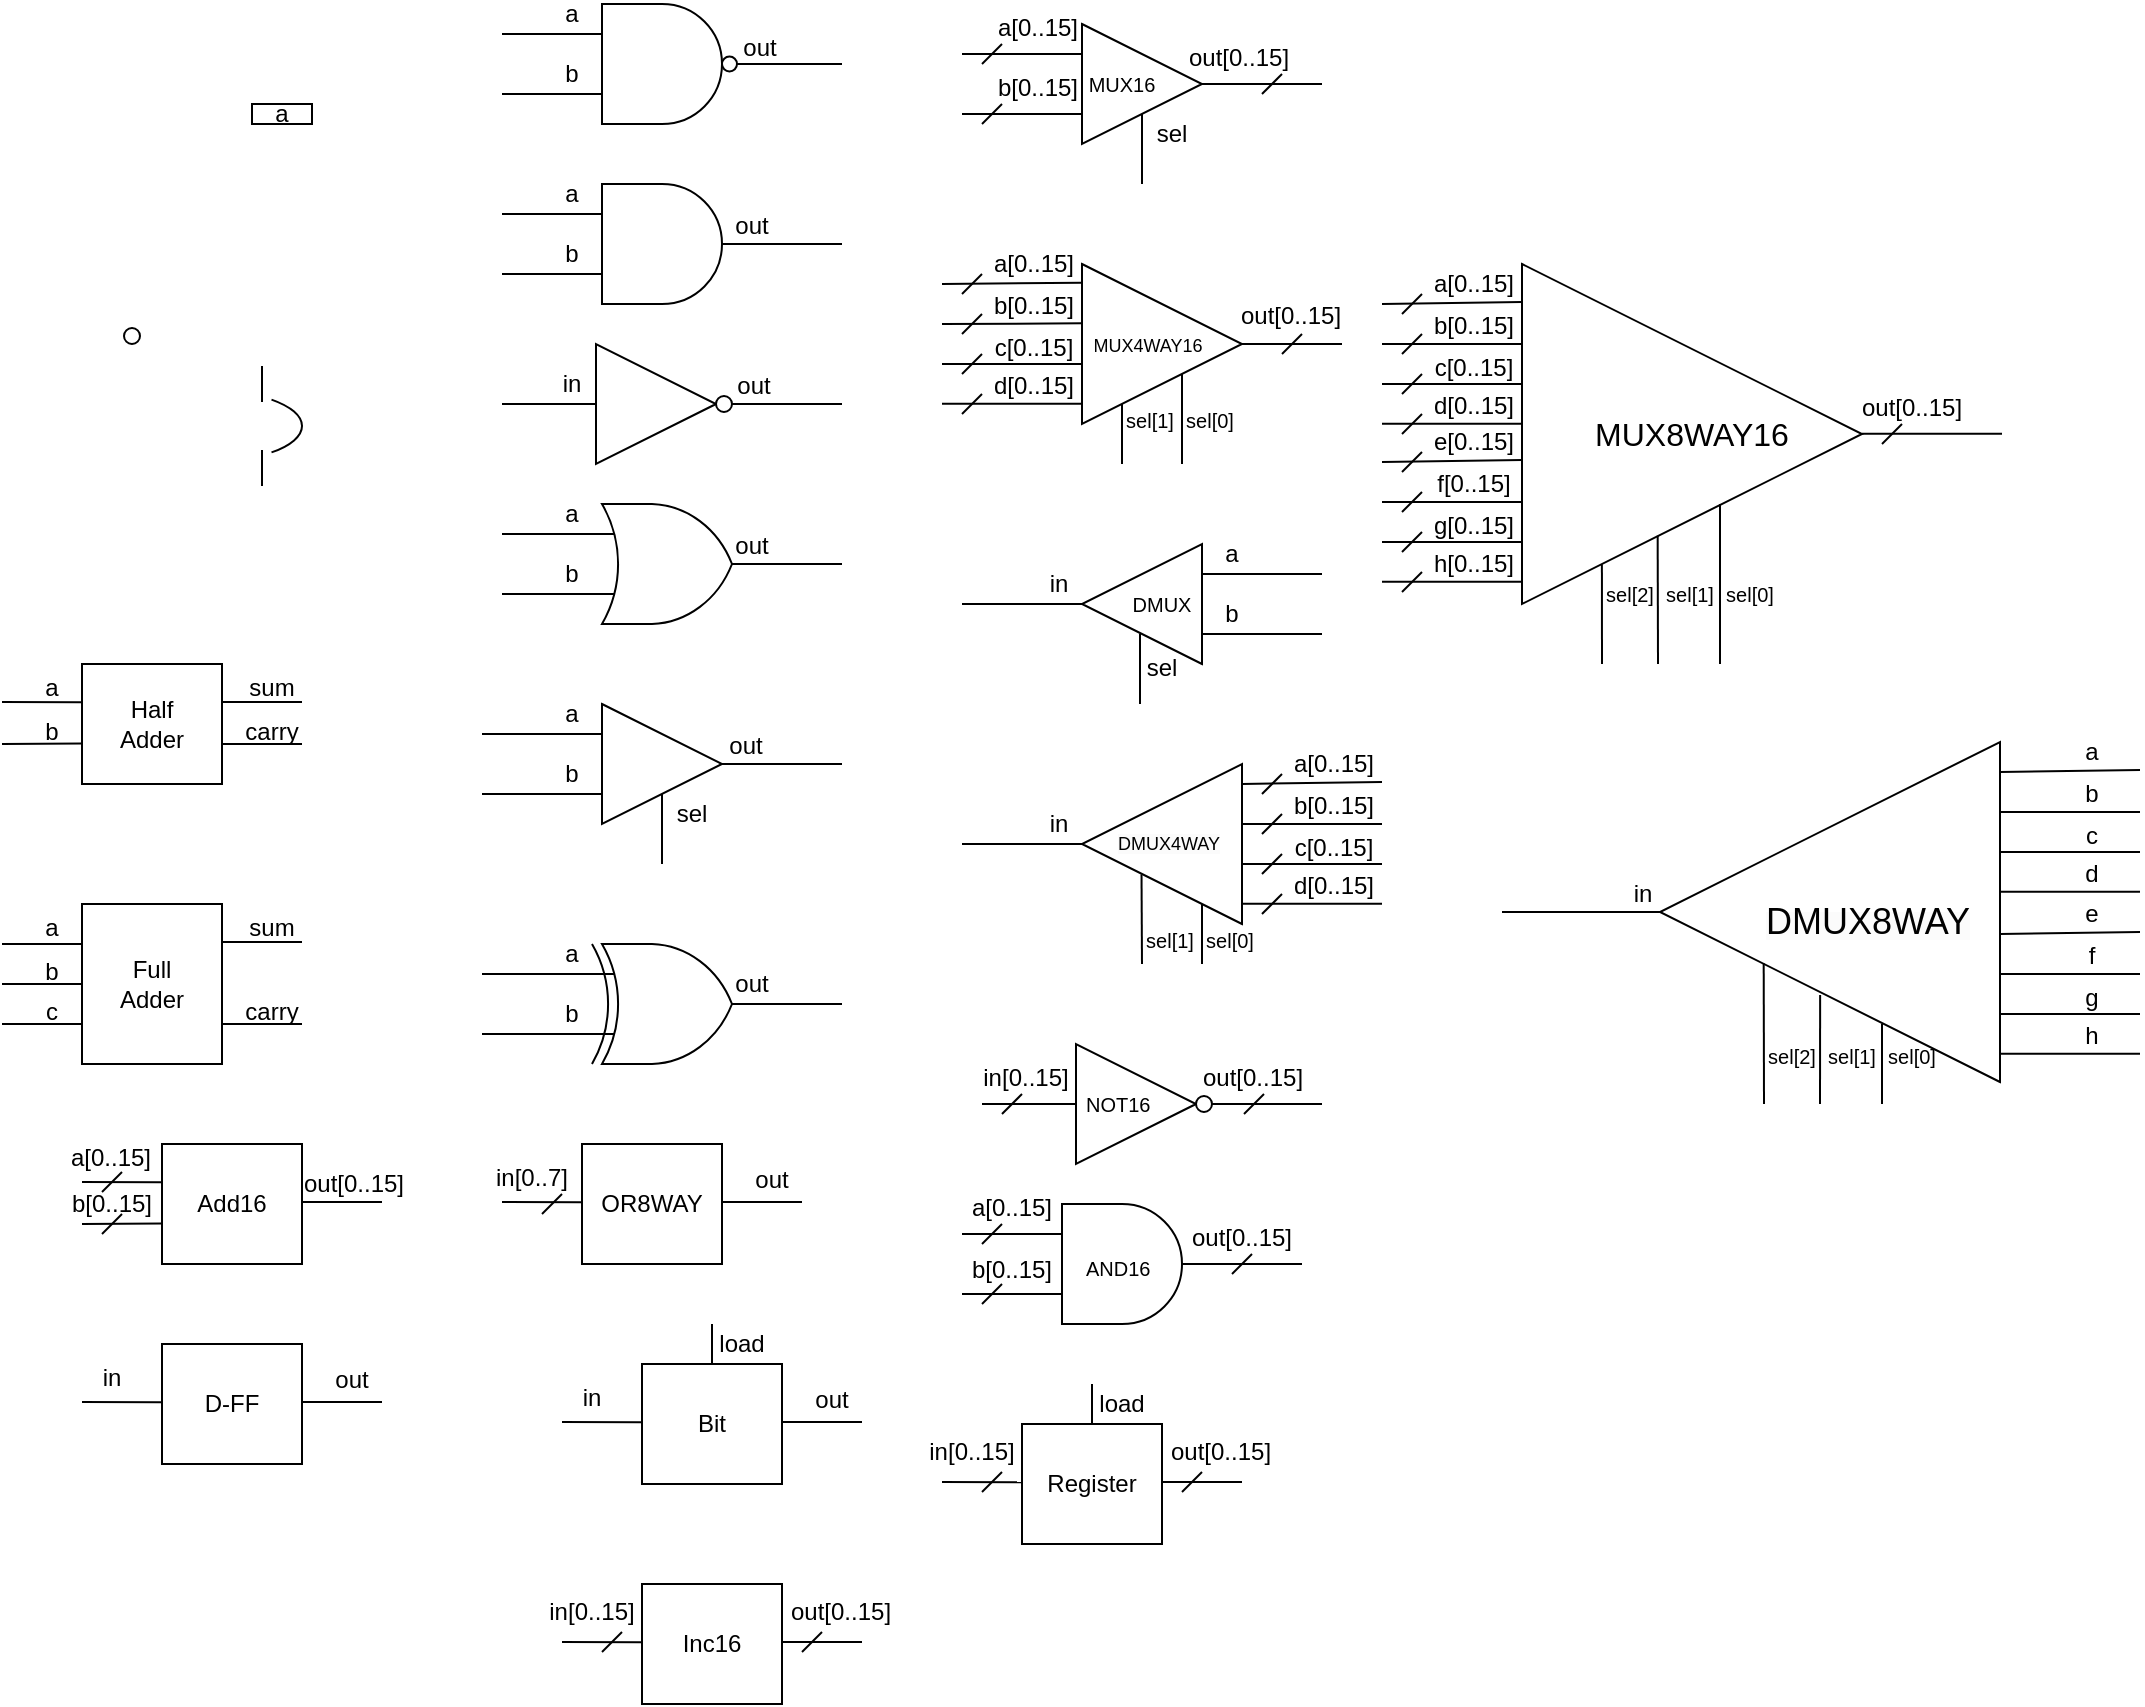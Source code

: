 <mxfile version="21.2.3" type="github" pages="5">
  <diagram name="GATE" id="xiFiGhPyzWs9Egx35cFt">
    <mxGraphModel dx="1238" dy="637" grid="1" gridSize="10" guides="1" tooltips="1" connect="1" arrows="1" fold="1" page="1" pageScale="1" pageWidth="827" pageHeight="1169" math="0" shadow="0">
      <root>
        <mxCell id="0" />
        <mxCell id="1" parent="0" />
        <mxCell id="3jK4s8fPknH2TEuUpAhV-1" value="" style="pointerEvents=1;verticalLabelPosition=bottom;shadow=0;dashed=0;align=center;html=1;verticalAlign=top;shape=mxgraph.electrical.miscellaneous.circuit_breaker;rotation=90;" vertex="1" parent="1">
          <mxGeometry x="110" y="351" width="60" height="20" as="geometry" />
        </mxCell>
        <mxCell id="3jK4s8fPknH2TEuUpAhV-2" value="" style="verticalLabelPosition=bottom;shadow=0;dashed=0;align=center;html=1;verticalAlign=top;shape=mxgraph.electrical.logic_gates.inverting_contact;" vertex="1" parent="1">
          <mxGeometry x="60" y="311" width="10" height="10" as="geometry" />
        </mxCell>
        <mxCell id="3jK4s8fPknH2TEuUpAhV-3" value="a" style="rounded=0;whiteSpace=wrap;html=1;" vertex="1" parent="1">
          <mxGeometry x="125" y="200" width="30" height="10" as="geometry" />
        </mxCell>
        <mxCell id="3jK4s8fPknH2TEuUpAhV-4" value="" style="group" vertex="1" connectable="0" parent="1">
          <mxGeometry x="250" y="150" width="170" height="60" as="geometry" />
        </mxCell>
        <mxCell id="3jK4s8fPknH2TEuUpAhV-5" value="" style="endArrow=none;html=1;rounded=0;entryX=0;entryY=0.25;entryDx=0;entryDy=0;entryPerimeter=0;exitX=1;exitY=0.5;exitDx=0;exitDy=0;" edge="1" parent="3jK4s8fPknH2TEuUpAhV-4" target="3jK4s8fPknH2TEuUpAhV-7">
          <mxGeometry width="50" height="50" relative="1" as="geometry">
            <mxPoint y="15" as="sourcePoint" />
            <mxPoint x="30" y="20" as="targetPoint" />
          </mxGeometry>
        </mxCell>
        <mxCell id="3jK4s8fPknH2TEuUpAhV-6" value="" style="endArrow=none;html=1;rounded=0;entryX=0;entryY=0.75;entryDx=0;entryDy=0;entryPerimeter=0;exitX=1;exitY=0.5;exitDx=0;exitDy=0;" edge="1" parent="3jK4s8fPknH2TEuUpAhV-4" target="3jK4s8fPknH2TEuUpAhV-7">
          <mxGeometry width="50" height="50" relative="1" as="geometry">
            <mxPoint y="45" as="sourcePoint" />
            <mxPoint x="-30" y="90" as="targetPoint" />
          </mxGeometry>
        </mxCell>
        <mxCell id="3jK4s8fPknH2TEuUpAhV-7" value="" style="verticalLabelPosition=bottom;shadow=0;dashed=0;align=center;html=1;verticalAlign=top;shape=mxgraph.electrical.logic_gates.logic_gate;operation=and;negating=1;negSize=0.15;" vertex="1" parent="3jK4s8fPknH2TEuUpAhV-4">
          <mxGeometry x="30" width="100" height="60" as="geometry" />
        </mxCell>
        <mxCell id="3jK4s8fPknH2TEuUpAhV-8" value="" style="endArrow=none;html=1;rounded=0;exitX=1;exitY=0.5;exitDx=0;exitDy=0;exitPerimeter=0;" edge="1" parent="3jK4s8fPknH2TEuUpAhV-4" source="3jK4s8fPknH2TEuUpAhV-7">
          <mxGeometry width="50" height="50" relative="1" as="geometry">
            <mxPoint x="250" y="100" as="sourcePoint" />
            <mxPoint x="170" y="30" as="targetPoint" />
          </mxGeometry>
        </mxCell>
        <mxCell id="3jK4s8fPknH2TEuUpAhV-9" value="out" style="text;html=1;strokeColor=none;fillColor=none;align=center;verticalAlign=middle;whiteSpace=wrap;rounded=0;" vertex="1" parent="3jK4s8fPknH2TEuUpAhV-4">
          <mxGeometry x="114" y="17" width="30" height="10" as="geometry" />
        </mxCell>
        <mxCell id="3jK4s8fPknH2TEuUpAhV-10" value="a" style="text;html=1;strokeColor=none;fillColor=none;align=center;verticalAlign=middle;whiteSpace=wrap;rounded=0;" vertex="1" parent="3jK4s8fPknH2TEuUpAhV-4">
          <mxGeometry x="20" width="30" height="10" as="geometry" />
        </mxCell>
        <mxCell id="3jK4s8fPknH2TEuUpAhV-11" value="b" style="text;html=1;strokeColor=none;fillColor=none;align=center;verticalAlign=middle;whiteSpace=wrap;rounded=0;" vertex="1" parent="3jK4s8fPknH2TEuUpAhV-4">
          <mxGeometry x="20" y="30" width="30" height="10" as="geometry" />
        </mxCell>
        <mxCell id="3jK4s8fPknH2TEuUpAhV-12" value="" style="group" vertex="1" connectable="0" parent="1">
          <mxGeometry x="250" y="320" width="170" height="60" as="geometry" />
        </mxCell>
        <mxCell id="3jK4s8fPknH2TEuUpAhV-13" value="" style="verticalLabelPosition=bottom;shadow=0;dashed=0;align=center;html=1;verticalAlign=top;shape=mxgraph.electrical.logic_gates.inverter_2" vertex="1" parent="3jK4s8fPknH2TEuUpAhV-12">
          <mxGeometry x="30" width="100" height="60" as="geometry" />
        </mxCell>
        <mxCell id="3jK4s8fPknH2TEuUpAhV-14" value="" style="endArrow=none;html=1;rounded=0;exitX=1;exitY=0.5;exitDx=0;exitDy=0;entryX=0;entryY=0.5;entryDx=0;entryDy=0;entryPerimeter=0;" edge="1" parent="3jK4s8fPknH2TEuUpAhV-12" target="3jK4s8fPknH2TEuUpAhV-13">
          <mxGeometry width="50" height="50" relative="1" as="geometry">
            <mxPoint y="30" as="sourcePoint" />
            <mxPoint x="20" y="60" as="targetPoint" />
          </mxGeometry>
        </mxCell>
        <mxCell id="3jK4s8fPknH2TEuUpAhV-15" value="in" style="text;html=1;strokeColor=none;fillColor=none;align=center;verticalAlign=middle;whiteSpace=wrap;rounded=0;" vertex="1" parent="3jK4s8fPknH2TEuUpAhV-12">
          <mxGeometry x="20" y="15" width="30" height="10" as="geometry" />
        </mxCell>
        <mxCell id="3jK4s8fPknH2TEuUpAhV-16" value="" style="endArrow=none;html=1;rounded=0;exitX=1;exitY=0.5;exitDx=0;exitDy=0;exitPerimeter=0;" edge="1" parent="3jK4s8fPknH2TEuUpAhV-12" source="3jK4s8fPknH2TEuUpAhV-13">
          <mxGeometry width="50" height="50" relative="1" as="geometry">
            <mxPoint x="160" y="25" as="sourcePoint" />
            <mxPoint x="170" y="30" as="targetPoint" />
          </mxGeometry>
        </mxCell>
        <mxCell id="3jK4s8fPknH2TEuUpAhV-17" value="out" style="text;html=1;strokeColor=none;fillColor=none;align=center;verticalAlign=middle;whiteSpace=wrap;rounded=0;" vertex="1" parent="3jK4s8fPknH2TEuUpAhV-12">
          <mxGeometry x="111" y="16" width="30" height="10" as="geometry" />
        </mxCell>
        <mxCell id="3jK4s8fPknH2TEuUpAhV-18" value="" style="group" vertex="1" connectable="0" parent="1">
          <mxGeometry x="250" y="400" width="170" height="60" as="geometry" />
        </mxCell>
        <mxCell id="3jK4s8fPknH2TEuUpAhV-19" value="" style="verticalLabelPosition=bottom;shadow=0;dashed=0;align=center;html=1;verticalAlign=top;shape=mxgraph.electrical.logic_gates.logic_gate;operation=or;" vertex="1" parent="3jK4s8fPknH2TEuUpAhV-18">
          <mxGeometry x="35" width="100" height="60" as="geometry" />
        </mxCell>
        <mxCell id="3jK4s8fPknH2TEuUpAhV-20" value="" style="endArrow=none;html=1;rounded=0;entryX=0;entryY=0.25;entryDx=0;entryDy=0;entryPerimeter=0;" edge="1" parent="3jK4s8fPknH2TEuUpAhV-18" target="3jK4s8fPknH2TEuUpAhV-19">
          <mxGeometry width="50" height="50" relative="1" as="geometry">
            <mxPoint y="15" as="sourcePoint" />
            <mxPoint x="20" y="10" as="targetPoint" />
          </mxGeometry>
        </mxCell>
        <mxCell id="3jK4s8fPknH2TEuUpAhV-21" value="" style="endArrow=none;html=1;rounded=0;entryX=0;entryY=0.75;entryDx=0;entryDy=0;entryPerimeter=0;" edge="1" parent="3jK4s8fPknH2TEuUpAhV-18" target="3jK4s8fPknH2TEuUpAhV-19">
          <mxGeometry width="50" height="50" relative="1" as="geometry">
            <mxPoint y="45" as="sourcePoint" />
            <mxPoint x="30" y="50" as="targetPoint" />
          </mxGeometry>
        </mxCell>
        <mxCell id="3jK4s8fPknH2TEuUpAhV-22" value="" style="endArrow=none;html=1;rounded=0;exitX=1;exitY=0.5;exitDx=0;exitDy=0;exitPerimeter=0;" edge="1" parent="3jK4s8fPknH2TEuUpAhV-18" source="3jK4s8fPknH2TEuUpAhV-19">
          <mxGeometry width="50" height="50" relative="1" as="geometry">
            <mxPoint x="164" y="29.8" as="sourcePoint" />
            <mxPoint x="170" y="30" as="targetPoint" />
          </mxGeometry>
        </mxCell>
        <mxCell id="3jK4s8fPknH2TEuUpAhV-23" value="a" style="text;html=1;strokeColor=none;fillColor=none;align=center;verticalAlign=middle;whiteSpace=wrap;rounded=0;" vertex="1" parent="3jK4s8fPknH2TEuUpAhV-18">
          <mxGeometry x="20" width="30" height="10" as="geometry" />
        </mxCell>
        <mxCell id="3jK4s8fPknH2TEuUpAhV-24" value="b" style="text;html=1;strokeColor=none;fillColor=none;align=center;verticalAlign=middle;whiteSpace=wrap;rounded=0;" vertex="1" parent="3jK4s8fPknH2TEuUpAhV-18">
          <mxGeometry x="20" y="30" width="30" height="10" as="geometry" />
        </mxCell>
        <mxCell id="3jK4s8fPknH2TEuUpAhV-25" style="edgeStyle=orthogonalEdgeStyle;rounded=0;orthogonalLoop=1;jettySize=auto;html=1;exitX=0.5;exitY=1;exitDx=0;exitDy=0;" edge="1" parent="3jK4s8fPknH2TEuUpAhV-18" source="3jK4s8fPknH2TEuUpAhV-24" target="3jK4s8fPknH2TEuUpAhV-24">
          <mxGeometry relative="1" as="geometry" />
        </mxCell>
        <mxCell id="3jK4s8fPknH2TEuUpAhV-26" value="out" style="text;html=1;strokeColor=none;fillColor=none;align=center;verticalAlign=middle;whiteSpace=wrap;rounded=0;" vertex="1" parent="3jK4s8fPknH2TEuUpAhV-18">
          <mxGeometry x="110" y="16" width="30" height="10" as="geometry" />
        </mxCell>
        <mxCell id="3jK4s8fPknH2TEuUpAhV-27" value="" style="group" vertex="1" connectable="0" parent="1">
          <mxGeometry x="250" y="240" width="170" height="60" as="geometry" />
        </mxCell>
        <mxCell id="3jK4s8fPknH2TEuUpAhV-28" value="" style="verticalLabelPosition=bottom;shadow=0;dashed=0;align=center;html=1;verticalAlign=top;shape=mxgraph.electrical.logic_gates.logic_gate;operation=and;" vertex="1" parent="3jK4s8fPknH2TEuUpAhV-27">
          <mxGeometry x="30" width="100" height="60" as="geometry" />
        </mxCell>
        <mxCell id="3jK4s8fPknH2TEuUpAhV-29" value="" style="endArrow=none;html=1;rounded=0;entryX=0;entryY=0.25;entryDx=0;entryDy=0;entryPerimeter=0;" edge="1" parent="3jK4s8fPknH2TEuUpAhV-27" target="3jK4s8fPknH2TEuUpAhV-28">
          <mxGeometry width="50" height="50" relative="1" as="geometry">
            <mxPoint y="15" as="sourcePoint" />
            <mxPoint x="30" y="10" as="targetPoint" />
          </mxGeometry>
        </mxCell>
        <mxCell id="3jK4s8fPknH2TEuUpAhV-30" value="" style="endArrow=none;html=1;rounded=0;entryX=0;entryY=0.75;entryDx=0;entryDy=0;entryPerimeter=0;" edge="1" parent="3jK4s8fPknH2TEuUpAhV-27" target="3jK4s8fPknH2TEuUpAhV-28">
          <mxGeometry width="50" height="50" relative="1" as="geometry">
            <mxPoint y="45" as="sourcePoint" />
            <mxPoint x="40" y="25" as="targetPoint" />
          </mxGeometry>
        </mxCell>
        <mxCell id="3jK4s8fPknH2TEuUpAhV-31" value="" style="endArrow=none;html=1;rounded=0;exitX=1;exitY=0.5;exitDx=0;exitDy=0;exitPerimeter=0;" edge="1" parent="3jK4s8fPknH2TEuUpAhV-27" source="3jK4s8fPknH2TEuUpAhV-28">
          <mxGeometry width="50" height="50" relative="1" as="geometry">
            <mxPoint x="149" y="40" as="sourcePoint" />
            <mxPoint x="170" y="30" as="targetPoint" />
          </mxGeometry>
        </mxCell>
        <mxCell id="3jK4s8fPknH2TEuUpAhV-32" value="a" style="text;html=1;strokeColor=none;fillColor=none;align=center;verticalAlign=middle;whiteSpace=wrap;rounded=0;" vertex="1" parent="3jK4s8fPknH2TEuUpAhV-27">
          <mxGeometry x="20" width="30" height="10" as="geometry" />
        </mxCell>
        <mxCell id="3jK4s8fPknH2TEuUpAhV-33" value="b" style="text;html=1;strokeColor=none;fillColor=none;align=center;verticalAlign=middle;whiteSpace=wrap;rounded=0;" vertex="1" parent="3jK4s8fPknH2TEuUpAhV-27">
          <mxGeometry x="20" y="30" width="30" height="10" as="geometry" />
        </mxCell>
        <mxCell id="3jK4s8fPknH2TEuUpAhV-34" value="out" style="text;html=1;strokeColor=none;fillColor=none;align=center;verticalAlign=middle;whiteSpace=wrap;rounded=0;" vertex="1" parent="3jK4s8fPknH2TEuUpAhV-27">
          <mxGeometry x="110" y="16" width="30" height="10" as="geometry" />
        </mxCell>
        <mxCell id="3jK4s8fPknH2TEuUpAhV-35" value="" style="group" vertex="1" connectable="0" parent="1">
          <mxGeometry x="240" y="500" width="180" height="80" as="geometry" />
        </mxCell>
        <mxCell id="3jK4s8fPknH2TEuUpAhV-36" value="" style="triangle;whiteSpace=wrap;html=1;" vertex="1" parent="3jK4s8fPknH2TEuUpAhV-35">
          <mxGeometry x="60" width="60" height="60" as="geometry" />
        </mxCell>
        <mxCell id="3jK4s8fPknH2TEuUpAhV-37" value="" style="endArrow=none;html=1;rounded=0;entryX=0;entryY=0.25;entryDx=0;entryDy=0;" edge="1" parent="3jK4s8fPknH2TEuUpAhV-35" target="3jK4s8fPknH2TEuUpAhV-36">
          <mxGeometry width="50" height="50" relative="1" as="geometry">
            <mxPoint y="15" as="sourcePoint" />
            <mxPoint x="20" y="10" as="targetPoint" />
          </mxGeometry>
        </mxCell>
        <mxCell id="3jK4s8fPknH2TEuUpAhV-38" value="" style="endArrow=none;html=1;rounded=0;entryX=0;entryY=0.75;entryDx=0;entryDy=0;" edge="1" parent="3jK4s8fPknH2TEuUpAhV-35" target="3jK4s8fPknH2TEuUpAhV-36">
          <mxGeometry width="50" height="50" relative="1" as="geometry">
            <mxPoint y="45" as="sourcePoint" />
            <mxPoint x="40" y="60" as="targetPoint" />
          </mxGeometry>
        </mxCell>
        <mxCell id="3jK4s8fPknH2TEuUpAhV-39" value="" style="endArrow=none;html=1;rounded=0;entryX=0.5;entryY=1;entryDx=0;entryDy=0;" edge="1" parent="3jK4s8fPknH2TEuUpAhV-35" target="3jK4s8fPknH2TEuUpAhV-36">
          <mxGeometry width="50" height="50" relative="1" as="geometry">
            <mxPoint x="90" y="80" as="sourcePoint" />
            <mxPoint x="70" y="55" as="targetPoint" />
          </mxGeometry>
        </mxCell>
        <mxCell id="3jK4s8fPknH2TEuUpAhV-40" value="" style="endArrow=none;html=1;rounded=0;entryX=1;entryY=0.5;entryDx=0;entryDy=0;" edge="1" parent="3jK4s8fPknH2TEuUpAhV-35" target="3jK4s8fPknH2TEuUpAhV-36">
          <mxGeometry width="50" height="50" relative="1" as="geometry">
            <mxPoint x="180" y="30" as="sourcePoint" />
            <mxPoint x="80" y="65" as="targetPoint" />
          </mxGeometry>
        </mxCell>
        <mxCell id="3jK4s8fPknH2TEuUpAhV-41" value="a" style="text;html=1;strokeColor=none;fillColor=none;align=center;verticalAlign=middle;whiteSpace=wrap;rounded=0;" vertex="1" parent="3jK4s8fPknH2TEuUpAhV-35">
          <mxGeometry x="30" width="30" height="10" as="geometry" />
        </mxCell>
        <mxCell id="3jK4s8fPknH2TEuUpAhV-42" value="b" style="text;html=1;strokeColor=none;fillColor=none;align=center;verticalAlign=middle;whiteSpace=wrap;rounded=0;" vertex="1" parent="3jK4s8fPknH2TEuUpAhV-35">
          <mxGeometry x="30" y="30" width="30" height="10" as="geometry" />
        </mxCell>
        <mxCell id="3jK4s8fPknH2TEuUpAhV-43" value="sel" style="text;html=1;strokeColor=none;fillColor=none;align=center;verticalAlign=middle;whiteSpace=wrap;rounded=0;" vertex="1" parent="3jK4s8fPknH2TEuUpAhV-35">
          <mxGeometry x="90" y="50" width="30" height="10" as="geometry" />
        </mxCell>
        <mxCell id="3jK4s8fPknH2TEuUpAhV-44" value="out" style="text;html=1;strokeColor=none;fillColor=none;align=center;verticalAlign=middle;whiteSpace=wrap;rounded=0;" vertex="1" parent="3jK4s8fPknH2TEuUpAhV-35">
          <mxGeometry x="117" y="16" width="30" height="10" as="geometry" />
        </mxCell>
        <mxCell id="3jK4s8fPknH2TEuUpAhV-45" value="" style="group" vertex="1" connectable="0" parent="1">
          <mxGeometry x="480" y="160" width="180" height="80" as="geometry" />
        </mxCell>
        <mxCell id="3jK4s8fPknH2TEuUpAhV-46" value="" style="triangle;whiteSpace=wrap;html=1;" vertex="1" parent="3jK4s8fPknH2TEuUpAhV-45">
          <mxGeometry x="60" width="60" height="60" as="geometry" />
        </mxCell>
        <mxCell id="3jK4s8fPknH2TEuUpAhV-47" value="" style="endArrow=none;html=1;rounded=0;entryX=0;entryY=0.25;entryDx=0;entryDy=0;" edge="1" parent="3jK4s8fPknH2TEuUpAhV-45" target="3jK4s8fPknH2TEuUpAhV-46">
          <mxGeometry width="50" height="50" relative="1" as="geometry">
            <mxPoint y="15" as="sourcePoint" />
            <mxPoint x="20" y="10" as="targetPoint" />
          </mxGeometry>
        </mxCell>
        <mxCell id="3jK4s8fPknH2TEuUpAhV-48" value="" style="endArrow=none;html=1;rounded=0;entryX=0;entryY=0.75;entryDx=0;entryDy=0;" edge="1" parent="3jK4s8fPknH2TEuUpAhV-45" target="3jK4s8fPknH2TEuUpAhV-46">
          <mxGeometry width="50" height="50" relative="1" as="geometry">
            <mxPoint y="45" as="sourcePoint" />
            <mxPoint x="40" y="60" as="targetPoint" />
          </mxGeometry>
        </mxCell>
        <mxCell id="3jK4s8fPknH2TEuUpAhV-49" value="" style="endArrow=none;html=1;rounded=0;entryX=0.5;entryY=1;entryDx=0;entryDy=0;" edge="1" parent="3jK4s8fPknH2TEuUpAhV-45" target="3jK4s8fPknH2TEuUpAhV-46">
          <mxGeometry width="50" height="50" relative="1" as="geometry">
            <mxPoint x="90" y="80" as="sourcePoint" />
            <mxPoint x="70" y="55" as="targetPoint" />
          </mxGeometry>
        </mxCell>
        <mxCell id="3jK4s8fPknH2TEuUpAhV-50" value="" style="endArrow=none;html=1;rounded=0;entryX=1;entryY=0.5;entryDx=0;entryDy=0;" edge="1" parent="3jK4s8fPknH2TEuUpAhV-45" target="3jK4s8fPknH2TEuUpAhV-46">
          <mxGeometry width="50" height="50" relative="1" as="geometry">
            <mxPoint x="180" y="30" as="sourcePoint" />
            <mxPoint x="80" y="65" as="targetPoint" />
          </mxGeometry>
        </mxCell>
        <mxCell id="3jK4s8fPknH2TEuUpAhV-51" value="a[0..15]" style="text;html=1;strokeColor=none;fillColor=none;align=center;verticalAlign=middle;whiteSpace=wrap;rounded=0;" vertex="1" parent="3jK4s8fPknH2TEuUpAhV-45">
          <mxGeometry x="18" y="-3" width="40" height="10" as="geometry" />
        </mxCell>
        <mxCell id="3jK4s8fPknH2TEuUpAhV-52" value="b[0..15]" style="text;html=1;strokeColor=none;fillColor=none;align=center;verticalAlign=middle;whiteSpace=wrap;rounded=0;" vertex="1" parent="3jK4s8fPknH2TEuUpAhV-45">
          <mxGeometry x="18" y="27" width="40" height="10" as="geometry" />
        </mxCell>
        <mxCell id="3jK4s8fPknH2TEuUpAhV-53" value="sel" style="text;html=1;strokeColor=none;fillColor=none;align=center;verticalAlign=middle;whiteSpace=wrap;rounded=0;" vertex="1" parent="3jK4s8fPknH2TEuUpAhV-45">
          <mxGeometry x="90" y="50" width="30" height="10" as="geometry" />
        </mxCell>
        <mxCell id="3jK4s8fPknH2TEuUpAhV-54" value="out[0..15]" style="text;html=1;strokeColor=none;fillColor=none;align=center;verticalAlign=middle;whiteSpace=wrap;rounded=0;" vertex="1" parent="3jK4s8fPknH2TEuUpAhV-45">
          <mxGeometry x="117" y="12" width="43" height="10" as="geometry" />
        </mxCell>
        <mxCell id="3jK4s8fPknH2TEuUpAhV-55" value="&lt;font style=&quot;font-size: 10px;&quot;&gt;MUX16&lt;/font&gt;" style="text;html=1;strokeColor=none;fillColor=none;align=center;verticalAlign=middle;whiteSpace=wrap;rounded=0;" vertex="1" parent="3jK4s8fPknH2TEuUpAhV-45">
          <mxGeometry x="50" y="15" width="60" height="30" as="geometry" />
        </mxCell>
        <mxCell id="3jK4s8fPknH2TEuUpAhV-56" value="" style="endArrow=none;html=1;rounded=0;" edge="1" parent="3jK4s8fPknH2TEuUpAhV-45">
          <mxGeometry width="50" height="50" relative="1" as="geometry">
            <mxPoint x="10" y="20" as="sourcePoint" />
            <mxPoint x="20" y="10" as="targetPoint" />
          </mxGeometry>
        </mxCell>
        <mxCell id="3jK4s8fPknH2TEuUpAhV-57" value="" style="endArrow=none;html=1;rounded=0;" edge="1" parent="3jK4s8fPknH2TEuUpAhV-45">
          <mxGeometry width="50" height="50" relative="1" as="geometry">
            <mxPoint x="10" y="50" as="sourcePoint" />
            <mxPoint x="20" y="40" as="targetPoint" />
          </mxGeometry>
        </mxCell>
        <mxCell id="3jK4s8fPknH2TEuUpAhV-58" value="" style="endArrow=none;html=1;rounded=0;" edge="1" parent="3jK4s8fPknH2TEuUpAhV-45">
          <mxGeometry width="50" height="50" relative="1" as="geometry">
            <mxPoint x="150" y="35" as="sourcePoint" />
            <mxPoint x="160" y="25" as="targetPoint" />
          </mxGeometry>
        </mxCell>
        <mxCell id="3jK4s8fPknH2TEuUpAhV-59" value="" style="group" vertex="1" connectable="0" parent="1">
          <mxGeometry x="470" y="275" width="200" height="105" as="geometry" />
        </mxCell>
        <mxCell id="3jK4s8fPknH2TEuUpAhV-60" value="" style="triangle;whiteSpace=wrap;html=1;" vertex="1" parent="3jK4s8fPknH2TEuUpAhV-59">
          <mxGeometry x="70" y="5" width="80" height="80" as="geometry" />
        </mxCell>
        <mxCell id="3jK4s8fPknH2TEuUpAhV-61" value="" style="endArrow=none;html=1;rounded=0;entryX=0.006;entryY=0.117;entryDx=0;entryDy=0;entryPerimeter=0;" edge="1" parent="3jK4s8fPknH2TEuUpAhV-59" target="3jK4s8fPknH2TEuUpAhV-60">
          <mxGeometry width="50" height="50" relative="1" as="geometry">
            <mxPoint y="15" as="sourcePoint" />
            <mxPoint x="40" y="25" as="targetPoint" />
          </mxGeometry>
        </mxCell>
        <mxCell id="3jK4s8fPknH2TEuUpAhV-62" value="" style="endArrow=none;html=1;rounded=0;entryX=0.004;entryY=0.371;entryDx=0;entryDy=0;entryPerimeter=0;" edge="1" parent="3jK4s8fPknH2TEuUpAhV-59" target="3jK4s8fPknH2TEuUpAhV-60">
          <mxGeometry width="50" height="50" relative="1" as="geometry">
            <mxPoint y="35" as="sourcePoint" />
            <mxPoint x="60" y="35" as="targetPoint" />
          </mxGeometry>
        </mxCell>
        <mxCell id="3jK4s8fPknH2TEuUpAhV-63" value="" style="endArrow=none;html=1;rounded=0;entryX=0.004;entryY=0.371;entryDx=0;entryDy=0;entryPerimeter=0;" edge="1" parent="3jK4s8fPknH2TEuUpAhV-59">
          <mxGeometry width="50" height="50" relative="1" as="geometry">
            <mxPoint y="74.89" as="sourcePoint" />
            <mxPoint x="70" y="74.89" as="targetPoint" />
          </mxGeometry>
        </mxCell>
        <mxCell id="3jK4s8fPknH2TEuUpAhV-64" value="" style="endArrow=none;html=1;rounded=0;entryX=0.004;entryY=0.371;entryDx=0;entryDy=0;entryPerimeter=0;" edge="1" parent="3jK4s8fPknH2TEuUpAhV-59">
          <mxGeometry width="50" height="50" relative="1" as="geometry">
            <mxPoint y="55" as="sourcePoint" />
            <mxPoint x="70" y="55" as="targetPoint" />
          </mxGeometry>
        </mxCell>
        <mxCell id="3jK4s8fPknH2TEuUpAhV-65" value="" style="endArrow=none;html=1;rounded=0;" edge="1" parent="3jK4s8fPknH2TEuUpAhV-59">
          <mxGeometry width="50" height="50" relative="1" as="geometry">
            <mxPoint x="90" y="105" as="sourcePoint" />
            <mxPoint x="90" y="105" as="targetPoint" />
            <Array as="points">
              <mxPoint x="90" y="75" />
              <mxPoint x="90" y="105" />
            </Array>
          </mxGeometry>
        </mxCell>
        <mxCell id="3jK4s8fPknH2TEuUpAhV-66" value="" style="endArrow=none;html=1;rounded=0;entryX=0.627;entryY=0.687;entryDx=0;entryDy=0;entryPerimeter=0;" edge="1" parent="3jK4s8fPknH2TEuUpAhV-59">
          <mxGeometry width="50" height="50" relative="1" as="geometry">
            <mxPoint x="120" y="105" as="sourcePoint" />
            <mxPoint x="120" y="60" as="targetPoint" />
          </mxGeometry>
        </mxCell>
        <mxCell id="3jK4s8fPknH2TEuUpAhV-67" value="" style="endArrow=none;html=1;rounded=0;exitX=1;exitY=0.5;exitDx=0;exitDy=0;" edge="1" parent="3jK4s8fPknH2TEuUpAhV-59" source="3jK4s8fPknH2TEuUpAhV-60">
          <mxGeometry width="50" height="50" relative="1" as="geometry">
            <mxPoint x="160" y="47" as="sourcePoint" />
            <mxPoint x="200" y="45" as="targetPoint" />
          </mxGeometry>
        </mxCell>
        <mxCell id="3jK4s8fPknH2TEuUpAhV-68" value="a[0..15]" style="text;html=1;strokeColor=none;fillColor=none;align=center;verticalAlign=middle;whiteSpace=wrap;rounded=0;" vertex="1" parent="3jK4s8fPknH2TEuUpAhV-59">
          <mxGeometry x="26" width="40" height="10" as="geometry" />
        </mxCell>
        <mxCell id="3jK4s8fPknH2TEuUpAhV-69" value="b[0..15]" style="text;html=1;strokeColor=none;fillColor=none;align=center;verticalAlign=middle;whiteSpace=wrap;rounded=0;" vertex="1" parent="3jK4s8fPknH2TEuUpAhV-59">
          <mxGeometry x="26" y="21" width="40" height="10" as="geometry" />
        </mxCell>
        <mxCell id="3jK4s8fPknH2TEuUpAhV-70" value="c[0..15]" style="text;html=1;strokeColor=none;fillColor=none;align=center;verticalAlign=middle;whiteSpace=wrap;rounded=0;" vertex="1" parent="3jK4s8fPknH2TEuUpAhV-59">
          <mxGeometry x="26" y="42" width="40" height="10" as="geometry" />
        </mxCell>
        <mxCell id="3jK4s8fPknH2TEuUpAhV-71" value="d[0..15]" style="text;html=1;strokeColor=none;fillColor=none;align=center;verticalAlign=middle;whiteSpace=wrap;rounded=0;" vertex="1" parent="3jK4s8fPknH2TEuUpAhV-59">
          <mxGeometry x="26" y="61" width="40" height="10" as="geometry" />
        </mxCell>
        <mxCell id="3jK4s8fPknH2TEuUpAhV-72" value="&lt;font style=&quot;font-size: 9px;&quot;&gt;MUX4WAY16&lt;/font&gt;" style="text;html=1;strokeColor=none;fillColor=none;align=center;verticalAlign=middle;whiteSpace=wrap;rounded=0;" vertex="1" parent="3jK4s8fPknH2TEuUpAhV-59">
          <mxGeometry x="73" y="30" width="60" height="30" as="geometry" />
        </mxCell>
        <mxCell id="3jK4s8fPknH2TEuUpAhV-73" value="" style="endArrow=none;html=1;rounded=0;" edge="1" parent="3jK4s8fPknH2TEuUpAhV-59">
          <mxGeometry width="50" height="50" relative="1" as="geometry">
            <mxPoint x="10" y="20" as="sourcePoint" />
            <mxPoint x="20" y="10" as="targetPoint" />
          </mxGeometry>
        </mxCell>
        <mxCell id="3jK4s8fPknH2TEuUpAhV-74" value="" style="endArrow=none;html=1;rounded=0;" edge="1" parent="3jK4s8fPknH2TEuUpAhV-59">
          <mxGeometry width="50" height="50" relative="1" as="geometry">
            <mxPoint x="10" y="40" as="sourcePoint" />
            <mxPoint x="20" y="30" as="targetPoint" />
          </mxGeometry>
        </mxCell>
        <mxCell id="3jK4s8fPknH2TEuUpAhV-75" value="" style="endArrow=none;html=1;rounded=0;" edge="1" parent="3jK4s8fPknH2TEuUpAhV-59">
          <mxGeometry width="50" height="50" relative="1" as="geometry">
            <mxPoint x="10" y="60" as="sourcePoint" />
            <mxPoint x="20" y="50" as="targetPoint" />
          </mxGeometry>
        </mxCell>
        <mxCell id="3jK4s8fPknH2TEuUpAhV-76" value="" style="endArrow=none;html=1;rounded=0;" edge="1" parent="3jK4s8fPknH2TEuUpAhV-59">
          <mxGeometry width="50" height="50" relative="1" as="geometry">
            <mxPoint x="10" y="80" as="sourcePoint" />
            <mxPoint x="20" y="70" as="targetPoint" />
          </mxGeometry>
        </mxCell>
        <mxCell id="3jK4s8fPknH2TEuUpAhV-77" value="&lt;font style=&quot;font-size: 10px;&quot;&gt;sel[0]&lt;/font&gt;" style="text;html=1;strokeColor=none;fillColor=none;align=center;verticalAlign=middle;whiteSpace=wrap;rounded=0;" vertex="1" parent="3jK4s8fPknH2TEuUpAhV-59">
          <mxGeometry x="119" y="78" width="30" height="10" as="geometry" />
        </mxCell>
        <mxCell id="3jK4s8fPknH2TEuUpAhV-78" value="&lt;font style=&quot;font-size: 10px;&quot;&gt;sel[1]&lt;/font&gt;" style="text;html=1;strokeColor=none;fillColor=none;align=center;verticalAlign=middle;whiteSpace=wrap;rounded=0;" vertex="1" parent="3jK4s8fPknH2TEuUpAhV-59">
          <mxGeometry x="89" y="78" width="30" height="10" as="geometry" />
        </mxCell>
        <mxCell id="3jK4s8fPknH2TEuUpAhV-79" value="out[0..15]" style="text;html=1;strokeColor=none;fillColor=none;align=center;verticalAlign=middle;whiteSpace=wrap;rounded=0;" vertex="1" parent="3jK4s8fPknH2TEuUpAhV-59">
          <mxGeometry x="153" y="26" width="43" height="10" as="geometry" />
        </mxCell>
        <mxCell id="3jK4s8fPknH2TEuUpAhV-80" value="" style="endArrow=none;html=1;rounded=0;" edge="1" parent="3jK4s8fPknH2TEuUpAhV-59">
          <mxGeometry width="50" height="50" relative="1" as="geometry">
            <mxPoint x="170" y="50" as="sourcePoint" />
            <mxPoint x="180" y="40" as="targetPoint" />
          </mxGeometry>
        </mxCell>
        <mxCell id="3jK4s8fPknH2TEuUpAhV-81" value="" style="group" vertex="1" connectable="0" parent="1">
          <mxGeometry x="480" y="420" width="180" height="80" as="geometry" />
        </mxCell>
        <mxCell id="3jK4s8fPknH2TEuUpAhV-82" value="" style="triangle;whiteSpace=wrap;html=1;rotation=-180;" vertex="1" parent="3jK4s8fPknH2TEuUpAhV-81">
          <mxGeometry x="60" width="60" height="60" as="geometry" />
        </mxCell>
        <mxCell id="3jK4s8fPknH2TEuUpAhV-83" value="&lt;font style=&quot;font-size: 10px;&quot;&gt;DMUX&lt;/font&gt;" style="text;html=1;strokeColor=none;fillColor=none;align=center;verticalAlign=middle;whiteSpace=wrap;rounded=0;" vertex="1" parent="3jK4s8fPknH2TEuUpAhV-81">
          <mxGeometry x="70" y="15" width="60" height="30" as="geometry" />
        </mxCell>
        <mxCell id="3jK4s8fPknH2TEuUpAhV-84" value="" style="endArrow=none;html=1;rounded=0;entryX=1;entryY=0.5;entryDx=0;entryDy=0;" edge="1" parent="3jK4s8fPknH2TEuUpAhV-81" target="3jK4s8fPknH2TEuUpAhV-82">
          <mxGeometry width="50" height="50" relative="1" as="geometry">
            <mxPoint y="30" as="sourcePoint" />
            <mxPoint x="-10" y="-30" as="targetPoint" />
          </mxGeometry>
        </mxCell>
        <mxCell id="3jK4s8fPknH2TEuUpAhV-85" value="in" style="text;html=1;strokeColor=none;fillColor=none;align=center;verticalAlign=middle;whiteSpace=wrap;rounded=0;" vertex="1" parent="3jK4s8fPknH2TEuUpAhV-81">
          <mxGeometry x="27" y="15" width="43" height="10" as="geometry" />
        </mxCell>
        <mxCell id="3jK4s8fPknH2TEuUpAhV-86" value="" style="endArrow=none;html=1;rounded=0;entryX=1;entryY=0.5;entryDx=0;entryDy=0;" edge="1" parent="3jK4s8fPknH2TEuUpAhV-81">
          <mxGeometry width="50" height="50" relative="1" as="geometry">
            <mxPoint x="120" y="15" as="sourcePoint" />
            <mxPoint x="180" y="15" as="targetPoint" />
          </mxGeometry>
        </mxCell>
        <mxCell id="3jK4s8fPknH2TEuUpAhV-87" value="" style="endArrow=none;html=1;rounded=0;entryX=1;entryY=0.5;entryDx=0;entryDy=0;" edge="1" parent="3jK4s8fPknH2TEuUpAhV-81">
          <mxGeometry width="50" height="50" relative="1" as="geometry">
            <mxPoint x="120" y="45" as="sourcePoint" />
            <mxPoint x="180" y="45" as="targetPoint" />
          </mxGeometry>
        </mxCell>
        <mxCell id="3jK4s8fPknH2TEuUpAhV-88" value="a" style="text;html=1;strokeColor=none;fillColor=none;align=center;verticalAlign=middle;whiteSpace=wrap;rounded=0;" vertex="1" parent="3jK4s8fPknH2TEuUpAhV-81">
          <mxGeometry x="120" width="30" height="10" as="geometry" />
        </mxCell>
        <mxCell id="3jK4s8fPknH2TEuUpAhV-89" value="b" style="text;html=1;strokeColor=none;fillColor=none;align=center;verticalAlign=middle;whiteSpace=wrap;rounded=0;" vertex="1" parent="3jK4s8fPknH2TEuUpAhV-81">
          <mxGeometry x="120" y="30" width="30" height="10" as="geometry" />
        </mxCell>
        <mxCell id="3jK4s8fPknH2TEuUpAhV-90" value="" style="endArrow=none;html=1;rounded=0;entryX=0.5;entryY=1;entryDx=0;entryDy=0;" edge="1" parent="3jK4s8fPknH2TEuUpAhV-81">
          <mxGeometry width="50" height="50" relative="1" as="geometry">
            <mxPoint x="89" y="80" as="sourcePoint" />
            <mxPoint x="89" y="45" as="targetPoint" />
          </mxGeometry>
        </mxCell>
        <mxCell id="3jK4s8fPknH2TEuUpAhV-91" value="sel" style="text;html=1;strokeColor=none;fillColor=none;align=center;verticalAlign=middle;whiteSpace=wrap;rounded=0;" vertex="1" parent="3jK4s8fPknH2TEuUpAhV-81">
          <mxGeometry x="85" y="57" width="30" height="10" as="geometry" />
        </mxCell>
        <mxCell id="3jK4s8fPknH2TEuUpAhV-92" value="" style="group" vertex="1" connectable="0" parent="1">
          <mxGeometry x="480" y="525" width="210" height="105" as="geometry" />
        </mxCell>
        <mxCell id="3jK4s8fPknH2TEuUpAhV-93" value="" style="triangle;whiteSpace=wrap;html=1;rotation=-180;" vertex="1" parent="3jK4s8fPknH2TEuUpAhV-92">
          <mxGeometry x="60" y="5" width="80" height="80" as="geometry" />
        </mxCell>
        <mxCell id="3jK4s8fPknH2TEuUpAhV-94" value="" style="endArrow=none;html=1;rounded=0;entryX=0.006;entryY=0.117;entryDx=0;entryDy=0;entryPerimeter=0;" edge="1" parent="3jK4s8fPknH2TEuUpAhV-92">
          <mxGeometry width="50" height="50" relative="1" as="geometry">
            <mxPoint x="140" y="15" as="sourcePoint" />
            <mxPoint x="210" y="14" as="targetPoint" />
          </mxGeometry>
        </mxCell>
        <mxCell id="3jK4s8fPknH2TEuUpAhV-95" value="" style="endArrow=none;html=1;rounded=0;entryX=0.004;entryY=0.371;entryDx=0;entryDy=0;entryPerimeter=0;" edge="1" parent="3jK4s8fPknH2TEuUpAhV-92">
          <mxGeometry width="50" height="50" relative="1" as="geometry">
            <mxPoint x="140" y="35" as="sourcePoint" />
            <mxPoint x="210" y="35" as="targetPoint" />
          </mxGeometry>
        </mxCell>
        <mxCell id="3jK4s8fPknH2TEuUpAhV-96" value="" style="endArrow=none;html=1;rounded=0;entryX=0.004;entryY=0.371;entryDx=0;entryDy=0;entryPerimeter=0;" edge="1" parent="3jK4s8fPknH2TEuUpAhV-92">
          <mxGeometry width="50" height="50" relative="1" as="geometry">
            <mxPoint x="140" y="74.89" as="sourcePoint" />
            <mxPoint x="210" y="74.89" as="targetPoint" />
          </mxGeometry>
        </mxCell>
        <mxCell id="3jK4s8fPknH2TEuUpAhV-97" value="" style="endArrow=none;html=1;rounded=0;entryX=0.004;entryY=0.371;entryDx=0;entryDy=0;entryPerimeter=0;" edge="1" parent="3jK4s8fPknH2TEuUpAhV-92">
          <mxGeometry width="50" height="50" relative="1" as="geometry">
            <mxPoint x="140" y="55" as="sourcePoint" />
            <mxPoint x="210" y="55" as="targetPoint" />
          </mxGeometry>
        </mxCell>
        <mxCell id="3jK4s8fPknH2TEuUpAhV-98" value="a[0..15]" style="text;html=1;strokeColor=none;fillColor=none;align=center;verticalAlign=middle;whiteSpace=wrap;rounded=0;" vertex="1" parent="3jK4s8fPknH2TEuUpAhV-92">
          <mxGeometry x="166" width="40" height="10" as="geometry" />
        </mxCell>
        <mxCell id="3jK4s8fPknH2TEuUpAhV-99" value="b[0..15]" style="text;html=1;strokeColor=none;fillColor=none;align=center;verticalAlign=middle;whiteSpace=wrap;rounded=0;" vertex="1" parent="3jK4s8fPknH2TEuUpAhV-92">
          <mxGeometry x="166" y="21" width="40" height="10" as="geometry" />
        </mxCell>
        <mxCell id="3jK4s8fPknH2TEuUpAhV-100" value="c[0..15]" style="text;html=1;strokeColor=none;fillColor=none;align=center;verticalAlign=middle;whiteSpace=wrap;rounded=0;" vertex="1" parent="3jK4s8fPknH2TEuUpAhV-92">
          <mxGeometry x="166" y="42" width="40" height="10" as="geometry" />
        </mxCell>
        <mxCell id="3jK4s8fPknH2TEuUpAhV-101" value="d[0..15]" style="text;html=1;strokeColor=none;fillColor=none;align=center;verticalAlign=middle;whiteSpace=wrap;rounded=0;" vertex="1" parent="3jK4s8fPknH2TEuUpAhV-92">
          <mxGeometry x="166" y="61" width="40" height="10" as="geometry" />
        </mxCell>
        <mxCell id="3jK4s8fPknH2TEuUpAhV-102" value="" style="endArrow=none;html=1;rounded=0;" edge="1" parent="3jK4s8fPknH2TEuUpAhV-92">
          <mxGeometry width="50" height="50" relative="1" as="geometry">
            <mxPoint x="150" y="20" as="sourcePoint" />
            <mxPoint x="160" y="10" as="targetPoint" />
          </mxGeometry>
        </mxCell>
        <mxCell id="3jK4s8fPknH2TEuUpAhV-103" value="" style="endArrow=none;html=1;rounded=0;" edge="1" parent="3jK4s8fPknH2TEuUpAhV-92">
          <mxGeometry width="50" height="50" relative="1" as="geometry">
            <mxPoint x="150" y="40" as="sourcePoint" />
            <mxPoint x="160" y="30" as="targetPoint" />
          </mxGeometry>
        </mxCell>
        <mxCell id="3jK4s8fPknH2TEuUpAhV-104" value="" style="endArrow=none;html=1;rounded=0;" edge="1" parent="3jK4s8fPknH2TEuUpAhV-92">
          <mxGeometry width="50" height="50" relative="1" as="geometry">
            <mxPoint x="150" y="60" as="sourcePoint" />
            <mxPoint x="160" y="50" as="targetPoint" />
          </mxGeometry>
        </mxCell>
        <mxCell id="3jK4s8fPknH2TEuUpAhV-105" value="" style="endArrow=none;html=1;rounded=0;" edge="1" parent="3jK4s8fPknH2TEuUpAhV-92">
          <mxGeometry width="50" height="50" relative="1" as="geometry">
            <mxPoint x="150" y="80" as="sourcePoint" />
            <mxPoint x="160" y="70" as="targetPoint" />
          </mxGeometry>
        </mxCell>
        <mxCell id="3jK4s8fPknH2TEuUpAhV-106" value="" style="endArrow=none;html=1;rounded=0;entryX=1;entryY=0.5;entryDx=0;entryDy=0;" edge="1" parent="3jK4s8fPknH2TEuUpAhV-92">
          <mxGeometry width="50" height="50" relative="1" as="geometry">
            <mxPoint y="45.04" as="sourcePoint" />
            <mxPoint x="60" y="45.04" as="targetPoint" />
          </mxGeometry>
        </mxCell>
        <mxCell id="3jK4s8fPknH2TEuUpAhV-107" value="in" style="text;html=1;strokeColor=none;fillColor=none;align=center;verticalAlign=middle;whiteSpace=wrap;rounded=0;" vertex="1" parent="3jK4s8fPknH2TEuUpAhV-92">
          <mxGeometry x="27" y="30.04" width="43" height="10" as="geometry" />
        </mxCell>
        <mxCell id="3jK4s8fPknH2TEuUpAhV-108" value="" style="endArrow=none;html=1;rounded=0;entryX=0.627;entryY=0.687;entryDx=0;entryDy=0;entryPerimeter=0;" edge="1" parent="3jK4s8fPknH2TEuUpAhV-92">
          <mxGeometry width="50" height="50" relative="1" as="geometry">
            <mxPoint x="120" y="105" as="sourcePoint" />
            <mxPoint x="120" y="75" as="targetPoint" />
          </mxGeometry>
        </mxCell>
        <mxCell id="3jK4s8fPknH2TEuUpAhV-109" value="&lt;font style=&quot;font-size: 10px;&quot;&gt;sel[0]&lt;/font&gt;" style="text;html=1;strokeColor=none;fillColor=none;align=center;verticalAlign=middle;whiteSpace=wrap;rounded=0;" vertex="1" parent="3jK4s8fPknH2TEuUpAhV-92">
          <mxGeometry x="119" y="88" width="30" height="10" as="geometry" />
        </mxCell>
        <mxCell id="3jK4s8fPknH2TEuUpAhV-110" value="&lt;font style=&quot;font-size: 10px;&quot;&gt;sel[1]&lt;/font&gt;" style="text;html=1;strokeColor=none;fillColor=none;align=center;verticalAlign=middle;whiteSpace=wrap;rounded=0;" vertex="1" parent="3jK4s8fPknH2TEuUpAhV-92">
          <mxGeometry x="89" y="88" width="30" height="10" as="geometry" />
        </mxCell>
        <mxCell id="3jK4s8fPknH2TEuUpAhV-111" value="" style="endArrow=none;html=1;rounded=0;exitX=0.628;exitY=0.31;exitDx=0;exitDy=0;exitPerimeter=0;" edge="1" parent="3jK4s8fPknH2TEuUpAhV-92" source="3jK4s8fPknH2TEuUpAhV-93">
          <mxGeometry width="50" height="50" relative="1" as="geometry">
            <mxPoint x="90" y="65" as="sourcePoint" />
            <mxPoint x="90" y="105" as="targetPoint" />
          </mxGeometry>
        </mxCell>
        <mxCell id="3jK4s8fPknH2TEuUpAhV-112" value="&lt;span style=&quot;color: rgb(0, 0, 0); font-family: Helvetica; font-size: 9px; font-style: normal; font-variant-ligatures: normal; font-variant-caps: normal; font-weight: 400; letter-spacing: normal; orphans: 2; text-align: center; text-indent: 0px; text-transform: none; widows: 2; word-spacing: 0px; -webkit-text-stroke-width: 0px; background-color: rgb(251, 251, 251); text-decoration-thickness: initial; text-decoration-style: initial; text-decoration-color: initial; float: none; display: inline !important;&quot;&gt;DMUX4WAY&lt;/span&gt;" style="text;whiteSpace=wrap;html=1;" vertex="1" parent="3jK4s8fPknH2TEuUpAhV-92">
          <mxGeometry x="76" y="30.04" width="64" height="24.96" as="geometry" />
        </mxCell>
        <mxCell id="3jK4s8fPknH2TEuUpAhV-113" value="" style="group" vertex="1" connectable="0" parent="1">
          <mxGeometry x="240" y="620" width="180" height="60" as="geometry" />
        </mxCell>
        <mxCell id="3jK4s8fPknH2TEuUpAhV-114" value="" style="verticalLabelPosition=bottom;shadow=0;dashed=0;align=center;html=1;verticalAlign=top;shape=mxgraph.electrical.logic_gates.logic_gate;operation=xor;" vertex="1" parent="3jK4s8fPknH2TEuUpAhV-113">
          <mxGeometry x="45" width="100" height="60" as="geometry" />
        </mxCell>
        <mxCell id="3jK4s8fPknH2TEuUpAhV-115" value="" style="endArrow=none;html=1;rounded=0;entryX=0;entryY=0.25;entryDx=0;entryDy=0;entryPerimeter=0;" edge="1" parent="3jK4s8fPknH2TEuUpAhV-113" target="3jK4s8fPknH2TEuUpAhV-114">
          <mxGeometry width="50" height="50" relative="1" as="geometry">
            <mxPoint y="15" as="sourcePoint" />
            <mxPoint x="30" y="30" as="targetPoint" />
          </mxGeometry>
        </mxCell>
        <mxCell id="3jK4s8fPknH2TEuUpAhV-116" value="" style="endArrow=none;html=1;rounded=0;entryX=0;entryY=0.75;entryDx=0;entryDy=0;entryPerimeter=0;" edge="1" parent="3jK4s8fPknH2TEuUpAhV-113" target="3jK4s8fPknH2TEuUpAhV-114">
          <mxGeometry width="50" height="50" relative="1" as="geometry">
            <mxPoint y="45" as="sourcePoint" />
            <mxPoint x="55" y="25" as="targetPoint" />
          </mxGeometry>
        </mxCell>
        <mxCell id="3jK4s8fPknH2TEuUpAhV-117" value="a" style="text;html=1;strokeColor=none;fillColor=none;align=center;verticalAlign=middle;whiteSpace=wrap;rounded=0;" vertex="1" parent="3jK4s8fPknH2TEuUpAhV-113">
          <mxGeometry x="30" width="30" height="10" as="geometry" />
        </mxCell>
        <mxCell id="3jK4s8fPknH2TEuUpAhV-118" value="b" style="text;html=1;strokeColor=none;fillColor=none;align=center;verticalAlign=middle;whiteSpace=wrap;rounded=0;" vertex="1" parent="3jK4s8fPknH2TEuUpAhV-113">
          <mxGeometry x="30" y="30" width="30" height="10" as="geometry" />
        </mxCell>
        <mxCell id="3jK4s8fPknH2TEuUpAhV-119" value="out" style="text;html=1;strokeColor=none;fillColor=none;align=center;verticalAlign=middle;whiteSpace=wrap;rounded=0;" vertex="1" parent="3jK4s8fPknH2TEuUpAhV-113">
          <mxGeometry x="120" y="15" width="30" height="10" as="geometry" />
        </mxCell>
        <mxCell id="3jK4s8fPknH2TEuUpAhV-120" value="" style="endArrow=none;html=1;rounded=0;entryX=1;entryY=0.5;entryDx=0;entryDy=0;entryPerimeter=0;" edge="1" parent="3jK4s8fPknH2TEuUpAhV-113" target="3jK4s8fPknH2TEuUpAhV-114">
          <mxGeometry width="50" height="50" relative="1" as="geometry">
            <mxPoint x="180" y="30" as="sourcePoint" />
            <mxPoint x="150" y="30" as="targetPoint" />
          </mxGeometry>
        </mxCell>
        <mxCell id="3jK4s8fPknH2TEuUpAhV-121" value="" style="group" vertex="1" connectable="0" parent="1">
          <mxGeometry y="480" width="150" height="60" as="geometry" />
        </mxCell>
        <mxCell id="3jK4s8fPknH2TEuUpAhV-122" value="Half&lt;br&gt;Adder" style="rounded=0;whiteSpace=wrap;html=1;" vertex="1" parent="3jK4s8fPknH2TEuUpAhV-121">
          <mxGeometry x="40" width="70" height="60" as="geometry" />
        </mxCell>
        <mxCell id="3jK4s8fPknH2TEuUpAhV-123" value="" style="endArrow=none;html=1;rounded=0;entryX=-0.005;entryY=0.319;entryDx=0;entryDy=0;entryPerimeter=0;" edge="1" parent="3jK4s8fPknH2TEuUpAhV-121" target="3jK4s8fPknH2TEuUpAhV-122">
          <mxGeometry width="50" height="50" relative="1" as="geometry">
            <mxPoint y="19" as="sourcePoint" />
            <mxPoint x="30" y="20" as="targetPoint" />
          </mxGeometry>
        </mxCell>
        <mxCell id="3jK4s8fPknH2TEuUpAhV-124" value="" style="endArrow=none;html=1;rounded=0;entryX=0;entryY=0.663;entryDx=0;entryDy=0;entryPerimeter=0;" edge="1" parent="3jK4s8fPknH2TEuUpAhV-121" target="3jK4s8fPknH2TEuUpAhV-122">
          <mxGeometry width="50" height="50" relative="1" as="geometry">
            <mxPoint y="40" as="sourcePoint" />
            <mxPoint x="30" y="40" as="targetPoint" />
          </mxGeometry>
        </mxCell>
        <mxCell id="3jK4s8fPknH2TEuUpAhV-125" value="a" style="text;html=1;strokeColor=none;fillColor=none;align=center;verticalAlign=middle;whiteSpace=wrap;rounded=0;" vertex="1" parent="3jK4s8fPknH2TEuUpAhV-121">
          <mxGeometry x="10" y="7" width="30" height="10" as="geometry" />
        </mxCell>
        <mxCell id="3jK4s8fPknH2TEuUpAhV-126" value="b" style="text;html=1;strokeColor=none;fillColor=none;align=center;verticalAlign=middle;whiteSpace=wrap;rounded=0;" vertex="1" parent="3jK4s8fPknH2TEuUpAhV-121">
          <mxGeometry x="10" y="29" width="30" height="10" as="geometry" />
        </mxCell>
        <mxCell id="3jK4s8fPknH2TEuUpAhV-127" value="" style="endArrow=none;html=1;rounded=0;entryX=-0.005;entryY=0.319;entryDx=0;entryDy=0;entryPerimeter=0;" edge="1" parent="3jK4s8fPknH2TEuUpAhV-121">
          <mxGeometry width="50" height="50" relative="1" as="geometry">
            <mxPoint x="110" y="19" as="sourcePoint" />
            <mxPoint x="150" y="19" as="targetPoint" />
          </mxGeometry>
        </mxCell>
        <mxCell id="3jK4s8fPknH2TEuUpAhV-128" value="" style="endArrow=none;html=1;rounded=0;entryX=0;entryY=0.663;entryDx=0;entryDy=0;entryPerimeter=0;" edge="1" parent="3jK4s8fPknH2TEuUpAhV-121">
          <mxGeometry width="50" height="50" relative="1" as="geometry">
            <mxPoint x="110" y="40" as="sourcePoint" />
            <mxPoint x="150" y="40" as="targetPoint" />
          </mxGeometry>
        </mxCell>
        <mxCell id="3jK4s8fPknH2TEuUpAhV-129" value="sum" style="text;html=1;strokeColor=none;fillColor=none;align=center;verticalAlign=middle;whiteSpace=wrap;rounded=0;" vertex="1" parent="3jK4s8fPknH2TEuUpAhV-121">
          <mxGeometry x="120" y="7" width="30" height="10" as="geometry" />
        </mxCell>
        <mxCell id="3jK4s8fPknH2TEuUpAhV-130" value="carry" style="text;html=1;strokeColor=none;fillColor=none;align=center;verticalAlign=middle;whiteSpace=wrap;rounded=0;" vertex="1" parent="3jK4s8fPknH2TEuUpAhV-121">
          <mxGeometry x="120" y="29" width="30" height="10" as="geometry" />
        </mxCell>
        <mxCell id="3jK4s8fPknH2TEuUpAhV-131" value="" style="group" vertex="1" connectable="0" parent="1">
          <mxGeometry y="600" width="150" height="80" as="geometry" />
        </mxCell>
        <mxCell id="3jK4s8fPknH2TEuUpAhV-132" value="" style="group" vertex="1" connectable="0" parent="3jK4s8fPknH2TEuUpAhV-131">
          <mxGeometry width="150" height="80" as="geometry" />
        </mxCell>
        <mxCell id="3jK4s8fPknH2TEuUpAhV-133" value="Full&lt;br&gt;Adder" style="rounded=0;whiteSpace=wrap;html=1;" vertex="1" parent="3jK4s8fPknH2TEuUpAhV-132">
          <mxGeometry x="40" width="70" height="80" as="geometry" />
        </mxCell>
        <mxCell id="3jK4s8fPknH2TEuUpAhV-134" value="" style="endArrow=none;html=1;rounded=0;entryX=0;entryY=0.25;entryDx=0;entryDy=0;" edge="1" parent="3jK4s8fPknH2TEuUpAhV-132" target="3jK4s8fPknH2TEuUpAhV-133">
          <mxGeometry width="50" height="50" relative="1" as="geometry">
            <mxPoint y="20" as="sourcePoint" />
            <mxPoint x="30" y="20" as="targetPoint" />
          </mxGeometry>
        </mxCell>
        <mxCell id="3jK4s8fPknH2TEuUpAhV-135" value="" style="endArrow=none;html=1;rounded=0;entryX=0;entryY=0.5;entryDx=0;entryDy=0;" edge="1" parent="3jK4s8fPknH2TEuUpAhV-132" target="3jK4s8fPknH2TEuUpAhV-133">
          <mxGeometry width="50" height="50" relative="1" as="geometry">
            <mxPoint y="40" as="sourcePoint" />
            <mxPoint x="30" y="40" as="targetPoint" />
          </mxGeometry>
        </mxCell>
        <mxCell id="3jK4s8fPknH2TEuUpAhV-136" value="a" style="text;html=1;strokeColor=none;fillColor=none;align=center;verticalAlign=middle;whiteSpace=wrap;rounded=0;" vertex="1" parent="3jK4s8fPknH2TEuUpAhV-132">
          <mxGeometry x="10" y="7" width="30" height="10" as="geometry" />
        </mxCell>
        <mxCell id="3jK4s8fPknH2TEuUpAhV-137" value="b" style="text;html=1;strokeColor=none;fillColor=none;align=center;verticalAlign=middle;whiteSpace=wrap;rounded=0;" vertex="1" parent="3jK4s8fPknH2TEuUpAhV-132">
          <mxGeometry x="10" y="29" width="30" height="10" as="geometry" />
        </mxCell>
        <mxCell id="3jK4s8fPknH2TEuUpAhV-138" value="" style="endArrow=none;html=1;rounded=0;entryX=-0.005;entryY=0.319;entryDx=0;entryDy=0;entryPerimeter=0;" edge="1" parent="3jK4s8fPknH2TEuUpAhV-132">
          <mxGeometry width="50" height="50" relative="1" as="geometry">
            <mxPoint x="110" y="19" as="sourcePoint" />
            <mxPoint x="150" y="19" as="targetPoint" />
          </mxGeometry>
        </mxCell>
        <mxCell id="3jK4s8fPknH2TEuUpAhV-139" value="" style="endArrow=none;html=1;rounded=0;entryX=0;entryY=0.663;entryDx=0;entryDy=0;entryPerimeter=0;" edge="1" parent="3jK4s8fPknH2TEuUpAhV-132">
          <mxGeometry width="50" height="50" relative="1" as="geometry">
            <mxPoint x="110" y="60" as="sourcePoint" />
            <mxPoint x="150" y="60" as="targetPoint" />
          </mxGeometry>
        </mxCell>
        <mxCell id="3jK4s8fPknH2TEuUpAhV-140" value="sum" style="text;html=1;strokeColor=none;fillColor=none;align=center;verticalAlign=middle;whiteSpace=wrap;rounded=0;" vertex="1" parent="3jK4s8fPknH2TEuUpAhV-132">
          <mxGeometry x="120" y="7" width="30" height="10" as="geometry" />
        </mxCell>
        <mxCell id="3jK4s8fPknH2TEuUpAhV-141" value="carry" style="text;html=1;strokeColor=none;fillColor=none;align=center;verticalAlign=middle;whiteSpace=wrap;rounded=0;" vertex="1" parent="3jK4s8fPknH2TEuUpAhV-132">
          <mxGeometry x="120" y="49" width="30" height="10" as="geometry" />
        </mxCell>
        <mxCell id="3jK4s8fPknH2TEuUpAhV-142" value="c" style="text;html=1;strokeColor=none;fillColor=none;align=center;verticalAlign=middle;whiteSpace=wrap;rounded=0;" vertex="1" parent="3jK4s8fPknH2TEuUpAhV-132">
          <mxGeometry x="10" y="49" width="30" height="10" as="geometry" />
        </mxCell>
        <mxCell id="3jK4s8fPknH2TEuUpAhV-143" value="" style="endArrow=none;html=1;rounded=0;entryX=0;entryY=0.75;entryDx=0;entryDy=0;" edge="1" parent="3jK4s8fPknH2TEuUpAhV-131" target="3jK4s8fPknH2TEuUpAhV-133">
          <mxGeometry width="50" height="50" relative="1" as="geometry">
            <mxPoint y="60" as="sourcePoint" />
            <mxPoint x="50" y="50" as="targetPoint" />
          </mxGeometry>
        </mxCell>
        <mxCell id="3jK4s8fPknH2TEuUpAhV-144" value="" style="group" vertex="1" connectable="0" parent="1">
          <mxGeometry x="40" y="720" width="180" height="60" as="geometry" />
        </mxCell>
        <mxCell id="3jK4s8fPknH2TEuUpAhV-145" value="" style="group" vertex="1" connectable="0" parent="3jK4s8fPknH2TEuUpAhV-144">
          <mxGeometry width="180" height="60" as="geometry" />
        </mxCell>
        <mxCell id="3jK4s8fPknH2TEuUpAhV-146" value="Add16" style="rounded=0;whiteSpace=wrap;html=1;" vertex="1" parent="3jK4s8fPknH2TEuUpAhV-145">
          <mxGeometry x="40" width="70" height="60" as="geometry" />
        </mxCell>
        <mxCell id="3jK4s8fPknH2TEuUpAhV-147" value="" style="endArrow=none;html=1;rounded=0;entryX=-0.005;entryY=0.319;entryDx=0;entryDy=0;entryPerimeter=0;" edge="1" parent="3jK4s8fPknH2TEuUpAhV-145" target="3jK4s8fPknH2TEuUpAhV-146">
          <mxGeometry width="50" height="50" relative="1" as="geometry">
            <mxPoint y="19" as="sourcePoint" />
            <mxPoint x="30" y="20" as="targetPoint" />
          </mxGeometry>
        </mxCell>
        <mxCell id="3jK4s8fPknH2TEuUpAhV-148" value="" style="endArrow=none;html=1;rounded=0;entryX=0;entryY=0.663;entryDx=0;entryDy=0;entryPerimeter=0;" edge="1" parent="3jK4s8fPknH2TEuUpAhV-145" target="3jK4s8fPknH2TEuUpAhV-146">
          <mxGeometry width="50" height="50" relative="1" as="geometry">
            <mxPoint y="40" as="sourcePoint" />
            <mxPoint x="30" y="40" as="targetPoint" />
          </mxGeometry>
        </mxCell>
        <mxCell id="3jK4s8fPknH2TEuUpAhV-149" value="a[0..15]" style="text;html=1;strokeColor=none;fillColor=none;align=center;verticalAlign=middle;whiteSpace=wrap;rounded=0;" vertex="1" parent="3jK4s8fPknH2TEuUpAhV-145">
          <mxGeometry x="-10" y="2" width="49" height="10" as="geometry" />
        </mxCell>
        <mxCell id="3jK4s8fPknH2TEuUpAhV-150" value="b[0..15]" style="text;html=1;strokeColor=none;fillColor=none;align=center;verticalAlign=middle;whiteSpace=wrap;rounded=0;" vertex="1" parent="3jK4s8fPknH2TEuUpAhV-145">
          <mxGeometry x="-10" y="25" width="50" height="10" as="geometry" />
        </mxCell>
        <mxCell id="3jK4s8fPknH2TEuUpAhV-151" value="" style="endArrow=none;html=1;rounded=0;entryX=-0.005;entryY=0.319;entryDx=0;entryDy=0;entryPerimeter=0;" edge="1" parent="3jK4s8fPknH2TEuUpAhV-145">
          <mxGeometry width="50" height="50" relative="1" as="geometry">
            <mxPoint x="110" y="29" as="sourcePoint" />
            <mxPoint x="150" y="29" as="targetPoint" />
          </mxGeometry>
        </mxCell>
        <mxCell id="3jK4s8fPknH2TEuUpAhV-152" value="out[0..15]" style="text;html=1;strokeColor=none;fillColor=none;align=center;verticalAlign=middle;whiteSpace=wrap;rounded=0;" vertex="1" parent="3jK4s8fPknH2TEuUpAhV-145">
          <mxGeometry x="106" y="15" width="60" height="10" as="geometry" />
        </mxCell>
        <mxCell id="3jK4s8fPknH2TEuUpAhV-153" value="" style="endArrow=none;html=1;rounded=0;" edge="1" parent="3jK4s8fPknH2TEuUpAhV-145">
          <mxGeometry width="50" height="50" relative="1" as="geometry">
            <mxPoint x="10" y="45" as="sourcePoint" />
            <mxPoint x="20" y="35" as="targetPoint" />
          </mxGeometry>
        </mxCell>
        <mxCell id="3jK4s8fPknH2TEuUpAhV-154" value="" style="endArrow=none;html=1;rounded=0;" edge="1" parent="3jK4s8fPknH2TEuUpAhV-144">
          <mxGeometry width="50" height="50" relative="1" as="geometry">
            <mxPoint x="10" y="24" as="sourcePoint" />
            <mxPoint x="20" y="14" as="targetPoint" />
          </mxGeometry>
        </mxCell>
        <mxCell id="3jK4s8fPknH2TEuUpAhV-155" value="" style="group" vertex="1" connectable="0" parent="1">
          <mxGeometry x="490" y="670" width="170" height="60" as="geometry" />
        </mxCell>
        <mxCell id="3jK4s8fPknH2TEuUpAhV-156" value="" style="verticalLabelPosition=bottom;shadow=0;dashed=0;align=center;html=1;verticalAlign=top;shape=mxgraph.electrical.logic_gates.inverter_2" vertex="1" parent="3jK4s8fPknH2TEuUpAhV-155">
          <mxGeometry x="30" width="100" height="60" as="geometry" />
        </mxCell>
        <mxCell id="3jK4s8fPknH2TEuUpAhV-157" value="" style="endArrow=none;html=1;rounded=0;exitX=1;exitY=0.5;exitDx=0;exitDy=0;entryX=0;entryY=0.5;entryDx=0;entryDy=0;entryPerimeter=0;" edge="1" parent="3jK4s8fPknH2TEuUpAhV-155" target="3jK4s8fPknH2TEuUpAhV-156">
          <mxGeometry width="50" height="50" relative="1" as="geometry">
            <mxPoint y="30" as="sourcePoint" />
            <mxPoint x="20" y="60" as="targetPoint" />
          </mxGeometry>
        </mxCell>
        <mxCell id="3jK4s8fPknH2TEuUpAhV-158" value="in[0..15]" style="text;html=1;strokeColor=none;fillColor=none;align=center;verticalAlign=middle;whiteSpace=wrap;rounded=0;" vertex="1" parent="3jK4s8fPknH2TEuUpAhV-155">
          <mxGeometry x="-3" y="12" width="50" height="10" as="geometry" />
        </mxCell>
        <mxCell id="3jK4s8fPknH2TEuUpAhV-159" value="" style="endArrow=none;html=1;rounded=0;exitX=1;exitY=0.5;exitDx=0;exitDy=0;exitPerimeter=0;" edge="1" parent="3jK4s8fPknH2TEuUpAhV-155" source="3jK4s8fPknH2TEuUpAhV-156">
          <mxGeometry width="50" height="50" relative="1" as="geometry">
            <mxPoint x="160" y="25" as="sourcePoint" />
            <mxPoint x="170" y="30" as="targetPoint" />
          </mxGeometry>
        </mxCell>
        <mxCell id="3jK4s8fPknH2TEuUpAhV-160" value="out[0..15]" style="text;html=1;strokeColor=none;fillColor=none;align=center;verticalAlign=middle;whiteSpace=wrap;rounded=0;" vertex="1" parent="3jK4s8fPknH2TEuUpAhV-155">
          <mxGeometry x="111" y="12" width="49" height="10" as="geometry" />
        </mxCell>
        <mxCell id="3jK4s8fPknH2TEuUpAhV-161" value="" style="endArrow=none;html=1;rounded=0;" edge="1" parent="3jK4s8fPknH2TEuUpAhV-155">
          <mxGeometry width="50" height="50" relative="1" as="geometry">
            <mxPoint x="10" y="35" as="sourcePoint" />
            <mxPoint x="20" y="25" as="targetPoint" />
          </mxGeometry>
        </mxCell>
        <mxCell id="3jK4s8fPknH2TEuUpAhV-162" value="" style="endArrow=none;html=1;rounded=0;" edge="1" parent="3jK4s8fPknH2TEuUpAhV-155">
          <mxGeometry width="50" height="50" relative="1" as="geometry">
            <mxPoint x="131" y="35" as="sourcePoint" />
            <mxPoint x="141" y="25" as="targetPoint" />
          </mxGeometry>
        </mxCell>
        <mxCell id="3jK4s8fPknH2TEuUpAhV-163" value="&lt;div style=&quot;text-align: center;&quot;&gt;&lt;span style=&quot;background-color: initial;&quot;&gt;&lt;font size=&quot;1&quot;&gt;NOT16&lt;/font&gt;&lt;/span&gt;&lt;/div&gt;" style="text;whiteSpace=wrap;html=1;" vertex="1" parent="3jK4s8fPknH2TEuUpAhV-155">
          <mxGeometry x="50" y="15.52" width="40" height="24.96" as="geometry" />
        </mxCell>
        <mxCell id="3jK4s8fPknH2TEuUpAhV-164" value="" style="group" vertex="1" connectable="0" parent="1">
          <mxGeometry x="480" y="750" width="170" height="60" as="geometry" />
        </mxCell>
        <mxCell id="3jK4s8fPknH2TEuUpAhV-165" value="" style="verticalLabelPosition=bottom;shadow=0;dashed=0;align=center;html=1;verticalAlign=top;shape=mxgraph.electrical.logic_gates.logic_gate;operation=and;" vertex="1" parent="3jK4s8fPknH2TEuUpAhV-164">
          <mxGeometry x="30" width="100" height="60" as="geometry" />
        </mxCell>
        <mxCell id="3jK4s8fPknH2TEuUpAhV-166" value="" style="endArrow=none;html=1;rounded=0;entryX=0;entryY=0.25;entryDx=0;entryDy=0;entryPerimeter=0;" edge="1" parent="3jK4s8fPknH2TEuUpAhV-164" target="3jK4s8fPknH2TEuUpAhV-165">
          <mxGeometry width="50" height="50" relative="1" as="geometry">
            <mxPoint y="15" as="sourcePoint" />
            <mxPoint x="30" y="10" as="targetPoint" />
          </mxGeometry>
        </mxCell>
        <mxCell id="3jK4s8fPknH2TEuUpAhV-167" value="" style="endArrow=none;html=1;rounded=0;entryX=0;entryY=0.75;entryDx=0;entryDy=0;entryPerimeter=0;" edge="1" parent="3jK4s8fPknH2TEuUpAhV-164" target="3jK4s8fPknH2TEuUpAhV-165">
          <mxGeometry width="50" height="50" relative="1" as="geometry">
            <mxPoint y="45" as="sourcePoint" />
            <mxPoint x="40" y="25" as="targetPoint" />
          </mxGeometry>
        </mxCell>
        <mxCell id="3jK4s8fPknH2TEuUpAhV-168" value="" style="endArrow=none;html=1;rounded=0;exitX=1;exitY=0.5;exitDx=0;exitDy=0;exitPerimeter=0;" edge="1" parent="3jK4s8fPknH2TEuUpAhV-164" source="3jK4s8fPknH2TEuUpAhV-165">
          <mxGeometry width="50" height="50" relative="1" as="geometry">
            <mxPoint x="149" y="40" as="sourcePoint" />
            <mxPoint x="170" y="30" as="targetPoint" />
          </mxGeometry>
        </mxCell>
        <mxCell id="3jK4s8fPknH2TEuUpAhV-169" value="a[0..15]" style="text;html=1;strokeColor=none;fillColor=none;align=center;verticalAlign=middle;whiteSpace=wrap;rounded=0;" vertex="1" parent="3jK4s8fPknH2TEuUpAhV-164">
          <mxGeometry y="-3" width="50" height="10" as="geometry" />
        </mxCell>
        <mxCell id="3jK4s8fPknH2TEuUpAhV-170" value="b[0..15]" style="text;html=1;strokeColor=none;fillColor=none;align=center;verticalAlign=middle;whiteSpace=wrap;rounded=0;" vertex="1" parent="3jK4s8fPknH2TEuUpAhV-164">
          <mxGeometry y="28" width="50" height="10" as="geometry" />
        </mxCell>
        <mxCell id="3jK4s8fPknH2TEuUpAhV-171" value="out[0..15]" style="text;html=1;strokeColor=none;fillColor=none;align=center;verticalAlign=middle;whiteSpace=wrap;rounded=0;" vertex="1" parent="3jK4s8fPknH2TEuUpAhV-164">
          <mxGeometry x="110" y="11.52" width="60" height="10" as="geometry" />
        </mxCell>
        <mxCell id="3jK4s8fPknH2TEuUpAhV-172" value="&lt;div style=&quot;text-align: center;&quot;&gt;&lt;span style=&quot;background-color: initial;&quot;&gt;&lt;font size=&quot;1&quot;&gt;AND16&lt;/font&gt;&lt;/span&gt;&lt;/div&gt;" style="text;whiteSpace=wrap;html=1;" vertex="1" parent="3jK4s8fPknH2TEuUpAhV-164">
          <mxGeometry x="60" y="17.52" width="40" height="24.96" as="geometry" />
        </mxCell>
        <mxCell id="3jK4s8fPknH2TEuUpAhV-173" value="" style="endArrow=none;html=1;rounded=0;" edge="1" parent="3jK4s8fPknH2TEuUpAhV-164">
          <mxGeometry width="50" height="50" relative="1" as="geometry">
            <mxPoint x="10" y="20" as="sourcePoint" />
            <mxPoint x="20" y="10" as="targetPoint" />
          </mxGeometry>
        </mxCell>
        <mxCell id="3jK4s8fPknH2TEuUpAhV-174" value="" style="endArrow=none;html=1;rounded=0;" edge="1" parent="3jK4s8fPknH2TEuUpAhV-164">
          <mxGeometry width="50" height="50" relative="1" as="geometry">
            <mxPoint x="10" y="50" as="sourcePoint" />
            <mxPoint x="20" y="40" as="targetPoint" />
          </mxGeometry>
        </mxCell>
        <mxCell id="3jK4s8fPknH2TEuUpAhV-175" value="" style="endArrow=none;html=1;rounded=0;" edge="1" parent="3jK4s8fPknH2TEuUpAhV-164">
          <mxGeometry width="50" height="50" relative="1" as="geometry">
            <mxPoint x="135" y="35" as="sourcePoint" />
            <mxPoint x="145" y="25" as="targetPoint" />
          </mxGeometry>
        </mxCell>
        <mxCell id="3jK4s8fPknH2TEuUpAhV-176" value="" style="group" vertex="1" connectable="0" parent="1">
          <mxGeometry x="250" y="720" width="150" height="60" as="geometry" />
        </mxCell>
        <mxCell id="3jK4s8fPknH2TEuUpAhV-177" value="OR8WAY" style="rounded=0;whiteSpace=wrap;html=1;" vertex="1" parent="3jK4s8fPknH2TEuUpAhV-176">
          <mxGeometry x="40" width="70" height="60" as="geometry" />
        </mxCell>
        <mxCell id="3jK4s8fPknH2TEuUpAhV-178" value="" style="endArrow=none;html=1;rounded=0;entryX=-0.005;entryY=0.319;entryDx=0;entryDy=0;entryPerimeter=0;" edge="1" parent="3jK4s8fPknH2TEuUpAhV-176">
          <mxGeometry width="50" height="50" relative="1" as="geometry">
            <mxPoint y="29" as="sourcePoint" />
            <mxPoint x="39.65" y="29.14" as="targetPoint" />
          </mxGeometry>
        </mxCell>
        <mxCell id="3jK4s8fPknH2TEuUpAhV-179" value="in[0..7]" style="text;html=1;strokeColor=none;fillColor=none;align=center;verticalAlign=middle;whiteSpace=wrap;rounded=0;" vertex="1" parent="3jK4s8fPknH2TEuUpAhV-176">
          <mxGeometry x="-10" y="12" width="50" height="10" as="geometry" />
        </mxCell>
        <mxCell id="3jK4s8fPknH2TEuUpAhV-180" value="" style="endArrow=none;html=1;rounded=0;entryX=-0.005;entryY=0.319;entryDx=0;entryDy=0;entryPerimeter=0;" edge="1" parent="3jK4s8fPknH2TEuUpAhV-176">
          <mxGeometry width="50" height="50" relative="1" as="geometry">
            <mxPoint x="110" y="29" as="sourcePoint" />
            <mxPoint x="150" y="29" as="targetPoint" />
          </mxGeometry>
        </mxCell>
        <mxCell id="3jK4s8fPknH2TEuUpAhV-181" value="out" style="text;html=1;strokeColor=none;fillColor=none;align=center;verticalAlign=middle;whiteSpace=wrap;rounded=0;" vertex="1" parent="3jK4s8fPknH2TEuUpAhV-176">
          <mxGeometry x="120" y="13" width="30" height="10" as="geometry" />
        </mxCell>
        <mxCell id="3jK4s8fPknH2TEuUpAhV-182" value="" style="endArrow=none;html=1;rounded=0;" edge="1" parent="3jK4s8fPknH2TEuUpAhV-176">
          <mxGeometry width="50" height="50" relative="1" as="geometry">
            <mxPoint x="20" y="35" as="sourcePoint" />
            <mxPoint x="30" y="25" as="targetPoint" />
          </mxGeometry>
        </mxCell>
        <mxCell id="H9y09zsYtjtI-g8syVOj-1" value="" style="group" vertex="1" connectable="0" parent="1">
          <mxGeometry x="40" y="820" width="150" height="60" as="geometry" />
        </mxCell>
        <mxCell id="H9y09zsYtjtI-g8syVOj-2" value="D-FF" style="rounded=0;whiteSpace=wrap;html=1;" vertex="1" parent="H9y09zsYtjtI-g8syVOj-1">
          <mxGeometry x="40" width="70" height="60" as="geometry" />
        </mxCell>
        <mxCell id="H9y09zsYtjtI-g8syVOj-3" value="" style="endArrow=none;html=1;rounded=0;entryX=-0.005;entryY=0.319;entryDx=0;entryDy=0;entryPerimeter=0;" edge="1" parent="H9y09zsYtjtI-g8syVOj-1">
          <mxGeometry width="50" height="50" relative="1" as="geometry">
            <mxPoint y="29" as="sourcePoint" />
            <mxPoint x="39.65" y="29.14" as="targetPoint" />
          </mxGeometry>
        </mxCell>
        <mxCell id="H9y09zsYtjtI-g8syVOj-4" value="in" style="text;html=1;strokeColor=none;fillColor=none;align=center;verticalAlign=middle;whiteSpace=wrap;rounded=0;" vertex="1" parent="H9y09zsYtjtI-g8syVOj-1">
          <mxGeometry x="-10" y="12" width="50" height="10" as="geometry" />
        </mxCell>
        <mxCell id="H9y09zsYtjtI-g8syVOj-5" value="" style="endArrow=none;html=1;rounded=0;entryX=-0.005;entryY=0.319;entryDx=0;entryDy=0;entryPerimeter=0;" edge="1" parent="H9y09zsYtjtI-g8syVOj-1">
          <mxGeometry width="50" height="50" relative="1" as="geometry">
            <mxPoint x="110" y="29" as="sourcePoint" />
            <mxPoint x="150" y="29" as="targetPoint" />
          </mxGeometry>
        </mxCell>
        <mxCell id="H9y09zsYtjtI-g8syVOj-6" value="out" style="text;html=1;strokeColor=none;fillColor=none;align=center;verticalAlign=middle;whiteSpace=wrap;rounded=0;" vertex="1" parent="H9y09zsYtjtI-g8syVOj-1">
          <mxGeometry x="120" y="13" width="30" height="10" as="geometry" />
        </mxCell>
        <mxCell id="1T4qFhd4qhVAIds1nWpi-9" value="" style="group" vertex="1" connectable="0" parent="1">
          <mxGeometry x="280" y="798" width="150" height="92" as="geometry" />
        </mxCell>
        <mxCell id="1T4qFhd4qhVAIds1nWpi-1" value="" style="group" vertex="1" connectable="0" parent="1T4qFhd4qhVAIds1nWpi-9">
          <mxGeometry y="32" width="150" height="60" as="geometry" />
        </mxCell>
        <mxCell id="1T4qFhd4qhVAIds1nWpi-2" value="Bit" style="rounded=0;whiteSpace=wrap;html=1;" vertex="1" parent="1T4qFhd4qhVAIds1nWpi-1">
          <mxGeometry x="40" width="70" height="60" as="geometry" />
        </mxCell>
        <mxCell id="1T4qFhd4qhVAIds1nWpi-3" value="" style="endArrow=none;html=1;rounded=0;entryX=-0.005;entryY=0.319;entryDx=0;entryDy=0;entryPerimeter=0;" edge="1" parent="1T4qFhd4qhVAIds1nWpi-1">
          <mxGeometry width="50" height="50" relative="1" as="geometry">
            <mxPoint y="29" as="sourcePoint" />
            <mxPoint x="39.65" y="29.14" as="targetPoint" />
          </mxGeometry>
        </mxCell>
        <mxCell id="1T4qFhd4qhVAIds1nWpi-4" value="in" style="text;html=1;strokeColor=none;fillColor=none;align=center;verticalAlign=middle;whiteSpace=wrap;rounded=0;" vertex="1" parent="1T4qFhd4qhVAIds1nWpi-1">
          <mxGeometry x="-10" y="12" width="50" height="10" as="geometry" />
        </mxCell>
        <mxCell id="1T4qFhd4qhVAIds1nWpi-5" value="" style="endArrow=none;html=1;rounded=0;entryX=-0.005;entryY=0.319;entryDx=0;entryDy=0;entryPerimeter=0;" edge="1" parent="1T4qFhd4qhVAIds1nWpi-1">
          <mxGeometry width="50" height="50" relative="1" as="geometry">
            <mxPoint x="110" y="29" as="sourcePoint" />
            <mxPoint x="150" y="29" as="targetPoint" />
          </mxGeometry>
        </mxCell>
        <mxCell id="1T4qFhd4qhVAIds1nWpi-6" value="out" style="text;html=1;strokeColor=none;fillColor=none;align=center;verticalAlign=middle;whiteSpace=wrap;rounded=0;" vertex="1" parent="1T4qFhd4qhVAIds1nWpi-1">
          <mxGeometry x="120" y="13" width="30" height="10" as="geometry" />
        </mxCell>
        <mxCell id="1T4qFhd4qhVAIds1nWpi-7" value="" style="endArrow=none;html=1;rounded=0;entryX=0.5;entryY=0;entryDx=0;entryDy=0;" edge="1" parent="1T4qFhd4qhVAIds1nWpi-9" target="1T4qFhd4qhVAIds1nWpi-2">
          <mxGeometry width="50" height="50" relative="1" as="geometry">
            <mxPoint x="75" y="12" as="sourcePoint" />
            <mxPoint x="110" y="2" as="targetPoint" />
          </mxGeometry>
        </mxCell>
        <mxCell id="1T4qFhd4qhVAIds1nWpi-8" value="load" style="text;html=1;strokeColor=none;fillColor=none;align=center;verticalAlign=middle;whiteSpace=wrap;rounded=0;" vertex="1" parent="1T4qFhd4qhVAIds1nWpi-9">
          <mxGeometry x="75" y="17" width="30" height="10" as="geometry" />
        </mxCell>
        <mxCell id="xOeXOib4Qo9GpD2rZKrS-1" value="" style="group" vertex="1" connectable="0" parent="1">
          <mxGeometry x="470" y="860" width="170" height="60" as="geometry" />
        </mxCell>
        <mxCell id="xOeXOib4Qo9GpD2rZKrS-2" value="Register" style="rounded=0;whiteSpace=wrap;html=1;" vertex="1" parent="xOeXOib4Qo9GpD2rZKrS-1">
          <mxGeometry x="40" width="70" height="60" as="geometry" />
        </mxCell>
        <mxCell id="xOeXOib4Qo9GpD2rZKrS-3" value="" style="endArrow=none;html=1;rounded=0;entryX=-0.005;entryY=0.319;entryDx=0;entryDy=0;entryPerimeter=0;" edge="1" parent="xOeXOib4Qo9GpD2rZKrS-1">
          <mxGeometry width="50" height="50" relative="1" as="geometry">
            <mxPoint y="29" as="sourcePoint" />
            <mxPoint x="39.65" y="29.14" as="targetPoint" />
          </mxGeometry>
        </mxCell>
        <mxCell id="xOeXOib4Qo9GpD2rZKrS-4" value="in[0..15]" style="text;html=1;strokeColor=none;fillColor=none;align=center;verticalAlign=middle;whiteSpace=wrap;rounded=0;" vertex="1" parent="xOeXOib4Qo9GpD2rZKrS-1">
          <mxGeometry x="-10" y="9" width="50" height="10" as="geometry" />
        </mxCell>
        <mxCell id="xOeXOib4Qo9GpD2rZKrS-5" value="" style="endArrow=none;html=1;rounded=0;entryX=-0.005;entryY=0.319;entryDx=0;entryDy=0;entryPerimeter=0;" edge="1" parent="xOeXOib4Qo9GpD2rZKrS-1">
          <mxGeometry width="50" height="50" relative="1" as="geometry">
            <mxPoint x="110" y="29" as="sourcePoint" />
            <mxPoint x="150" y="29" as="targetPoint" />
          </mxGeometry>
        </mxCell>
        <mxCell id="xOeXOib4Qo9GpD2rZKrS-6" value="out[0..15]" style="text;html=1;strokeColor=none;fillColor=none;align=center;verticalAlign=middle;whiteSpace=wrap;rounded=0;" vertex="1" parent="xOeXOib4Qo9GpD2rZKrS-1">
          <mxGeometry x="116" y="9" width="47" height="10" as="geometry" />
        </mxCell>
        <mxCell id="xOeXOib4Qo9GpD2rZKrS-9" value="" style="endArrow=none;html=1;rounded=0;" edge="1" parent="xOeXOib4Qo9GpD2rZKrS-1">
          <mxGeometry width="50" height="50" relative="1" as="geometry">
            <mxPoint x="20" y="34" as="sourcePoint" />
            <mxPoint x="30" y="24" as="targetPoint" />
          </mxGeometry>
        </mxCell>
        <mxCell id="xOeXOib4Qo9GpD2rZKrS-7" value="" style="endArrow=none;html=1;rounded=0;entryX=0.5;entryY=0;entryDx=0;entryDy=0;" edge="1" parent="1" target="xOeXOib4Qo9GpD2rZKrS-2">
          <mxGeometry width="50" height="50" relative="1" as="geometry">
            <mxPoint x="545" y="840" as="sourcePoint" />
            <mxPoint x="580" y="830" as="targetPoint" />
          </mxGeometry>
        </mxCell>
        <mxCell id="xOeXOib4Qo9GpD2rZKrS-8" value="load" style="text;html=1;strokeColor=none;fillColor=none;align=center;verticalAlign=middle;whiteSpace=wrap;rounded=0;" vertex="1" parent="1">
          <mxGeometry x="545" y="845" width="30" height="10" as="geometry" />
        </mxCell>
        <mxCell id="xOeXOib4Qo9GpD2rZKrS-10" value="" style="endArrow=none;html=1;rounded=0;" edge="1" parent="1">
          <mxGeometry width="50" height="50" relative="1" as="geometry">
            <mxPoint x="590" y="894" as="sourcePoint" />
            <mxPoint x="600" y="884" as="targetPoint" />
          </mxGeometry>
        </mxCell>
        <mxCell id="2QpgBalI2O-AH_83lRyj-1" value="" style="group" vertex="1" connectable="0" parent="1">
          <mxGeometry x="280" y="940" width="170" height="60" as="geometry" />
        </mxCell>
        <mxCell id="2QpgBalI2O-AH_83lRyj-2" value="Inc16" style="rounded=0;whiteSpace=wrap;html=1;" vertex="1" parent="2QpgBalI2O-AH_83lRyj-1">
          <mxGeometry x="40" width="70" height="60" as="geometry" />
        </mxCell>
        <mxCell id="2QpgBalI2O-AH_83lRyj-3" value="" style="endArrow=none;html=1;rounded=0;entryX=-0.005;entryY=0.319;entryDx=0;entryDy=0;entryPerimeter=0;" edge="1" parent="2QpgBalI2O-AH_83lRyj-1">
          <mxGeometry width="50" height="50" relative="1" as="geometry">
            <mxPoint y="29" as="sourcePoint" />
            <mxPoint x="39.65" y="29.14" as="targetPoint" />
          </mxGeometry>
        </mxCell>
        <mxCell id="2QpgBalI2O-AH_83lRyj-4" value="in[0..15]" style="text;html=1;strokeColor=none;fillColor=none;align=center;verticalAlign=middle;whiteSpace=wrap;rounded=0;" vertex="1" parent="2QpgBalI2O-AH_83lRyj-1">
          <mxGeometry x="-10" y="9" width="50" height="10" as="geometry" />
        </mxCell>
        <mxCell id="2QpgBalI2O-AH_83lRyj-5" value="" style="endArrow=none;html=1;rounded=0;entryX=-0.005;entryY=0.319;entryDx=0;entryDy=0;entryPerimeter=0;" edge="1" parent="2QpgBalI2O-AH_83lRyj-1">
          <mxGeometry width="50" height="50" relative="1" as="geometry">
            <mxPoint x="110" y="29" as="sourcePoint" />
            <mxPoint x="150" y="29" as="targetPoint" />
          </mxGeometry>
        </mxCell>
        <mxCell id="2QpgBalI2O-AH_83lRyj-6" value="out[0..15]" style="text;html=1;strokeColor=none;fillColor=none;align=center;verticalAlign=middle;whiteSpace=wrap;rounded=0;" vertex="1" parent="2QpgBalI2O-AH_83lRyj-1">
          <mxGeometry x="116" y="9" width="47" height="10" as="geometry" />
        </mxCell>
        <mxCell id="2QpgBalI2O-AH_83lRyj-7" value="" style="endArrow=none;html=1;rounded=0;" edge="1" parent="2QpgBalI2O-AH_83lRyj-1">
          <mxGeometry width="50" height="50" relative="1" as="geometry">
            <mxPoint x="20" y="34" as="sourcePoint" />
            <mxPoint x="30" y="24" as="targetPoint" />
          </mxGeometry>
        </mxCell>
        <mxCell id="2QpgBalI2O-AH_83lRyj-10" value="" style="endArrow=none;html=1;rounded=0;" edge="1" parent="1">
          <mxGeometry width="50" height="50" relative="1" as="geometry">
            <mxPoint x="400" y="974" as="sourcePoint" />
            <mxPoint x="410" y="964" as="targetPoint" />
          </mxGeometry>
        </mxCell>
        <mxCell id="2hkfIe29O3y4kkoE0AZN-2" value="&lt;font style=&quot;font-size: 16px;&quot;&gt;MUX8WAY16&lt;/font&gt;" style="triangle;whiteSpace=wrap;html=1;" vertex="1" parent="1">
          <mxGeometry x="760" y="280" width="170" height="170" as="geometry" />
        </mxCell>
        <mxCell id="2hkfIe29O3y4kkoE0AZN-3" value="" style="endArrow=none;html=1;rounded=0;entryX=0.006;entryY=0.117;entryDx=0;entryDy=0;entryPerimeter=0;" edge="1" parent="1">
          <mxGeometry width="50" height="50" relative="1" as="geometry">
            <mxPoint x="690" y="300" as="sourcePoint" />
            <mxPoint x="760" y="299" as="targetPoint" />
          </mxGeometry>
        </mxCell>
        <mxCell id="2hkfIe29O3y4kkoE0AZN-4" value="" style="endArrow=none;html=1;rounded=0;entryX=0.004;entryY=0.371;entryDx=0;entryDy=0;entryPerimeter=0;" edge="1" parent="1">
          <mxGeometry width="50" height="50" relative="1" as="geometry">
            <mxPoint x="690" y="320" as="sourcePoint" />
            <mxPoint x="760" y="320" as="targetPoint" />
          </mxGeometry>
        </mxCell>
        <mxCell id="2hkfIe29O3y4kkoE0AZN-5" value="" style="endArrow=none;html=1;rounded=0;entryX=0.004;entryY=0.371;entryDx=0;entryDy=0;entryPerimeter=0;" edge="1" parent="1">
          <mxGeometry width="50" height="50" relative="1" as="geometry">
            <mxPoint x="690" y="359.89" as="sourcePoint" />
            <mxPoint x="760" y="359.89" as="targetPoint" />
          </mxGeometry>
        </mxCell>
        <mxCell id="2hkfIe29O3y4kkoE0AZN-6" value="" style="endArrow=none;html=1;rounded=0;entryX=0.004;entryY=0.371;entryDx=0;entryDy=0;entryPerimeter=0;" edge="1" parent="1">
          <mxGeometry width="50" height="50" relative="1" as="geometry">
            <mxPoint x="690" y="340" as="sourcePoint" />
            <mxPoint x="760" y="340" as="targetPoint" />
          </mxGeometry>
        </mxCell>
        <mxCell id="2hkfIe29O3y4kkoE0AZN-7" value="a[0..15]" style="text;html=1;strokeColor=none;fillColor=none;align=center;verticalAlign=middle;whiteSpace=wrap;rounded=0;" vertex="1" parent="1">
          <mxGeometry x="716" y="285" width="40" height="10" as="geometry" />
        </mxCell>
        <mxCell id="2hkfIe29O3y4kkoE0AZN-8" value="b[0..15]" style="text;html=1;strokeColor=none;fillColor=none;align=center;verticalAlign=middle;whiteSpace=wrap;rounded=0;" vertex="1" parent="1">
          <mxGeometry x="716" y="306" width="40" height="10" as="geometry" />
        </mxCell>
        <mxCell id="2hkfIe29O3y4kkoE0AZN-9" value="c[0..15]" style="text;html=1;strokeColor=none;fillColor=none;align=center;verticalAlign=middle;whiteSpace=wrap;rounded=0;" vertex="1" parent="1">
          <mxGeometry x="716" y="327" width="40" height="10" as="geometry" />
        </mxCell>
        <mxCell id="2hkfIe29O3y4kkoE0AZN-10" value="d[0..15]" style="text;html=1;strokeColor=none;fillColor=none;align=center;verticalAlign=middle;whiteSpace=wrap;rounded=0;" vertex="1" parent="1">
          <mxGeometry x="716" y="346" width="40" height="10" as="geometry" />
        </mxCell>
        <mxCell id="2hkfIe29O3y4kkoE0AZN-11" value="" style="endArrow=none;html=1;rounded=0;" edge="1" parent="1">
          <mxGeometry width="50" height="50" relative="1" as="geometry">
            <mxPoint x="700" y="305" as="sourcePoint" />
            <mxPoint x="710" y="295" as="targetPoint" />
          </mxGeometry>
        </mxCell>
        <mxCell id="2hkfIe29O3y4kkoE0AZN-12" value="" style="endArrow=none;html=1;rounded=0;" edge="1" parent="1">
          <mxGeometry width="50" height="50" relative="1" as="geometry">
            <mxPoint x="700" y="325" as="sourcePoint" />
            <mxPoint x="710" y="315" as="targetPoint" />
          </mxGeometry>
        </mxCell>
        <mxCell id="2hkfIe29O3y4kkoE0AZN-13" value="" style="endArrow=none;html=1;rounded=0;" edge="1" parent="1">
          <mxGeometry width="50" height="50" relative="1" as="geometry">
            <mxPoint x="700" y="345" as="sourcePoint" />
            <mxPoint x="710" y="335" as="targetPoint" />
          </mxGeometry>
        </mxCell>
        <mxCell id="2hkfIe29O3y4kkoE0AZN-14" value="" style="endArrow=none;html=1;rounded=0;" edge="1" parent="1">
          <mxGeometry width="50" height="50" relative="1" as="geometry">
            <mxPoint x="700" y="365" as="sourcePoint" />
            <mxPoint x="710" y="355" as="targetPoint" />
          </mxGeometry>
        </mxCell>
        <mxCell id="2hkfIe29O3y4kkoE0AZN-15" value="" style="endArrow=none;html=1;rounded=0;entryX=0.006;entryY=0.117;entryDx=0;entryDy=0;entryPerimeter=0;" edge="1" parent="1">
          <mxGeometry width="50" height="50" relative="1" as="geometry">
            <mxPoint x="690" y="379" as="sourcePoint" />
            <mxPoint x="760" y="378" as="targetPoint" />
          </mxGeometry>
        </mxCell>
        <mxCell id="2hkfIe29O3y4kkoE0AZN-16" value="" style="endArrow=none;html=1;rounded=0;entryX=0.004;entryY=0.371;entryDx=0;entryDy=0;entryPerimeter=0;" edge="1" parent="1">
          <mxGeometry width="50" height="50" relative="1" as="geometry">
            <mxPoint x="690" y="399" as="sourcePoint" />
            <mxPoint x="760" y="399" as="targetPoint" />
          </mxGeometry>
        </mxCell>
        <mxCell id="2hkfIe29O3y4kkoE0AZN-17" value="" style="endArrow=none;html=1;rounded=0;entryX=0.004;entryY=0.371;entryDx=0;entryDy=0;entryPerimeter=0;" edge="1" parent="1">
          <mxGeometry width="50" height="50" relative="1" as="geometry">
            <mxPoint x="690" y="438.89" as="sourcePoint" />
            <mxPoint x="760" y="438.89" as="targetPoint" />
          </mxGeometry>
        </mxCell>
        <mxCell id="2hkfIe29O3y4kkoE0AZN-18" value="" style="endArrow=none;html=1;rounded=0;entryX=0.004;entryY=0.371;entryDx=0;entryDy=0;entryPerimeter=0;" edge="1" parent="1">
          <mxGeometry width="50" height="50" relative="1" as="geometry">
            <mxPoint x="690" y="419" as="sourcePoint" />
            <mxPoint x="760" y="419" as="targetPoint" />
          </mxGeometry>
        </mxCell>
        <mxCell id="2hkfIe29O3y4kkoE0AZN-19" value="e[0..15]" style="text;html=1;strokeColor=none;fillColor=none;align=center;verticalAlign=middle;whiteSpace=wrap;rounded=0;" vertex="1" parent="1">
          <mxGeometry x="716" y="364" width="40" height="10" as="geometry" />
        </mxCell>
        <mxCell id="2hkfIe29O3y4kkoE0AZN-20" value="f[0..15]" style="text;html=1;strokeColor=none;fillColor=none;align=center;verticalAlign=middle;whiteSpace=wrap;rounded=0;" vertex="1" parent="1">
          <mxGeometry x="716" y="385" width="40" height="10" as="geometry" />
        </mxCell>
        <mxCell id="2hkfIe29O3y4kkoE0AZN-21" value="g[0..15]" style="text;html=1;strokeColor=none;fillColor=none;align=center;verticalAlign=middle;whiteSpace=wrap;rounded=0;" vertex="1" parent="1">
          <mxGeometry x="716" y="406" width="40" height="10" as="geometry" />
        </mxCell>
        <mxCell id="2hkfIe29O3y4kkoE0AZN-22" value="h[0..15]" style="text;html=1;strokeColor=none;fillColor=none;align=center;verticalAlign=middle;whiteSpace=wrap;rounded=0;" vertex="1" parent="1">
          <mxGeometry x="716" y="425" width="40" height="10" as="geometry" />
        </mxCell>
        <mxCell id="2hkfIe29O3y4kkoE0AZN-23" value="" style="endArrow=none;html=1;rounded=0;" edge="1" parent="1">
          <mxGeometry width="50" height="50" relative="1" as="geometry">
            <mxPoint x="700" y="384" as="sourcePoint" />
            <mxPoint x="710" y="374" as="targetPoint" />
          </mxGeometry>
        </mxCell>
        <mxCell id="2hkfIe29O3y4kkoE0AZN-24" value="" style="endArrow=none;html=1;rounded=0;" edge="1" parent="1">
          <mxGeometry width="50" height="50" relative="1" as="geometry">
            <mxPoint x="700" y="404" as="sourcePoint" />
            <mxPoint x="710" y="394" as="targetPoint" />
          </mxGeometry>
        </mxCell>
        <mxCell id="2hkfIe29O3y4kkoE0AZN-25" value="" style="endArrow=none;html=1;rounded=0;" edge="1" parent="1">
          <mxGeometry width="50" height="50" relative="1" as="geometry">
            <mxPoint x="700" y="424" as="sourcePoint" />
            <mxPoint x="710" y="414" as="targetPoint" />
          </mxGeometry>
        </mxCell>
        <mxCell id="2hkfIe29O3y4kkoE0AZN-26" value="" style="endArrow=none;html=1;rounded=0;" edge="1" parent="1">
          <mxGeometry width="50" height="50" relative="1" as="geometry">
            <mxPoint x="700" y="444" as="sourcePoint" />
            <mxPoint x="710" y="434" as="targetPoint" />
          </mxGeometry>
        </mxCell>
        <mxCell id="2hkfIe29O3y4kkoE0AZN-28" value="" style="endArrow=none;html=1;rounded=0;entryX=0.235;entryY=0.883;entryDx=0;entryDy=0;entryPerimeter=0;" edge="1" parent="1" target="2hkfIe29O3y4kkoE0AZN-2">
          <mxGeometry width="50" height="50" relative="1" as="geometry">
            <mxPoint x="800" y="480" as="sourcePoint" />
            <mxPoint x="780" y="460" as="targetPoint" />
          </mxGeometry>
        </mxCell>
        <mxCell id="2hkfIe29O3y4kkoE0AZN-29" value="" style="endArrow=none;html=1;rounded=0;entryX=0.399;entryY=0.799;entryDx=0;entryDy=0;entryPerimeter=0;" edge="1" parent="1" target="2hkfIe29O3y4kkoE0AZN-2">
          <mxGeometry width="50" height="50" relative="1" as="geometry">
            <mxPoint x="828" y="480" as="sourcePoint" />
            <mxPoint x="829.33" y="395.6" as="targetPoint" />
          </mxGeometry>
        </mxCell>
        <mxCell id="2hkfIe29O3y4kkoE0AZN-30" value="" style="endArrow=none;html=1;rounded=0;" edge="1" parent="1">
          <mxGeometry width="50" height="50" relative="1" as="geometry">
            <mxPoint x="859" y="480" as="sourcePoint" />
            <mxPoint x="859" y="400" as="targetPoint" />
          </mxGeometry>
        </mxCell>
        <mxCell id="2hkfIe29O3y4kkoE0AZN-32" value="&lt;font style=&quot;font-size: 10px;&quot;&gt;sel[0]&lt;/font&gt;" style="text;html=1;strokeColor=none;fillColor=none;align=center;verticalAlign=middle;whiteSpace=wrap;rounded=0;" vertex="1" parent="1">
          <mxGeometry x="859" y="440" width="30" height="10" as="geometry" />
        </mxCell>
        <mxCell id="2hkfIe29O3y4kkoE0AZN-33" value="&lt;font style=&quot;font-size: 10px;&quot;&gt;sel[1]&lt;/font&gt;" style="text;html=1;strokeColor=none;fillColor=none;align=center;verticalAlign=middle;whiteSpace=wrap;rounded=0;" vertex="1" parent="1">
          <mxGeometry x="829" y="440" width="30" height="10" as="geometry" />
        </mxCell>
        <mxCell id="2hkfIe29O3y4kkoE0AZN-34" value="&lt;font style=&quot;font-size: 10px;&quot;&gt;sel[2]&lt;/font&gt;" style="text;html=1;strokeColor=none;fillColor=none;align=center;verticalAlign=middle;whiteSpace=wrap;rounded=0;" vertex="1" parent="1">
          <mxGeometry x="799" y="440" width="30" height="10" as="geometry" />
        </mxCell>
        <mxCell id="2hkfIe29O3y4kkoE0AZN-35" value="" style="endArrow=none;html=1;rounded=0;entryX=0.004;entryY=0.371;entryDx=0;entryDy=0;entryPerimeter=0;" edge="1" parent="1">
          <mxGeometry width="50" height="50" relative="1" as="geometry">
            <mxPoint x="930" y="364.89" as="sourcePoint" />
            <mxPoint x="1000" y="364.89" as="targetPoint" />
          </mxGeometry>
        </mxCell>
        <mxCell id="2hkfIe29O3y4kkoE0AZN-37" value="out[0..15]" style="text;html=1;strokeColor=none;fillColor=none;align=center;verticalAlign=middle;whiteSpace=wrap;rounded=0;" vertex="1" parent="1">
          <mxGeometry x="935" y="347" width="40" height="10" as="geometry" />
        </mxCell>
        <mxCell id="2hkfIe29O3y4kkoE0AZN-38" value="" style="endArrow=none;html=1;rounded=0;" edge="1" parent="1">
          <mxGeometry width="50" height="50" relative="1" as="geometry">
            <mxPoint x="940" y="370" as="sourcePoint" />
            <mxPoint x="950" y="360" as="targetPoint" />
          </mxGeometry>
        </mxCell>
        <mxCell id="qZ6BjwDkVrn24p16CWyJ-82" value="" style="group" vertex="1" connectable="0" parent="1">
          <mxGeometry x="750" y="519" width="319" height="181" as="geometry" />
        </mxCell>
        <mxCell id="qZ6BjwDkVrn24p16CWyJ-1" value="" style="triangle;whiteSpace=wrap;html=1;direction=south;rotation=90;" vertex="1" parent="qZ6BjwDkVrn24p16CWyJ-82">
          <mxGeometry x="79" width="170" height="170" as="geometry" />
        </mxCell>
        <mxCell id="qZ6BjwDkVrn24p16CWyJ-2" value="&lt;span style=&quot;color: rgb(0, 0, 0); font-family: Helvetica; font-style: normal; font-variant-ligatures: normal; font-variant-caps: normal; font-weight: 400; letter-spacing: normal; orphans: 2; text-align: center; text-indent: 0px; text-transform: none; widows: 2; word-spacing: 0px; -webkit-text-stroke-width: 0px; background-color: rgb(251, 251, 251); text-decoration-thickness: initial; text-decoration-style: initial; text-decoration-color: initial; float: none; display: inline !important;&quot;&gt;&lt;font style=&quot;font-size: 18px;&quot;&gt;DMUX8WAY&lt;/font&gt;&lt;/span&gt;" style="text;whiteSpace=wrap;html=1;" vertex="1" parent="qZ6BjwDkVrn24p16CWyJ-82">
          <mxGeometry x="130" y="72.52" width="110" height="24.96" as="geometry" />
        </mxCell>
        <mxCell id="qZ6BjwDkVrn24p16CWyJ-4" value="in" style="text;html=1;strokeColor=none;fillColor=none;align=center;verticalAlign=middle;whiteSpace=wrap;rounded=0;" vertex="1" parent="qZ6BjwDkVrn24p16CWyJ-82">
          <mxGeometry x="49" y="71" width="43" height="10" as="geometry" />
        </mxCell>
        <mxCell id="qZ6BjwDkVrn24p16CWyJ-5" value="" style="endArrow=none;html=1;rounded=0;" edge="1" parent="qZ6BjwDkVrn24p16CWyJ-82">
          <mxGeometry width="50" height="50" relative="1" as="geometry">
            <mxPoint y="85" as="sourcePoint" />
            <mxPoint x="80" y="85" as="targetPoint" />
          </mxGeometry>
        </mxCell>
        <mxCell id="qZ6BjwDkVrn24p16CWyJ-52" value="" style="endArrow=none;html=1;rounded=0;entryX=0.006;entryY=0.117;entryDx=0;entryDy=0;entryPerimeter=0;" edge="1" parent="qZ6BjwDkVrn24p16CWyJ-82">
          <mxGeometry width="50" height="50" relative="1" as="geometry">
            <mxPoint x="249" y="15" as="sourcePoint" />
            <mxPoint x="319" y="14" as="targetPoint" />
          </mxGeometry>
        </mxCell>
        <mxCell id="qZ6BjwDkVrn24p16CWyJ-53" value="" style="endArrow=none;html=1;rounded=0;entryX=0.004;entryY=0.371;entryDx=0;entryDy=0;entryPerimeter=0;" edge="1" parent="qZ6BjwDkVrn24p16CWyJ-82">
          <mxGeometry width="50" height="50" relative="1" as="geometry">
            <mxPoint x="249" y="35" as="sourcePoint" />
            <mxPoint x="319" y="35" as="targetPoint" />
          </mxGeometry>
        </mxCell>
        <mxCell id="qZ6BjwDkVrn24p16CWyJ-54" value="" style="endArrow=none;html=1;rounded=0;entryX=0.004;entryY=0.371;entryDx=0;entryDy=0;entryPerimeter=0;" edge="1" parent="qZ6BjwDkVrn24p16CWyJ-82">
          <mxGeometry width="50" height="50" relative="1" as="geometry">
            <mxPoint x="249" y="74.89" as="sourcePoint" />
            <mxPoint x="319" y="74.89" as="targetPoint" />
          </mxGeometry>
        </mxCell>
        <mxCell id="qZ6BjwDkVrn24p16CWyJ-55" value="" style="endArrow=none;html=1;rounded=0;entryX=0.004;entryY=0.371;entryDx=0;entryDy=0;entryPerimeter=0;" edge="1" parent="qZ6BjwDkVrn24p16CWyJ-82">
          <mxGeometry width="50" height="50" relative="1" as="geometry">
            <mxPoint x="249" y="55" as="sourcePoint" />
            <mxPoint x="319" y="55" as="targetPoint" />
          </mxGeometry>
        </mxCell>
        <mxCell id="qZ6BjwDkVrn24p16CWyJ-56" value="a" style="text;html=1;strokeColor=none;fillColor=none;align=center;verticalAlign=middle;whiteSpace=wrap;rounded=0;" vertex="1" parent="qZ6BjwDkVrn24p16CWyJ-82">
          <mxGeometry x="275" width="40" height="10" as="geometry" />
        </mxCell>
        <mxCell id="qZ6BjwDkVrn24p16CWyJ-57" value="b" style="text;html=1;strokeColor=none;fillColor=none;align=center;verticalAlign=middle;whiteSpace=wrap;rounded=0;" vertex="1" parent="qZ6BjwDkVrn24p16CWyJ-82">
          <mxGeometry x="275" y="21" width="40" height="10" as="geometry" />
        </mxCell>
        <mxCell id="qZ6BjwDkVrn24p16CWyJ-58" value="c" style="text;html=1;strokeColor=none;fillColor=none;align=center;verticalAlign=middle;whiteSpace=wrap;rounded=0;" vertex="1" parent="qZ6BjwDkVrn24p16CWyJ-82">
          <mxGeometry x="275" y="42" width="40" height="10" as="geometry" />
        </mxCell>
        <mxCell id="qZ6BjwDkVrn24p16CWyJ-59" value="d" style="text;html=1;strokeColor=none;fillColor=none;align=center;verticalAlign=middle;whiteSpace=wrap;rounded=0;" vertex="1" parent="qZ6BjwDkVrn24p16CWyJ-82">
          <mxGeometry x="275" y="61" width="40" height="10" as="geometry" />
        </mxCell>
        <mxCell id="qZ6BjwDkVrn24p16CWyJ-64" value="" style="endArrow=none;html=1;rounded=0;entryX=0.006;entryY=0.117;entryDx=0;entryDy=0;entryPerimeter=0;" edge="1" parent="qZ6BjwDkVrn24p16CWyJ-82">
          <mxGeometry width="50" height="50" relative="1" as="geometry">
            <mxPoint x="249" y="96" as="sourcePoint" />
            <mxPoint x="319" y="95" as="targetPoint" />
          </mxGeometry>
        </mxCell>
        <mxCell id="qZ6BjwDkVrn24p16CWyJ-65" value="" style="endArrow=none;html=1;rounded=0;entryX=0.004;entryY=0.371;entryDx=0;entryDy=0;entryPerimeter=0;" edge="1" parent="qZ6BjwDkVrn24p16CWyJ-82">
          <mxGeometry width="50" height="50" relative="1" as="geometry">
            <mxPoint x="249" y="116" as="sourcePoint" />
            <mxPoint x="319" y="116" as="targetPoint" />
          </mxGeometry>
        </mxCell>
        <mxCell id="qZ6BjwDkVrn24p16CWyJ-66" value="" style="endArrow=none;html=1;rounded=0;entryX=0.004;entryY=0.371;entryDx=0;entryDy=0;entryPerimeter=0;" edge="1" parent="qZ6BjwDkVrn24p16CWyJ-82">
          <mxGeometry width="50" height="50" relative="1" as="geometry">
            <mxPoint x="249" y="155.89" as="sourcePoint" />
            <mxPoint x="319" y="155.89" as="targetPoint" />
          </mxGeometry>
        </mxCell>
        <mxCell id="qZ6BjwDkVrn24p16CWyJ-67" value="" style="endArrow=none;html=1;rounded=0;entryX=0.004;entryY=0.371;entryDx=0;entryDy=0;entryPerimeter=0;" edge="1" parent="qZ6BjwDkVrn24p16CWyJ-82">
          <mxGeometry width="50" height="50" relative="1" as="geometry">
            <mxPoint x="249" y="136" as="sourcePoint" />
            <mxPoint x="319" y="136" as="targetPoint" />
          </mxGeometry>
        </mxCell>
        <mxCell id="qZ6BjwDkVrn24p16CWyJ-68" value="e" style="text;html=1;strokeColor=none;fillColor=none;align=center;verticalAlign=middle;whiteSpace=wrap;rounded=0;" vertex="1" parent="qZ6BjwDkVrn24p16CWyJ-82">
          <mxGeometry x="275" y="81" width="40" height="10" as="geometry" />
        </mxCell>
        <mxCell id="qZ6BjwDkVrn24p16CWyJ-69" value="f" style="text;html=1;strokeColor=none;fillColor=none;align=center;verticalAlign=middle;whiteSpace=wrap;rounded=0;" vertex="1" parent="qZ6BjwDkVrn24p16CWyJ-82">
          <mxGeometry x="275" y="102" width="40" height="10" as="geometry" />
        </mxCell>
        <mxCell id="qZ6BjwDkVrn24p16CWyJ-70" value="g" style="text;html=1;strokeColor=none;fillColor=none;align=center;verticalAlign=middle;whiteSpace=wrap;rounded=0;" vertex="1" parent="qZ6BjwDkVrn24p16CWyJ-82">
          <mxGeometry x="275" y="123" width="40" height="10" as="geometry" />
        </mxCell>
        <mxCell id="qZ6BjwDkVrn24p16CWyJ-71" value="h" style="text;html=1;strokeColor=none;fillColor=none;align=center;verticalAlign=middle;whiteSpace=wrap;rounded=0;" vertex="1" parent="qZ6BjwDkVrn24p16CWyJ-82">
          <mxGeometry x="275" y="142" width="40" height="10" as="geometry" />
        </mxCell>
        <mxCell id="qZ6BjwDkVrn24p16CWyJ-76" value="" style="endArrow=none;html=1;rounded=0;entryX=0.695;entryY=0.349;entryDx=0;entryDy=0;entryPerimeter=0;" edge="1" parent="qZ6BjwDkVrn24p16CWyJ-82" target="qZ6BjwDkVrn24p16CWyJ-1">
          <mxGeometry width="50" height="50" relative="1" as="geometry">
            <mxPoint x="131" y="181" as="sourcePoint" />
            <mxPoint x="131" y="171" as="targetPoint" />
          </mxGeometry>
        </mxCell>
        <mxCell id="qZ6BjwDkVrn24p16CWyJ-77" value="" style="endArrow=none;html=1;rounded=0;entryX=0.529;entryY=0.256;entryDx=0;entryDy=0;entryPerimeter=0;" edge="1" parent="qZ6BjwDkVrn24p16CWyJ-82" target="qZ6BjwDkVrn24p16CWyJ-1">
          <mxGeometry width="50" height="50" relative="1" as="geometry">
            <mxPoint x="159" y="181" as="sourcePoint" />
            <mxPoint x="159" y="157" as="targetPoint" />
          </mxGeometry>
        </mxCell>
        <mxCell id="qZ6BjwDkVrn24p16CWyJ-78" value="" style="endArrow=none;html=1;rounded=0;" edge="1" parent="qZ6BjwDkVrn24p16CWyJ-82">
          <mxGeometry width="50" height="50" relative="1" as="geometry">
            <mxPoint x="190" y="181" as="sourcePoint" />
            <mxPoint x="190" y="141" as="targetPoint" />
          </mxGeometry>
        </mxCell>
        <mxCell id="qZ6BjwDkVrn24p16CWyJ-79" value="&lt;font style=&quot;font-size: 10px;&quot;&gt;sel[0]&lt;/font&gt;" style="text;html=1;strokeColor=none;fillColor=none;align=center;verticalAlign=middle;whiteSpace=wrap;rounded=0;" vertex="1" parent="qZ6BjwDkVrn24p16CWyJ-82">
          <mxGeometry x="190" y="152" width="30" height="10" as="geometry" />
        </mxCell>
        <mxCell id="qZ6BjwDkVrn24p16CWyJ-80" value="&lt;font style=&quot;font-size: 10px;&quot;&gt;sel[1]&lt;/font&gt;" style="text;html=1;strokeColor=none;fillColor=none;align=center;verticalAlign=middle;whiteSpace=wrap;rounded=0;" vertex="1" parent="qZ6BjwDkVrn24p16CWyJ-82">
          <mxGeometry x="160" y="152" width="30" height="10" as="geometry" />
        </mxCell>
        <mxCell id="qZ6BjwDkVrn24p16CWyJ-81" value="&lt;font style=&quot;font-size: 10px;&quot;&gt;sel[2]&lt;/font&gt;" style="text;html=1;strokeColor=none;fillColor=none;align=center;verticalAlign=middle;whiteSpace=wrap;rounded=0;" vertex="1" parent="qZ6BjwDkVrn24p16CWyJ-82">
          <mxGeometry x="130" y="152" width="30" height="10" as="geometry" />
        </mxCell>
      </root>
    </mxGraphModel>
  </diagram>
  <diagram id="bSmDkKmKbrflmePoWn8a" name="Bit">
    <mxGraphModel dx="619" dy="318" grid="1" gridSize="10" guides="1" tooltips="1" connect="1" arrows="1" fold="1" page="1" pageScale="1" pageWidth="827" pageHeight="1169" math="0" shadow="0">
      <root>
        <mxCell id="0" />
        <mxCell id="1" parent="0" />
        <mxCell id="VXijtPkZwywgNYGVVrlZ-1" value="" style="group" vertex="1" connectable="0" parent="1">
          <mxGeometry x="280" y="120" width="150" height="60" as="geometry" />
        </mxCell>
        <mxCell id="VXijtPkZwywgNYGVVrlZ-2" value="D-FF" style="rounded=0;whiteSpace=wrap;html=1;" vertex="1" parent="VXijtPkZwywgNYGVVrlZ-1">
          <mxGeometry x="40" width="70" height="60" as="geometry" />
        </mxCell>
        <mxCell id="VXijtPkZwywgNYGVVrlZ-3" value="" style="endArrow=none;html=1;rounded=0;entryX=-0.005;entryY=0.319;entryDx=0;entryDy=0;entryPerimeter=0;" edge="1" parent="VXijtPkZwywgNYGVVrlZ-1">
          <mxGeometry width="50" height="50" relative="1" as="geometry">
            <mxPoint y="29" as="sourcePoint" />
            <mxPoint x="39.65" y="29.14" as="targetPoint" />
          </mxGeometry>
        </mxCell>
        <mxCell id="VXijtPkZwywgNYGVVrlZ-4" value="in" style="text;html=1;strokeColor=none;fillColor=none;align=center;verticalAlign=middle;whiteSpace=wrap;rounded=0;" vertex="1" parent="VXijtPkZwywgNYGVVrlZ-1">
          <mxGeometry x="-10" y="12" width="50" height="10" as="geometry" />
        </mxCell>
        <mxCell id="VXijtPkZwywgNYGVVrlZ-5" value="" style="endArrow=none;html=1;rounded=0;" edge="1" parent="VXijtPkZwywgNYGVVrlZ-1">
          <mxGeometry width="50" height="50" relative="1" as="geometry">
            <mxPoint x="110" y="29" as="sourcePoint" />
            <mxPoint x="200" y="30" as="targetPoint" />
          </mxGeometry>
        </mxCell>
        <mxCell id="VXijtPkZwywgNYGVVrlZ-6" value="out" style="text;html=1;strokeColor=none;fillColor=none;align=center;verticalAlign=middle;whiteSpace=wrap;rounded=0;" vertex="1" parent="VXijtPkZwywgNYGVVrlZ-1">
          <mxGeometry x="120" y="13" width="30" height="10" as="geometry" />
        </mxCell>
        <mxCell id="AKMBZ2mA0d4KGVAy0cAP-1" value="" style="group" vertex="1" connectable="0" parent="1">
          <mxGeometry x="70" y="120" width="180" height="80" as="geometry" />
        </mxCell>
        <mxCell id="AKMBZ2mA0d4KGVAy0cAP-2" value="" style="triangle;whiteSpace=wrap;html=1;" vertex="1" parent="AKMBZ2mA0d4KGVAy0cAP-1">
          <mxGeometry x="60" width="60" height="60" as="geometry" />
        </mxCell>
        <mxCell id="AKMBZ2mA0d4KGVAy0cAP-3" value="" style="endArrow=none;html=1;rounded=0;entryX=0;entryY=0.25;entryDx=0;entryDy=0;" edge="1" parent="AKMBZ2mA0d4KGVAy0cAP-1" target="AKMBZ2mA0d4KGVAy0cAP-2">
          <mxGeometry width="50" height="50" relative="1" as="geometry">
            <mxPoint y="15" as="sourcePoint" />
            <mxPoint x="20" y="10" as="targetPoint" />
          </mxGeometry>
        </mxCell>
        <mxCell id="AKMBZ2mA0d4KGVAy0cAP-4" value="" style="endArrow=none;html=1;rounded=0;entryX=0;entryY=0.75;entryDx=0;entryDy=0;" edge="1" parent="AKMBZ2mA0d4KGVAy0cAP-1" target="AKMBZ2mA0d4KGVAy0cAP-2">
          <mxGeometry width="50" height="50" relative="1" as="geometry">
            <mxPoint y="45" as="sourcePoint" />
            <mxPoint x="40" y="60" as="targetPoint" />
          </mxGeometry>
        </mxCell>
        <mxCell id="AKMBZ2mA0d4KGVAy0cAP-5" value="" style="endArrow=none;html=1;rounded=0;entryX=0.5;entryY=1;entryDx=0;entryDy=0;" edge="1" parent="AKMBZ2mA0d4KGVAy0cAP-1" target="AKMBZ2mA0d4KGVAy0cAP-2">
          <mxGeometry width="50" height="50" relative="1" as="geometry">
            <mxPoint x="90" y="80" as="sourcePoint" />
            <mxPoint x="70" y="55" as="targetPoint" />
          </mxGeometry>
        </mxCell>
        <mxCell id="AKMBZ2mA0d4KGVAy0cAP-6" value="" style="endArrow=none;html=1;rounded=0;entryX=1;entryY=0.5;entryDx=0;entryDy=0;" edge="1" parent="AKMBZ2mA0d4KGVAy0cAP-1" target="AKMBZ2mA0d4KGVAy0cAP-2">
          <mxGeometry width="50" height="50" relative="1" as="geometry">
            <mxPoint x="180" y="30" as="sourcePoint" />
            <mxPoint x="80" y="65" as="targetPoint" />
          </mxGeometry>
        </mxCell>
        <mxCell id="AKMBZ2mA0d4KGVAy0cAP-7" value="a" style="text;html=1;strokeColor=none;fillColor=none;align=center;verticalAlign=middle;whiteSpace=wrap;rounded=0;" vertex="1" parent="AKMBZ2mA0d4KGVAy0cAP-1">
          <mxGeometry x="30" width="30" height="10" as="geometry" />
        </mxCell>
        <mxCell id="AKMBZ2mA0d4KGVAy0cAP-8" value="b" style="text;html=1;strokeColor=none;fillColor=none;align=center;verticalAlign=middle;whiteSpace=wrap;rounded=0;" vertex="1" parent="AKMBZ2mA0d4KGVAy0cAP-1">
          <mxGeometry x="30" y="30" width="30" height="10" as="geometry" />
        </mxCell>
        <mxCell id="AKMBZ2mA0d4KGVAy0cAP-9" value="sel" style="text;html=1;strokeColor=none;fillColor=none;align=center;verticalAlign=middle;whiteSpace=wrap;rounded=0;" vertex="1" parent="AKMBZ2mA0d4KGVAy0cAP-1">
          <mxGeometry x="90" y="50" width="30" height="10" as="geometry" />
        </mxCell>
        <mxCell id="AKMBZ2mA0d4KGVAy0cAP-10" value="out" style="text;html=1;strokeColor=none;fillColor=none;align=center;verticalAlign=middle;whiteSpace=wrap;rounded=0;" vertex="1" parent="AKMBZ2mA0d4KGVAy0cAP-1">
          <mxGeometry x="117" y="16" width="30" height="10" as="geometry" />
        </mxCell>
        <mxCell id="AKMBZ2mA0d4KGVAy0cAP-11" value="&lt;font color=&quot;#ff0000&quot;&gt;in&lt;/font&gt;" style="text;html=1;strokeColor=none;fillColor=none;align=center;verticalAlign=middle;whiteSpace=wrap;rounded=0;" vertex="1" parent="1">
          <mxGeometry x="40" y="160" width="30" height="10" as="geometry" />
        </mxCell>
        <mxCell id="AKMBZ2mA0d4KGVAy0cAP-12" value="&lt;font color=&quot;#ff0000&quot;&gt;load&lt;/font&gt;" style="text;html=1;strokeColor=none;fillColor=none;align=center;verticalAlign=middle;whiteSpace=wrap;rounded=0;" vertex="1" parent="1">
          <mxGeometry x="145" y="200" width="30" height="10" as="geometry" />
        </mxCell>
        <mxCell id="oFZ-KEisC6iKOxhJUczE-1" value="w1" style="rounded=0;whiteSpace=wrap;html=1;" vertex="1" parent="1">
          <mxGeometry x="250" y="145" width="30" height="10" as="geometry" />
        </mxCell>
        <mxCell id="oFZ-KEisC6iKOxhJUczE-2" value="&lt;font color=&quot;#ff0000&quot;&gt;out&lt;/font&gt;" style="text;html=1;strokeColor=none;fillColor=none;align=center;verticalAlign=middle;whiteSpace=wrap;rounded=0;" vertex="1" parent="1">
          <mxGeometry x="480" y="145" width="30" height="10" as="geometry" />
        </mxCell>
        <mxCell id="oFZ-KEisC6iKOxhJUczE-3" value="" style="endArrow=none;html=1;rounded=0;" edge="1" parent="1">
          <mxGeometry width="50" height="50" relative="1" as="geometry">
            <mxPoint x="440" y="150" as="sourcePoint" />
            <mxPoint x="70" y="135" as="targetPoint" />
            <Array as="points">
              <mxPoint x="440" y="80" />
              <mxPoint x="40" y="80" />
              <mxPoint x="40" y="135" />
            </Array>
          </mxGeometry>
        </mxCell>
      </root>
    </mxGraphModel>
  </diagram>
  <diagram id="NHe6AR8agUL40RJLCdq8" name="Register">
    <mxGraphModel dx="2220" dy="716" grid="1" gridSize="10" guides="1" tooltips="1" connect="1" arrows="1" fold="1" page="1" pageScale="1" pageWidth="827" pageHeight="1169" math="0" shadow="0">
      <root>
        <mxCell id="0" />
        <mxCell id="1" parent="0" />
        <mxCell id="LPz8WzihL7ZN8q1kAeL1-1" value="" style="group" vertex="1" connectable="0" parent="1">
          <mxGeometry x="80" y="80" width="150" height="92" as="geometry" />
        </mxCell>
        <mxCell id="LPz8WzihL7ZN8q1kAeL1-2" value="" style="group" vertex="1" connectable="0" parent="LPz8WzihL7ZN8q1kAeL1-1">
          <mxGeometry y="32" width="150" height="60" as="geometry" />
        </mxCell>
        <mxCell id="LPz8WzihL7ZN8q1kAeL1-3" value="Bit" style="rounded=0;whiteSpace=wrap;html=1;" vertex="1" parent="LPz8WzihL7ZN8q1kAeL1-2">
          <mxGeometry x="40" width="70" height="60" as="geometry" />
        </mxCell>
        <mxCell id="LPz8WzihL7ZN8q1kAeL1-4" value="" style="endArrow=none;html=1;rounded=0;entryX=-0.005;entryY=0.319;entryDx=0;entryDy=0;entryPerimeter=0;" edge="1" parent="LPz8WzihL7ZN8q1kAeL1-2">
          <mxGeometry width="50" height="50" relative="1" as="geometry">
            <mxPoint y="29" as="sourcePoint" />
            <mxPoint x="39.65" y="29.14" as="targetPoint" />
          </mxGeometry>
        </mxCell>
        <mxCell id="LPz8WzihL7ZN8q1kAeL1-5" value="in" style="text;html=1;strokeColor=none;fillColor=none;align=center;verticalAlign=middle;whiteSpace=wrap;rounded=0;" vertex="1" parent="LPz8WzihL7ZN8q1kAeL1-2">
          <mxGeometry x="-10" y="12" width="50" height="10" as="geometry" />
        </mxCell>
        <mxCell id="LPz8WzihL7ZN8q1kAeL1-6" value="" style="endArrow=none;html=1;rounded=0;entryX=-0.005;entryY=0.319;entryDx=0;entryDy=0;entryPerimeter=0;" edge="1" parent="LPz8WzihL7ZN8q1kAeL1-2">
          <mxGeometry width="50" height="50" relative="1" as="geometry">
            <mxPoint x="110" y="29" as="sourcePoint" />
            <mxPoint x="150" y="29" as="targetPoint" />
          </mxGeometry>
        </mxCell>
        <mxCell id="LPz8WzihL7ZN8q1kAeL1-7" value="out" style="text;html=1;strokeColor=none;fillColor=none;align=center;verticalAlign=middle;whiteSpace=wrap;rounded=0;" vertex="1" parent="LPz8WzihL7ZN8q1kAeL1-2">
          <mxGeometry x="120" y="13" width="30" height="10" as="geometry" />
        </mxCell>
        <mxCell id="LPz8WzihL7ZN8q1kAeL1-8" value="" style="endArrow=none;html=1;rounded=0;entryX=0.5;entryY=0;entryDx=0;entryDy=0;" edge="1" parent="LPz8WzihL7ZN8q1kAeL1-1" target="LPz8WzihL7ZN8q1kAeL1-3">
          <mxGeometry width="50" height="50" relative="1" as="geometry">
            <mxPoint x="75" y="12" as="sourcePoint" />
            <mxPoint x="110" y="2" as="targetPoint" />
          </mxGeometry>
        </mxCell>
        <mxCell id="LPz8WzihL7ZN8q1kAeL1-9" value="load" style="text;html=1;strokeColor=none;fillColor=none;align=center;verticalAlign=middle;whiteSpace=wrap;rounded=0;" vertex="1" parent="LPz8WzihL7ZN8q1kAeL1-1">
          <mxGeometry x="75" y="17" width="30" height="10" as="geometry" />
        </mxCell>
        <mxCell id="wG8lC0PYNyVrbWHNGQIx-1" value="&lt;font color=&quot;#ff0000&quot;&gt;in[0]&lt;/font&gt;" style="text;html=1;strokeColor=none;fillColor=none;align=center;verticalAlign=middle;whiteSpace=wrap;rounded=0;" vertex="1" parent="1">
          <mxGeometry x="50" y="136" width="30" height="10" as="geometry" />
        </mxCell>
        <mxCell id="wG8lC0PYNyVrbWHNGQIx-2" value="&lt;font color=&quot;#ff0000&quot;&gt;out[0]&lt;/font&gt;" style="text;html=1;strokeColor=none;fillColor=none;align=center;verticalAlign=middle;whiteSpace=wrap;rounded=0;" vertex="1" parent="1">
          <mxGeometry x="235" y="136" width="30" height="10" as="geometry" />
        </mxCell>
        <mxCell id="wG8lC0PYNyVrbWHNGQIx-3" value="" style="group" vertex="1" connectable="0" parent="1">
          <mxGeometry x="80" y="190" width="150" height="92" as="geometry" />
        </mxCell>
        <mxCell id="wG8lC0PYNyVrbWHNGQIx-4" value="" style="group" vertex="1" connectable="0" parent="wG8lC0PYNyVrbWHNGQIx-3">
          <mxGeometry y="32" width="150" height="60" as="geometry" />
        </mxCell>
        <mxCell id="wG8lC0PYNyVrbWHNGQIx-5" value="Bit" style="rounded=0;whiteSpace=wrap;html=1;" vertex="1" parent="wG8lC0PYNyVrbWHNGQIx-4">
          <mxGeometry x="40" width="70" height="60" as="geometry" />
        </mxCell>
        <mxCell id="wG8lC0PYNyVrbWHNGQIx-6" value="" style="endArrow=none;html=1;rounded=0;entryX=-0.005;entryY=0.319;entryDx=0;entryDy=0;entryPerimeter=0;" edge="1" parent="wG8lC0PYNyVrbWHNGQIx-4">
          <mxGeometry width="50" height="50" relative="1" as="geometry">
            <mxPoint y="29" as="sourcePoint" />
            <mxPoint x="39.65" y="29.14" as="targetPoint" />
          </mxGeometry>
        </mxCell>
        <mxCell id="wG8lC0PYNyVrbWHNGQIx-7" value="in" style="text;html=1;strokeColor=none;fillColor=none;align=center;verticalAlign=middle;whiteSpace=wrap;rounded=0;" vertex="1" parent="wG8lC0PYNyVrbWHNGQIx-4">
          <mxGeometry x="-10" y="12" width="50" height="10" as="geometry" />
        </mxCell>
        <mxCell id="wG8lC0PYNyVrbWHNGQIx-8" value="" style="endArrow=none;html=1;rounded=0;entryX=-0.005;entryY=0.319;entryDx=0;entryDy=0;entryPerimeter=0;" edge="1" parent="wG8lC0PYNyVrbWHNGQIx-4">
          <mxGeometry width="50" height="50" relative="1" as="geometry">
            <mxPoint x="110" y="29" as="sourcePoint" />
            <mxPoint x="150" y="29" as="targetPoint" />
          </mxGeometry>
        </mxCell>
        <mxCell id="wG8lC0PYNyVrbWHNGQIx-9" value="out" style="text;html=1;strokeColor=none;fillColor=none;align=center;verticalAlign=middle;whiteSpace=wrap;rounded=0;" vertex="1" parent="wG8lC0PYNyVrbWHNGQIx-4">
          <mxGeometry x="120" y="13" width="30" height="10" as="geometry" />
        </mxCell>
        <mxCell id="wG8lC0PYNyVrbWHNGQIx-10" value="" style="endArrow=none;html=1;rounded=0;entryX=0.5;entryY=0;entryDx=0;entryDy=0;" edge="1" parent="wG8lC0PYNyVrbWHNGQIx-3" target="wG8lC0PYNyVrbWHNGQIx-5">
          <mxGeometry width="50" height="50" relative="1" as="geometry">
            <mxPoint x="75" y="12" as="sourcePoint" />
            <mxPoint x="110" y="2" as="targetPoint" />
          </mxGeometry>
        </mxCell>
        <mxCell id="wG8lC0PYNyVrbWHNGQIx-11" value="load" style="text;html=1;strokeColor=none;fillColor=none;align=center;verticalAlign=middle;whiteSpace=wrap;rounded=0;" vertex="1" parent="wG8lC0PYNyVrbWHNGQIx-3">
          <mxGeometry x="75" y="17" width="30" height="10" as="geometry" />
        </mxCell>
        <mxCell id="wG8lC0PYNyVrbWHNGQIx-12" value="&lt;font color=&quot;#ff0000&quot;&gt;in[1]&lt;/font&gt;" style="text;html=1;strokeColor=none;fillColor=none;align=center;verticalAlign=middle;whiteSpace=wrap;rounded=0;" vertex="1" parent="1">
          <mxGeometry x="50" y="246" width="30" height="10" as="geometry" />
        </mxCell>
        <mxCell id="wG8lC0PYNyVrbWHNGQIx-13" value="&lt;font color=&quot;#ff0000&quot;&gt;out[1]&lt;/font&gt;" style="text;html=1;strokeColor=none;fillColor=none;align=center;verticalAlign=middle;whiteSpace=wrap;rounded=0;" vertex="1" parent="1">
          <mxGeometry x="235" y="246" width="30" height="10" as="geometry" />
        </mxCell>
        <mxCell id="wG8lC0PYNyVrbWHNGQIx-14" value="" style="group" vertex="1" connectable="0" parent="1">
          <mxGeometry x="80" y="300" width="150" height="92" as="geometry" />
        </mxCell>
        <mxCell id="wG8lC0PYNyVrbWHNGQIx-15" value="" style="group" vertex="1" connectable="0" parent="wG8lC0PYNyVrbWHNGQIx-14">
          <mxGeometry y="32" width="150" height="60" as="geometry" />
        </mxCell>
        <mxCell id="wG8lC0PYNyVrbWHNGQIx-16" value="Bit" style="rounded=0;whiteSpace=wrap;html=1;" vertex="1" parent="wG8lC0PYNyVrbWHNGQIx-15">
          <mxGeometry x="40" width="70" height="60" as="geometry" />
        </mxCell>
        <mxCell id="wG8lC0PYNyVrbWHNGQIx-17" value="" style="endArrow=none;html=1;rounded=0;entryX=-0.005;entryY=0.319;entryDx=0;entryDy=0;entryPerimeter=0;" edge="1" parent="wG8lC0PYNyVrbWHNGQIx-15">
          <mxGeometry width="50" height="50" relative="1" as="geometry">
            <mxPoint y="29" as="sourcePoint" />
            <mxPoint x="39.65" y="29.14" as="targetPoint" />
          </mxGeometry>
        </mxCell>
        <mxCell id="wG8lC0PYNyVrbWHNGQIx-18" value="in" style="text;html=1;strokeColor=none;fillColor=none;align=center;verticalAlign=middle;whiteSpace=wrap;rounded=0;" vertex="1" parent="wG8lC0PYNyVrbWHNGQIx-15">
          <mxGeometry x="-10" y="12" width="50" height="10" as="geometry" />
        </mxCell>
        <mxCell id="wG8lC0PYNyVrbWHNGQIx-19" value="" style="endArrow=none;html=1;rounded=0;entryX=-0.005;entryY=0.319;entryDx=0;entryDy=0;entryPerimeter=0;" edge="1" parent="wG8lC0PYNyVrbWHNGQIx-15">
          <mxGeometry width="50" height="50" relative="1" as="geometry">
            <mxPoint x="110" y="29" as="sourcePoint" />
            <mxPoint x="150" y="29" as="targetPoint" />
          </mxGeometry>
        </mxCell>
        <mxCell id="wG8lC0PYNyVrbWHNGQIx-20" value="out" style="text;html=1;strokeColor=none;fillColor=none;align=center;verticalAlign=middle;whiteSpace=wrap;rounded=0;" vertex="1" parent="wG8lC0PYNyVrbWHNGQIx-15">
          <mxGeometry x="120" y="13" width="30" height="10" as="geometry" />
        </mxCell>
        <mxCell id="wG8lC0PYNyVrbWHNGQIx-21" value="" style="endArrow=none;html=1;rounded=0;entryX=0.5;entryY=0;entryDx=0;entryDy=0;" edge="1" parent="wG8lC0PYNyVrbWHNGQIx-14" target="wG8lC0PYNyVrbWHNGQIx-16">
          <mxGeometry width="50" height="50" relative="1" as="geometry">
            <mxPoint x="75" y="12" as="sourcePoint" />
            <mxPoint x="110" y="2" as="targetPoint" />
          </mxGeometry>
        </mxCell>
        <mxCell id="wG8lC0PYNyVrbWHNGQIx-22" value="load" style="text;html=1;strokeColor=none;fillColor=none;align=center;verticalAlign=middle;whiteSpace=wrap;rounded=0;" vertex="1" parent="wG8lC0PYNyVrbWHNGQIx-14">
          <mxGeometry x="75" y="17" width="30" height="10" as="geometry" />
        </mxCell>
        <mxCell id="wG8lC0PYNyVrbWHNGQIx-23" value="&lt;font color=&quot;#ff0000&quot;&gt;in[2]&lt;/font&gt;" style="text;html=1;strokeColor=none;fillColor=none;align=center;verticalAlign=middle;whiteSpace=wrap;rounded=0;" vertex="1" parent="1">
          <mxGeometry x="50" y="356" width="30" height="10" as="geometry" />
        </mxCell>
        <mxCell id="wG8lC0PYNyVrbWHNGQIx-24" value="&lt;font color=&quot;#ff0000&quot;&gt;out[2]&lt;/font&gt;" style="text;html=1;strokeColor=none;fillColor=none;align=center;verticalAlign=middle;whiteSpace=wrap;rounded=0;" vertex="1" parent="1">
          <mxGeometry x="235" y="356" width="30" height="10" as="geometry" />
        </mxCell>
        <mxCell id="wG8lC0PYNyVrbWHNGQIx-25" value="" style="group" vertex="1" connectable="0" parent="1">
          <mxGeometry x="80" y="410" width="150" height="92" as="geometry" />
        </mxCell>
        <mxCell id="wG8lC0PYNyVrbWHNGQIx-26" value="" style="group" vertex="1" connectable="0" parent="wG8lC0PYNyVrbWHNGQIx-25">
          <mxGeometry y="32" width="150" height="60" as="geometry" />
        </mxCell>
        <mxCell id="wG8lC0PYNyVrbWHNGQIx-27" value="Bit" style="rounded=0;whiteSpace=wrap;html=1;" vertex="1" parent="wG8lC0PYNyVrbWHNGQIx-26">
          <mxGeometry x="40" width="70" height="60" as="geometry" />
        </mxCell>
        <mxCell id="wG8lC0PYNyVrbWHNGQIx-28" value="" style="endArrow=none;html=1;rounded=0;entryX=-0.005;entryY=0.319;entryDx=0;entryDy=0;entryPerimeter=0;" edge="1" parent="wG8lC0PYNyVrbWHNGQIx-26">
          <mxGeometry width="50" height="50" relative="1" as="geometry">
            <mxPoint y="29" as="sourcePoint" />
            <mxPoint x="39.65" y="29.14" as="targetPoint" />
          </mxGeometry>
        </mxCell>
        <mxCell id="wG8lC0PYNyVrbWHNGQIx-29" value="in" style="text;html=1;strokeColor=none;fillColor=none;align=center;verticalAlign=middle;whiteSpace=wrap;rounded=0;" vertex="1" parent="wG8lC0PYNyVrbWHNGQIx-26">
          <mxGeometry x="-10" y="12" width="50" height="10" as="geometry" />
        </mxCell>
        <mxCell id="wG8lC0PYNyVrbWHNGQIx-30" value="" style="endArrow=none;html=1;rounded=0;entryX=-0.005;entryY=0.319;entryDx=0;entryDy=0;entryPerimeter=0;" edge="1" parent="wG8lC0PYNyVrbWHNGQIx-26">
          <mxGeometry width="50" height="50" relative="1" as="geometry">
            <mxPoint x="110" y="29" as="sourcePoint" />
            <mxPoint x="150" y="29" as="targetPoint" />
          </mxGeometry>
        </mxCell>
        <mxCell id="wG8lC0PYNyVrbWHNGQIx-31" value="out" style="text;html=1;strokeColor=none;fillColor=none;align=center;verticalAlign=middle;whiteSpace=wrap;rounded=0;" vertex="1" parent="wG8lC0PYNyVrbWHNGQIx-26">
          <mxGeometry x="120" y="13" width="30" height="10" as="geometry" />
        </mxCell>
        <mxCell id="wG8lC0PYNyVrbWHNGQIx-32" value="" style="endArrow=none;html=1;rounded=0;entryX=0.5;entryY=0;entryDx=0;entryDy=0;" edge="1" parent="wG8lC0PYNyVrbWHNGQIx-25" target="wG8lC0PYNyVrbWHNGQIx-27">
          <mxGeometry width="50" height="50" relative="1" as="geometry">
            <mxPoint x="75" y="12" as="sourcePoint" />
            <mxPoint x="110" y="2" as="targetPoint" />
          </mxGeometry>
        </mxCell>
        <mxCell id="wG8lC0PYNyVrbWHNGQIx-33" value="load" style="text;html=1;strokeColor=none;fillColor=none;align=center;verticalAlign=middle;whiteSpace=wrap;rounded=0;" vertex="1" parent="wG8lC0PYNyVrbWHNGQIx-25">
          <mxGeometry x="75" y="17" width="30" height="10" as="geometry" />
        </mxCell>
        <mxCell id="wG8lC0PYNyVrbWHNGQIx-34" value="&lt;font color=&quot;#ff0000&quot;&gt;in[3]&lt;/font&gt;" style="text;html=1;strokeColor=none;fillColor=none;align=center;verticalAlign=middle;whiteSpace=wrap;rounded=0;" vertex="1" parent="1">
          <mxGeometry x="50" y="466" width="30" height="10" as="geometry" />
        </mxCell>
        <mxCell id="wG8lC0PYNyVrbWHNGQIx-35" value="&lt;font color=&quot;#ff0000&quot;&gt;out[3]&lt;/font&gt;" style="text;html=1;strokeColor=none;fillColor=none;align=center;verticalAlign=middle;whiteSpace=wrap;rounded=0;" vertex="1" parent="1">
          <mxGeometry x="235" y="466" width="30" height="10" as="geometry" />
        </mxCell>
        <mxCell id="wG8lC0PYNyVrbWHNGQIx-36" value="" style="group" vertex="1" connectable="0" parent="1">
          <mxGeometry x="80" y="520" width="150" height="92" as="geometry" />
        </mxCell>
        <mxCell id="wG8lC0PYNyVrbWHNGQIx-37" value="" style="group" vertex="1" connectable="0" parent="wG8lC0PYNyVrbWHNGQIx-36">
          <mxGeometry y="32" width="150" height="60" as="geometry" />
        </mxCell>
        <mxCell id="wG8lC0PYNyVrbWHNGQIx-38" value="Bit" style="rounded=0;whiteSpace=wrap;html=1;" vertex="1" parent="wG8lC0PYNyVrbWHNGQIx-37">
          <mxGeometry x="40" width="70" height="60" as="geometry" />
        </mxCell>
        <mxCell id="wG8lC0PYNyVrbWHNGQIx-39" value="" style="endArrow=none;html=1;rounded=0;entryX=-0.005;entryY=0.319;entryDx=0;entryDy=0;entryPerimeter=0;" edge="1" parent="wG8lC0PYNyVrbWHNGQIx-37">
          <mxGeometry width="50" height="50" relative="1" as="geometry">
            <mxPoint y="29" as="sourcePoint" />
            <mxPoint x="39.65" y="29.14" as="targetPoint" />
          </mxGeometry>
        </mxCell>
        <mxCell id="wG8lC0PYNyVrbWHNGQIx-40" value="in" style="text;html=1;strokeColor=none;fillColor=none;align=center;verticalAlign=middle;whiteSpace=wrap;rounded=0;" vertex="1" parent="wG8lC0PYNyVrbWHNGQIx-37">
          <mxGeometry x="-10" y="12" width="50" height="10" as="geometry" />
        </mxCell>
        <mxCell id="wG8lC0PYNyVrbWHNGQIx-41" value="" style="endArrow=none;html=1;rounded=0;entryX=-0.005;entryY=0.319;entryDx=0;entryDy=0;entryPerimeter=0;" edge="1" parent="wG8lC0PYNyVrbWHNGQIx-37">
          <mxGeometry width="50" height="50" relative="1" as="geometry">
            <mxPoint x="110" y="29" as="sourcePoint" />
            <mxPoint x="150" y="29" as="targetPoint" />
          </mxGeometry>
        </mxCell>
        <mxCell id="wG8lC0PYNyVrbWHNGQIx-42" value="out" style="text;html=1;strokeColor=none;fillColor=none;align=center;verticalAlign=middle;whiteSpace=wrap;rounded=0;" vertex="1" parent="wG8lC0PYNyVrbWHNGQIx-37">
          <mxGeometry x="120" y="13" width="30" height="10" as="geometry" />
        </mxCell>
        <mxCell id="wG8lC0PYNyVrbWHNGQIx-43" value="" style="endArrow=none;html=1;rounded=0;entryX=0.5;entryY=0;entryDx=0;entryDy=0;" edge="1" parent="wG8lC0PYNyVrbWHNGQIx-36" target="wG8lC0PYNyVrbWHNGQIx-38">
          <mxGeometry width="50" height="50" relative="1" as="geometry">
            <mxPoint x="75" y="12" as="sourcePoint" />
            <mxPoint x="110" y="2" as="targetPoint" />
          </mxGeometry>
        </mxCell>
        <mxCell id="wG8lC0PYNyVrbWHNGQIx-44" value="load" style="text;html=1;strokeColor=none;fillColor=none;align=center;verticalAlign=middle;whiteSpace=wrap;rounded=0;" vertex="1" parent="wG8lC0PYNyVrbWHNGQIx-36">
          <mxGeometry x="75" y="17" width="30" height="10" as="geometry" />
        </mxCell>
        <mxCell id="wG8lC0PYNyVrbWHNGQIx-45" value="&lt;font color=&quot;#ff0000&quot;&gt;in[4]&lt;/font&gt;" style="text;html=1;strokeColor=none;fillColor=none;align=center;verticalAlign=middle;whiteSpace=wrap;rounded=0;" vertex="1" parent="1">
          <mxGeometry x="50" y="576" width="30" height="10" as="geometry" />
        </mxCell>
        <mxCell id="wG8lC0PYNyVrbWHNGQIx-46" value="&lt;font color=&quot;#ff0000&quot;&gt;out[4]&lt;/font&gt;" style="text;html=1;strokeColor=none;fillColor=none;align=center;verticalAlign=middle;whiteSpace=wrap;rounded=0;" vertex="1" parent="1">
          <mxGeometry x="235" y="576" width="30" height="10" as="geometry" />
        </mxCell>
        <mxCell id="wG8lC0PYNyVrbWHNGQIx-47" value="" style="group" vertex="1" connectable="0" parent="1">
          <mxGeometry x="80" y="630" width="150" height="92" as="geometry" />
        </mxCell>
        <mxCell id="wG8lC0PYNyVrbWHNGQIx-48" value="" style="group" vertex="1" connectable="0" parent="wG8lC0PYNyVrbWHNGQIx-47">
          <mxGeometry y="32" width="150" height="60" as="geometry" />
        </mxCell>
        <mxCell id="wG8lC0PYNyVrbWHNGQIx-49" value="Bit" style="rounded=0;whiteSpace=wrap;html=1;" vertex="1" parent="wG8lC0PYNyVrbWHNGQIx-48">
          <mxGeometry x="40" width="70" height="60" as="geometry" />
        </mxCell>
        <mxCell id="wG8lC0PYNyVrbWHNGQIx-50" value="" style="endArrow=none;html=1;rounded=0;entryX=-0.005;entryY=0.319;entryDx=0;entryDy=0;entryPerimeter=0;" edge="1" parent="wG8lC0PYNyVrbWHNGQIx-48">
          <mxGeometry width="50" height="50" relative="1" as="geometry">
            <mxPoint y="29" as="sourcePoint" />
            <mxPoint x="39.65" y="29.14" as="targetPoint" />
          </mxGeometry>
        </mxCell>
        <mxCell id="wG8lC0PYNyVrbWHNGQIx-51" value="in" style="text;html=1;strokeColor=none;fillColor=none;align=center;verticalAlign=middle;whiteSpace=wrap;rounded=0;" vertex="1" parent="wG8lC0PYNyVrbWHNGQIx-48">
          <mxGeometry x="-10" y="12" width="50" height="10" as="geometry" />
        </mxCell>
        <mxCell id="wG8lC0PYNyVrbWHNGQIx-52" value="" style="endArrow=none;html=1;rounded=0;entryX=-0.005;entryY=0.319;entryDx=0;entryDy=0;entryPerimeter=0;" edge="1" parent="wG8lC0PYNyVrbWHNGQIx-48">
          <mxGeometry width="50" height="50" relative="1" as="geometry">
            <mxPoint x="110" y="29" as="sourcePoint" />
            <mxPoint x="150" y="29" as="targetPoint" />
          </mxGeometry>
        </mxCell>
        <mxCell id="wG8lC0PYNyVrbWHNGQIx-53" value="out" style="text;html=1;strokeColor=none;fillColor=none;align=center;verticalAlign=middle;whiteSpace=wrap;rounded=0;" vertex="1" parent="wG8lC0PYNyVrbWHNGQIx-48">
          <mxGeometry x="120" y="13" width="30" height="10" as="geometry" />
        </mxCell>
        <mxCell id="wG8lC0PYNyVrbWHNGQIx-54" value="" style="endArrow=none;html=1;rounded=0;entryX=0.5;entryY=0;entryDx=0;entryDy=0;" edge="1" parent="wG8lC0PYNyVrbWHNGQIx-47" target="wG8lC0PYNyVrbWHNGQIx-49">
          <mxGeometry width="50" height="50" relative="1" as="geometry">
            <mxPoint x="75" y="12" as="sourcePoint" />
            <mxPoint x="110" y="2" as="targetPoint" />
          </mxGeometry>
        </mxCell>
        <mxCell id="wG8lC0PYNyVrbWHNGQIx-55" value="load" style="text;html=1;strokeColor=none;fillColor=none;align=center;verticalAlign=middle;whiteSpace=wrap;rounded=0;" vertex="1" parent="wG8lC0PYNyVrbWHNGQIx-47">
          <mxGeometry x="75" y="17" width="30" height="10" as="geometry" />
        </mxCell>
        <mxCell id="wG8lC0PYNyVrbWHNGQIx-56" value="&lt;font color=&quot;#ff0000&quot;&gt;in[5]&lt;/font&gt;" style="text;html=1;strokeColor=none;fillColor=none;align=center;verticalAlign=middle;whiteSpace=wrap;rounded=0;" vertex="1" parent="1">
          <mxGeometry x="50" y="686" width="30" height="10" as="geometry" />
        </mxCell>
        <mxCell id="wG8lC0PYNyVrbWHNGQIx-57" value="&lt;font color=&quot;#ff0000&quot;&gt;out[5]&lt;/font&gt;" style="text;html=1;strokeColor=none;fillColor=none;align=center;verticalAlign=middle;whiteSpace=wrap;rounded=0;" vertex="1" parent="1">
          <mxGeometry x="235" y="686" width="30" height="10" as="geometry" />
        </mxCell>
        <mxCell id="wG8lC0PYNyVrbWHNGQIx-58" value="" style="group" vertex="1" connectable="0" parent="1">
          <mxGeometry x="80" y="740" width="150" height="92" as="geometry" />
        </mxCell>
        <mxCell id="wG8lC0PYNyVrbWHNGQIx-59" value="" style="group" vertex="1" connectable="0" parent="wG8lC0PYNyVrbWHNGQIx-58">
          <mxGeometry y="32" width="150" height="60" as="geometry" />
        </mxCell>
        <mxCell id="wG8lC0PYNyVrbWHNGQIx-60" value="Bit" style="rounded=0;whiteSpace=wrap;html=1;" vertex="1" parent="wG8lC0PYNyVrbWHNGQIx-59">
          <mxGeometry x="40" width="70" height="60" as="geometry" />
        </mxCell>
        <mxCell id="wG8lC0PYNyVrbWHNGQIx-61" value="" style="endArrow=none;html=1;rounded=0;entryX=-0.005;entryY=0.319;entryDx=0;entryDy=0;entryPerimeter=0;" edge="1" parent="wG8lC0PYNyVrbWHNGQIx-59">
          <mxGeometry width="50" height="50" relative="1" as="geometry">
            <mxPoint y="29" as="sourcePoint" />
            <mxPoint x="39.65" y="29.14" as="targetPoint" />
          </mxGeometry>
        </mxCell>
        <mxCell id="wG8lC0PYNyVrbWHNGQIx-62" value="in" style="text;html=1;strokeColor=none;fillColor=none;align=center;verticalAlign=middle;whiteSpace=wrap;rounded=0;" vertex="1" parent="wG8lC0PYNyVrbWHNGQIx-59">
          <mxGeometry x="-10" y="12" width="50" height="10" as="geometry" />
        </mxCell>
        <mxCell id="wG8lC0PYNyVrbWHNGQIx-63" value="" style="endArrow=none;html=1;rounded=0;entryX=-0.005;entryY=0.319;entryDx=0;entryDy=0;entryPerimeter=0;" edge="1" parent="wG8lC0PYNyVrbWHNGQIx-59">
          <mxGeometry width="50" height="50" relative="1" as="geometry">
            <mxPoint x="110" y="29" as="sourcePoint" />
            <mxPoint x="150" y="29" as="targetPoint" />
          </mxGeometry>
        </mxCell>
        <mxCell id="wG8lC0PYNyVrbWHNGQIx-64" value="out" style="text;html=1;strokeColor=none;fillColor=none;align=center;verticalAlign=middle;whiteSpace=wrap;rounded=0;" vertex="1" parent="wG8lC0PYNyVrbWHNGQIx-59">
          <mxGeometry x="120" y="13" width="30" height="10" as="geometry" />
        </mxCell>
        <mxCell id="wG8lC0PYNyVrbWHNGQIx-65" value="" style="endArrow=none;html=1;rounded=0;entryX=0.5;entryY=0;entryDx=0;entryDy=0;" edge="1" parent="wG8lC0PYNyVrbWHNGQIx-58" target="wG8lC0PYNyVrbWHNGQIx-60">
          <mxGeometry width="50" height="50" relative="1" as="geometry">
            <mxPoint x="75" y="12" as="sourcePoint" />
            <mxPoint x="110" y="2" as="targetPoint" />
          </mxGeometry>
        </mxCell>
        <mxCell id="wG8lC0PYNyVrbWHNGQIx-66" value="load" style="text;html=1;strokeColor=none;fillColor=none;align=center;verticalAlign=middle;whiteSpace=wrap;rounded=0;" vertex="1" parent="wG8lC0PYNyVrbWHNGQIx-58">
          <mxGeometry x="75" y="17" width="30" height="10" as="geometry" />
        </mxCell>
        <mxCell id="wG8lC0PYNyVrbWHNGQIx-67" value="&lt;font color=&quot;#ff0000&quot;&gt;in[6]&lt;/font&gt;" style="text;html=1;strokeColor=none;fillColor=none;align=center;verticalAlign=middle;whiteSpace=wrap;rounded=0;" vertex="1" parent="1">
          <mxGeometry x="50" y="796" width="30" height="10" as="geometry" />
        </mxCell>
        <mxCell id="wG8lC0PYNyVrbWHNGQIx-68" value="&lt;font color=&quot;#ff0000&quot;&gt;out[6]&lt;/font&gt;" style="text;html=1;strokeColor=none;fillColor=none;align=center;verticalAlign=middle;whiteSpace=wrap;rounded=0;" vertex="1" parent="1">
          <mxGeometry x="235" y="796" width="30" height="10" as="geometry" />
        </mxCell>
        <mxCell id="wG8lC0PYNyVrbWHNGQIx-69" value="" style="group" vertex="1" connectable="0" parent="1">
          <mxGeometry x="80" y="850" width="150" height="92" as="geometry" />
        </mxCell>
        <mxCell id="wG8lC0PYNyVrbWHNGQIx-70" value="" style="group" vertex="1" connectable="0" parent="wG8lC0PYNyVrbWHNGQIx-69">
          <mxGeometry y="32" width="150" height="60" as="geometry" />
        </mxCell>
        <mxCell id="wG8lC0PYNyVrbWHNGQIx-71" value="Bit" style="rounded=0;whiteSpace=wrap;html=1;" vertex="1" parent="wG8lC0PYNyVrbWHNGQIx-70">
          <mxGeometry x="40" width="70" height="60" as="geometry" />
        </mxCell>
        <mxCell id="wG8lC0PYNyVrbWHNGQIx-72" value="" style="endArrow=none;html=1;rounded=0;entryX=-0.005;entryY=0.319;entryDx=0;entryDy=0;entryPerimeter=0;" edge="1" parent="wG8lC0PYNyVrbWHNGQIx-70">
          <mxGeometry width="50" height="50" relative="1" as="geometry">
            <mxPoint y="29" as="sourcePoint" />
            <mxPoint x="39.65" y="29.14" as="targetPoint" />
          </mxGeometry>
        </mxCell>
        <mxCell id="wG8lC0PYNyVrbWHNGQIx-73" value="in" style="text;html=1;strokeColor=none;fillColor=none;align=center;verticalAlign=middle;whiteSpace=wrap;rounded=0;" vertex="1" parent="wG8lC0PYNyVrbWHNGQIx-70">
          <mxGeometry x="-10" y="12" width="50" height="10" as="geometry" />
        </mxCell>
        <mxCell id="wG8lC0PYNyVrbWHNGQIx-74" value="" style="endArrow=none;html=1;rounded=0;entryX=-0.005;entryY=0.319;entryDx=0;entryDy=0;entryPerimeter=0;" edge="1" parent="wG8lC0PYNyVrbWHNGQIx-70">
          <mxGeometry width="50" height="50" relative="1" as="geometry">
            <mxPoint x="110" y="29" as="sourcePoint" />
            <mxPoint x="150" y="29" as="targetPoint" />
          </mxGeometry>
        </mxCell>
        <mxCell id="wG8lC0PYNyVrbWHNGQIx-75" value="out" style="text;html=1;strokeColor=none;fillColor=none;align=center;verticalAlign=middle;whiteSpace=wrap;rounded=0;" vertex="1" parent="wG8lC0PYNyVrbWHNGQIx-70">
          <mxGeometry x="120" y="13" width="30" height="10" as="geometry" />
        </mxCell>
        <mxCell id="wG8lC0PYNyVrbWHNGQIx-76" value="" style="endArrow=none;html=1;rounded=0;entryX=0.5;entryY=0;entryDx=0;entryDy=0;" edge="1" parent="wG8lC0PYNyVrbWHNGQIx-69" target="wG8lC0PYNyVrbWHNGQIx-71">
          <mxGeometry width="50" height="50" relative="1" as="geometry">
            <mxPoint x="75" y="12" as="sourcePoint" />
            <mxPoint x="110" y="2" as="targetPoint" />
          </mxGeometry>
        </mxCell>
        <mxCell id="wG8lC0PYNyVrbWHNGQIx-77" value="load" style="text;html=1;strokeColor=none;fillColor=none;align=center;verticalAlign=middle;whiteSpace=wrap;rounded=0;" vertex="1" parent="wG8lC0PYNyVrbWHNGQIx-69">
          <mxGeometry x="75" y="17" width="30" height="10" as="geometry" />
        </mxCell>
        <mxCell id="wG8lC0PYNyVrbWHNGQIx-78" value="&lt;font color=&quot;#ff0000&quot;&gt;in[7]&lt;/font&gt;" style="text;html=1;strokeColor=none;fillColor=none;align=center;verticalAlign=middle;whiteSpace=wrap;rounded=0;" vertex="1" parent="1">
          <mxGeometry x="50" y="906" width="30" height="10" as="geometry" />
        </mxCell>
        <mxCell id="wG8lC0PYNyVrbWHNGQIx-79" value="&lt;font color=&quot;#ff0000&quot;&gt;out[7]&lt;/font&gt;" style="text;html=1;strokeColor=none;fillColor=none;align=center;verticalAlign=middle;whiteSpace=wrap;rounded=0;" vertex="1" parent="1">
          <mxGeometry x="235" y="906" width="30" height="10" as="geometry" />
        </mxCell>
        <mxCell id="wG8lC0PYNyVrbWHNGQIx-168" value="" style="group" vertex="1" connectable="0" parent="1">
          <mxGeometry x="336" y="80" width="150" height="92" as="geometry" />
        </mxCell>
        <mxCell id="wG8lC0PYNyVrbWHNGQIx-169" value="" style="group" vertex="1" connectable="0" parent="wG8lC0PYNyVrbWHNGQIx-168">
          <mxGeometry y="32" width="150" height="60" as="geometry" />
        </mxCell>
        <mxCell id="wG8lC0PYNyVrbWHNGQIx-170" value="Bit" style="rounded=0;whiteSpace=wrap;html=1;" vertex="1" parent="wG8lC0PYNyVrbWHNGQIx-169">
          <mxGeometry x="40" width="70" height="60" as="geometry" />
        </mxCell>
        <mxCell id="wG8lC0PYNyVrbWHNGQIx-171" value="" style="endArrow=none;html=1;rounded=0;entryX=-0.005;entryY=0.319;entryDx=0;entryDy=0;entryPerimeter=0;" edge="1" parent="wG8lC0PYNyVrbWHNGQIx-169">
          <mxGeometry width="50" height="50" relative="1" as="geometry">
            <mxPoint y="29" as="sourcePoint" />
            <mxPoint x="39.65" y="29.14" as="targetPoint" />
          </mxGeometry>
        </mxCell>
        <mxCell id="wG8lC0PYNyVrbWHNGQIx-172" value="in" style="text;html=1;strokeColor=none;fillColor=none;align=center;verticalAlign=middle;whiteSpace=wrap;rounded=0;" vertex="1" parent="wG8lC0PYNyVrbWHNGQIx-169">
          <mxGeometry x="-10" y="12" width="50" height="10" as="geometry" />
        </mxCell>
        <mxCell id="wG8lC0PYNyVrbWHNGQIx-173" value="" style="endArrow=none;html=1;rounded=0;entryX=-0.005;entryY=0.319;entryDx=0;entryDy=0;entryPerimeter=0;" edge="1" parent="wG8lC0PYNyVrbWHNGQIx-169">
          <mxGeometry width="50" height="50" relative="1" as="geometry">
            <mxPoint x="110" y="29" as="sourcePoint" />
            <mxPoint x="150" y="29" as="targetPoint" />
          </mxGeometry>
        </mxCell>
        <mxCell id="wG8lC0PYNyVrbWHNGQIx-174" value="out" style="text;html=1;strokeColor=none;fillColor=none;align=center;verticalAlign=middle;whiteSpace=wrap;rounded=0;" vertex="1" parent="wG8lC0PYNyVrbWHNGQIx-169">
          <mxGeometry x="120" y="13" width="30" height="10" as="geometry" />
        </mxCell>
        <mxCell id="wG8lC0PYNyVrbWHNGQIx-175" value="" style="endArrow=none;html=1;rounded=0;entryX=0.5;entryY=0;entryDx=0;entryDy=0;" edge="1" parent="wG8lC0PYNyVrbWHNGQIx-168" target="wG8lC0PYNyVrbWHNGQIx-170">
          <mxGeometry width="50" height="50" relative="1" as="geometry">
            <mxPoint x="75" y="12" as="sourcePoint" />
            <mxPoint x="110" y="2" as="targetPoint" />
          </mxGeometry>
        </mxCell>
        <mxCell id="wG8lC0PYNyVrbWHNGQIx-176" value="load" style="text;html=1;strokeColor=none;fillColor=none;align=center;verticalAlign=middle;whiteSpace=wrap;rounded=0;" vertex="1" parent="wG8lC0PYNyVrbWHNGQIx-168">
          <mxGeometry x="75" y="17" width="30" height="10" as="geometry" />
        </mxCell>
        <mxCell id="wG8lC0PYNyVrbWHNGQIx-177" value="&lt;font color=&quot;#ff0000&quot;&gt;in[8]&lt;/font&gt;" style="text;html=1;strokeColor=none;fillColor=none;align=center;verticalAlign=middle;whiteSpace=wrap;rounded=0;" vertex="1" parent="1">
          <mxGeometry x="306" y="136" width="30" height="10" as="geometry" />
        </mxCell>
        <mxCell id="wG8lC0PYNyVrbWHNGQIx-178" value="&lt;font color=&quot;#ff0000&quot;&gt;out[8]&lt;/font&gt;" style="text;html=1;strokeColor=none;fillColor=none;align=center;verticalAlign=middle;whiteSpace=wrap;rounded=0;" vertex="1" parent="1">
          <mxGeometry x="491" y="136" width="30" height="10" as="geometry" />
        </mxCell>
        <mxCell id="wG8lC0PYNyVrbWHNGQIx-179" value="" style="group" vertex="1" connectable="0" parent="1">
          <mxGeometry x="336" y="190" width="150" height="92" as="geometry" />
        </mxCell>
        <mxCell id="wG8lC0PYNyVrbWHNGQIx-180" value="" style="group" vertex="1" connectable="0" parent="wG8lC0PYNyVrbWHNGQIx-179">
          <mxGeometry y="32" width="150" height="60" as="geometry" />
        </mxCell>
        <mxCell id="wG8lC0PYNyVrbWHNGQIx-181" value="Bit" style="rounded=0;whiteSpace=wrap;html=1;" vertex="1" parent="wG8lC0PYNyVrbWHNGQIx-180">
          <mxGeometry x="40" width="70" height="60" as="geometry" />
        </mxCell>
        <mxCell id="wG8lC0PYNyVrbWHNGQIx-182" value="" style="endArrow=none;html=1;rounded=0;entryX=-0.005;entryY=0.319;entryDx=0;entryDy=0;entryPerimeter=0;" edge="1" parent="wG8lC0PYNyVrbWHNGQIx-180">
          <mxGeometry width="50" height="50" relative="1" as="geometry">
            <mxPoint y="29" as="sourcePoint" />
            <mxPoint x="39.65" y="29.14" as="targetPoint" />
          </mxGeometry>
        </mxCell>
        <mxCell id="wG8lC0PYNyVrbWHNGQIx-183" value="in" style="text;html=1;strokeColor=none;fillColor=none;align=center;verticalAlign=middle;whiteSpace=wrap;rounded=0;" vertex="1" parent="wG8lC0PYNyVrbWHNGQIx-180">
          <mxGeometry x="-10" y="12" width="50" height="10" as="geometry" />
        </mxCell>
        <mxCell id="wG8lC0PYNyVrbWHNGQIx-184" value="" style="endArrow=none;html=1;rounded=0;entryX=-0.005;entryY=0.319;entryDx=0;entryDy=0;entryPerimeter=0;" edge="1" parent="wG8lC0PYNyVrbWHNGQIx-180">
          <mxGeometry width="50" height="50" relative="1" as="geometry">
            <mxPoint x="110" y="29" as="sourcePoint" />
            <mxPoint x="150" y="29" as="targetPoint" />
          </mxGeometry>
        </mxCell>
        <mxCell id="wG8lC0PYNyVrbWHNGQIx-185" value="out" style="text;html=1;strokeColor=none;fillColor=none;align=center;verticalAlign=middle;whiteSpace=wrap;rounded=0;" vertex="1" parent="wG8lC0PYNyVrbWHNGQIx-180">
          <mxGeometry x="120" y="13" width="30" height="10" as="geometry" />
        </mxCell>
        <mxCell id="wG8lC0PYNyVrbWHNGQIx-186" value="" style="endArrow=none;html=1;rounded=0;entryX=0.5;entryY=0;entryDx=0;entryDy=0;" edge="1" parent="wG8lC0PYNyVrbWHNGQIx-179" target="wG8lC0PYNyVrbWHNGQIx-181">
          <mxGeometry width="50" height="50" relative="1" as="geometry">
            <mxPoint x="75" y="12" as="sourcePoint" />
            <mxPoint x="110" y="2" as="targetPoint" />
          </mxGeometry>
        </mxCell>
        <mxCell id="wG8lC0PYNyVrbWHNGQIx-187" value="load" style="text;html=1;strokeColor=none;fillColor=none;align=center;verticalAlign=middle;whiteSpace=wrap;rounded=0;" vertex="1" parent="wG8lC0PYNyVrbWHNGQIx-179">
          <mxGeometry x="75" y="17" width="30" height="10" as="geometry" />
        </mxCell>
        <mxCell id="wG8lC0PYNyVrbWHNGQIx-188" value="&lt;font color=&quot;#ff0000&quot;&gt;in[9]&lt;/font&gt;" style="text;html=1;strokeColor=none;fillColor=none;align=center;verticalAlign=middle;whiteSpace=wrap;rounded=0;" vertex="1" parent="1">
          <mxGeometry x="306" y="246" width="30" height="10" as="geometry" />
        </mxCell>
        <mxCell id="wG8lC0PYNyVrbWHNGQIx-189" value="&lt;font color=&quot;#ff0000&quot;&gt;out[9]&lt;/font&gt;" style="text;html=1;strokeColor=none;fillColor=none;align=center;verticalAlign=middle;whiteSpace=wrap;rounded=0;" vertex="1" parent="1">
          <mxGeometry x="491" y="246" width="30" height="10" as="geometry" />
        </mxCell>
        <mxCell id="wG8lC0PYNyVrbWHNGQIx-190" value="" style="group" vertex="1" connectable="0" parent="1">
          <mxGeometry x="336" y="300" width="150" height="92" as="geometry" />
        </mxCell>
        <mxCell id="wG8lC0PYNyVrbWHNGQIx-191" value="" style="group" vertex="1" connectable="0" parent="wG8lC0PYNyVrbWHNGQIx-190">
          <mxGeometry y="32" width="150" height="60" as="geometry" />
        </mxCell>
        <mxCell id="wG8lC0PYNyVrbWHNGQIx-192" value="Bit" style="rounded=0;whiteSpace=wrap;html=1;" vertex="1" parent="wG8lC0PYNyVrbWHNGQIx-191">
          <mxGeometry x="40" width="70" height="60" as="geometry" />
        </mxCell>
        <mxCell id="wG8lC0PYNyVrbWHNGQIx-193" value="" style="endArrow=none;html=1;rounded=0;entryX=-0.005;entryY=0.319;entryDx=0;entryDy=0;entryPerimeter=0;" edge="1" parent="wG8lC0PYNyVrbWHNGQIx-191">
          <mxGeometry width="50" height="50" relative="1" as="geometry">
            <mxPoint y="29" as="sourcePoint" />
            <mxPoint x="39.65" y="29.14" as="targetPoint" />
          </mxGeometry>
        </mxCell>
        <mxCell id="wG8lC0PYNyVrbWHNGQIx-194" value="in" style="text;html=1;strokeColor=none;fillColor=none;align=center;verticalAlign=middle;whiteSpace=wrap;rounded=0;" vertex="1" parent="wG8lC0PYNyVrbWHNGQIx-191">
          <mxGeometry x="-10" y="12" width="50" height="10" as="geometry" />
        </mxCell>
        <mxCell id="wG8lC0PYNyVrbWHNGQIx-195" value="" style="endArrow=none;html=1;rounded=0;entryX=-0.005;entryY=0.319;entryDx=0;entryDy=0;entryPerimeter=0;" edge="1" parent="wG8lC0PYNyVrbWHNGQIx-191">
          <mxGeometry width="50" height="50" relative="1" as="geometry">
            <mxPoint x="110" y="29" as="sourcePoint" />
            <mxPoint x="150" y="29" as="targetPoint" />
          </mxGeometry>
        </mxCell>
        <mxCell id="wG8lC0PYNyVrbWHNGQIx-196" value="out" style="text;html=1;strokeColor=none;fillColor=none;align=center;verticalAlign=middle;whiteSpace=wrap;rounded=0;" vertex="1" parent="wG8lC0PYNyVrbWHNGQIx-191">
          <mxGeometry x="120" y="13" width="30" height="10" as="geometry" />
        </mxCell>
        <mxCell id="wG8lC0PYNyVrbWHNGQIx-197" value="" style="endArrow=none;html=1;rounded=0;entryX=0.5;entryY=0;entryDx=0;entryDy=0;" edge="1" parent="wG8lC0PYNyVrbWHNGQIx-190" target="wG8lC0PYNyVrbWHNGQIx-192">
          <mxGeometry width="50" height="50" relative="1" as="geometry">
            <mxPoint x="75" y="12" as="sourcePoint" />
            <mxPoint x="110" y="2" as="targetPoint" />
          </mxGeometry>
        </mxCell>
        <mxCell id="wG8lC0PYNyVrbWHNGQIx-198" value="load" style="text;html=1;strokeColor=none;fillColor=none;align=center;verticalAlign=middle;whiteSpace=wrap;rounded=0;" vertex="1" parent="wG8lC0PYNyVrbWHNGQIx-190">
          <mxGeometry x="75" y="17" width="30" height="10" as="geometry" />
        </mxCell>
        <mxCell id="wG8lC0PYNyVrbWHNGQIx-199" value="&lt;font color=&quot;#ff0000&quot;&gt;in[10]&lt;/font&gt;" style="text;html=1;strokeColor=none;fillColor=none;align=center;verticalAlign=middle;whiteSpace=wrap;rounded=0;" vertex="1" parent="1">
          <mxGeometry x="306" y="356" width="30" height="10" as="geometry" />
        </mxCell>
        <mxCell id="wG8lC0PYNyVrbWHNGQIx-200" value="&lt;font color=&quot;#ff0000&quot;&gt;out[10]&lt;/font&gt;" style="text;html=1;strokeColor=none;fillColor=none;align=center;verticalAlign=middle;whiteSpace=wrap;rounded=0;" vertex="1" parent="1">
          <mxGeometry x="491" y="356" width="30" height="10" as="geometry" />
        </mxCell>
        <mxCell id="wG8lC0PYNyVrbWHNGQIx-201" value="" style="group" vertex="1" connectable="0" parent="1">
          <mxGeometry x="336" y="410" width="150" height="92" as="geometry" />
        </mxCell>
        <mxCell id="wG8lC0PYNyVrbWHNGQIx-202" value="" style="group" vertex="1" connectable="0" parent="wG8lC0PYNyVrbWHNGQIx-201">
          <mxGeometry y="32" width="150" height="60" as="geometry" />
        </mxCell>
        <mxCell id="wG8lC0PYNyVrbWHNGQIx-203" value="Bit" style="rounded=0;whiteSpace=wrap;html=1;" vertex="1" parent="wG8lC0PYNyVrbWHNGQIx-202">
          <mxGeometry x="40" width="70" height="60" as="geometry" />
        </mxCell>
        <mxCell id="wG8lC0PYNyVrbWHNGQIx-204" value="" style="endArrow=none;html=1;rounded=0;entryX=-0.005;entryY=0.319;entryDx=0;entryDy=0;entryPerimeter=0;" edge="1" parent="wG8lC0PYNyVrbWHNGQIx-202">
          <mxGeometry width="50" height="50" relative="1" as="geometry">
            <mxPoint y="29" as="sourcePoint" />
            <mxPoint x="39.65" y="29.14" as="targetPoint" />
          </mxGeometry>
        </mxCell>
        <mxCell id="wG8lC0PYNyVrbWHNGQIx-205" value="in" style="text;html=1;strokeColor=none;fillColor=none;align=center;verticalAlign=middle;whiteSpace=wrap;rounded=0;" vertex="1" parent="wG8lC0PYNyVrbWHNGQIx-202">
          <mxGeometry x="-10" y="12" width="50" height="10" as="geometry" />
        </mxCell>
        <mxCell id="wG8lC0PYNyVrbWHNGQIx-206" value="" style="endArrow=none;html=1;rounded=0;entryX=-0.005;entryY=0.319;entryDx=0;entryDy=0;entryPerimeter=0;" edge="1" parent="wG8lC0PYNyVrbWHNGQIx-202">
          <mxGeometry width="50" height="50" relative="1" as="geometry">
            <mxPoint x="110" y="29" as="sourcePoint" />
            <mxPoint x="150" y="29" as="targetPoint" />
          </mxGeometry>
        </mxCell>
        <mxCell id="wG8lC0PYNyVrbWHNGQIx-207" value="out" style="text;html=1;strokeColor=none;fillColor=none;align=center;verticalAlign=middle;whiteSpace=wrap;rounded=0;" vertex="1" parent="wG8lC0PYNyVrbWHNGQIx-202">
          <mxGeometry x="120" y="13" width="30" height="10" as="geometry" />
        </mxCell>
        <mxCell id="wG8lC0PYNyVrbWHNGQIx-208" value="" style="endArrow=none;html=1;rounded=0;entryX=0.5;entryY=0;entryDx=0;entryDy=0;" edge="1" parent="wG8lC0PYNyVrbWHNGQIx-201" target="wG8lC0PYNyVrbWHNGQIx-203">
          <mxGeometry width="50" height="50" relative="1" as="geometry">
            <mxPoint x="75" y="12" as="sourcePoint" />
            <mxPoint x="110" y="2" as="targetPoint" />
          </mxGeometry>
        </mxCell>
        <mxCell id="wG8lC0PYNyVrbWHNGQIx-209" value="load" style="text;html=1;strokeColor=none;fillColor=none;align=center;verticalAlign=middle;whiteSpace=wrap;rounded=0;" vertex="1" parent="wG8lC0PYNyVrbWHNGQIx-201">
          <mxGeometry x="75" y="17" width="30" height="10" as="geometry" />
        </mxCell>
        <mxCell id="wG8lC0PYNyVrbWHNGQIx-210" value="&lt;font color=&quot;#ff0000&quot;&gt;in[11]&lt;/font&gt;" style="text;html=1;strokeColor=none;fillColor=none;align=center;verticalAlign=middle;whiteSpace=wrap;rounded=0;" vertex="1" parent="1">
          <mxGeometry x="306" y="466" width="30" height="10" as="geometry" />
        </mxCell>
        <mxCell id="wG8lC0PYNyVrbWHNGQIx-211" value="&lt;font color=&quot;#ff0000&quot;&gt;out[11]&lt;/font&gt;" style="text;html=1;strokeColor=none;fillColor=none;align=center;verticalAlign=middle;whiteSpace=wrap;rounded=0;" vertex="1" parent="1">
          <mxGeometry x="491" y="466" width="30" height="10" as="geometry" />
        </mxCell>
        <mxCell id="wG8lC0PYNyVrbWHNGQIx-212" value="" style="group" vertex="1" connectable="0" parent="1">
          <mxGeometry x="336" y="520" width="150" height="92" as="geometry" />
        </mxCell>
        <mxCell id="wG8lC0PYNyVrbWHNGQIx-213" value="" style="group" vertex="1" connectable="0" parent="wG8lC0PYNyVrbWHNGQIx-212">
          <mxGeometry y="32" width="150" height="60" as="geometry" />
        </mxCell>
        <mxCell id="wG8lC0PYNyVrbWHNGQIx-214" value="Bit" style="rounded=0;whiteSpace=wrap;html=1;" vertex="1" parent="wG8lC0PYNyVrbWHNGQIx-213">
          <mxGeometry x="40" width="70" height="60" as="geometry" />
        </mxCell>
        <mxCell id="wG8lC0PYNyVrbWHNGQIx-215" value="" style="endArrow=none;html=1;rounded=0;entryX=-0.005;entryY=0.319;entryDx=0;entryDy=0;entryPerimeter=0;" edge="1" parent="wG8lC0PYNyVrbWHNGQIx-213">
          <mxGeometry width="50" height="50" relative="1" as="geometry">
            <mxPoint y="29" as="sourcePoint" />
            <mxPoint x="39.65" y="29.14" as="targetPoint" />
          </mxGeometry>
        </mxCell>
        <mxCell id="wG8lC0PYNyVrbWHNGQIx-216" value="in" style="text;html=1;strokeColor=none;fillColor=none;align=center;verticalAlign=middle;whiteSpace=wrap;rounded=0;" vertex="1" parent="wG8lC0PYNyVrbWHNGQIx-213">
          <mxGeometry x="-10" y="12" width="50" height="10" as="geometry" />
        </mxCell>
        <mxCell id="wG8lC0PYNyVrbWHNGQIx-217" value="" style="endArrow=none;html=1;rounded=0;entryX=-0.005;entryY=0.319;entryDx=0;entryDy=0;entryPerimeter=0;" edge="1" parent="wG8lC0PYNyVrbWHNGQIx-213">
          <mxGeometry width="50" height="50" relative="1" as="geometry">
            <mxPoint x="110" y="29" as="sourcePoint" />
            <mxPoint x="150" y="29" as="targetPoint" />
          </mxGeometry>
        </mxCell>
        <mxCell id="wG8lC0PYNyVrbWHNGQIx-218" value="out" style="text;html=1;strokeColor=none;fillColor=none;align=center;verticalAlign=middle;whiteSpace=wrap;rounded=0;" vertex="1" parent="wG8lC0PYNyVrbWHNGQIx-213">
          <mxGeometry x="120" y="13" width="30" height="10" as="geometry" />
        </mxCell>
        <mxCell id="wG8lC0PYNyVrbWHNGQIx-219" value="" style="endArrow=none;html=1;rounded=0;entryX=0.5;entryY=0;entryDx=0;entryDy=0;" edge="1" parent="wG8lC0PYNyVrbWHNGQIx-212" target="wG8lC0PYNyVrbWHNGQIx-214">
          <mxGeometry width="50" height="50" relative="1" as="geometry">
            <mxPoint x="75" y="12" as="sourcePoint" />
            <mxPoint x="110" y="2" as="targetPoint" />
          </mxGeometry>
        </mxCell>
        <mxCell id="wG8lC0PYNyVrbWHNGQIx-220" value="load" style="text;html=1;strokeColor=none;fillColor=none;align=center;verticalAlign=middle;whiteSpace=wrap;rounded=0;" vertex="1" parent="wG8lC0PYNyVrbWHNGQIx-212">
          <mxGeometry x="75" y="17" width="30" height="10" as="geometry" />
        </mxCell>
        <mxCell id="wG8lC0PYNyVrbWHNGQIx-221" value="&lt;font color=&quot;#ff0000&quot;&gt;in[12]&lt;/font&gt;" style="text;html=1;strokeColor=none;fillColor=none;align=center;verticalAlign=middle;whiteSpace=wrap;rounded=0;" vertex="1" parent="1">
          <mxGeometry x="306" y="576" width="30" height="10" as="geometry" />
        </mxCell>
        <mxCell id="wG8lC0PYNyVrbWHNGQIx-222" value="&lt;font color=&quot;#ff0000&quot;&gt;out[12]&lt;/font&gt;" style="text;html=1;strokeColor=none;fillColor=none;align=center;verticalAlign=middle;whiteSpace=wrap;rounded=0;" vertex="1" parent="1">
          <mxGeometry x="491" y="576" width="30" height="10" as="geometry" />
        </mxCell>
        <mxCell id="wG8lC0PYNyVrbWHNGQIx-223" value="" style="group" vertex="1" connectable="0" parent="1">
          <mxGeometry x="336" y="630" width="150" height="92" as="geometry" />
        </mxCell>
        <mxCell id="wG8lC0PYNyVrbWHNGQIx-224" value="" style="group" vertex="1" connectable="0" parent="wG8lC0PYNyVrbWHNGQIx-223">
          <mxGeometry y="32" width="150" height="60" as="geometry" />
        </mxCell>
        <mxCell id="wG8lC0PYNyVrbWHNGQIx-225" value="Bit" style="rounded=0;whiteSpace=wrap;html=1;" vertex="1" parent="wG8lC0PYNyVrbWHNGQIx-224">
          <mxGeometry x="40" width="70" height="60" as="geometry" />
        </mxCell>
        <mxCell id="wG8lC0PYNyVrbWHNGQIx-226" value="" style="endArrow=none;html=1;rounded=0;entryX=-0.005;entryY=0.319;entryDx=0;entryDy=0;entryPerimeter=0;" edge="1" parent="wG8lC0PYNyVrbWHNGQIx-224">
          <mxGeometry width="50" height="50" relative="1" as="geometry">
            <mxPoint y="29" as="sourcePoint" />
            <mxPoint x="39.65" y="29.14" as="targetPoint" />
          </mxGeometry>
        </mxCell>
        <mxCell id="wG8lC0PYNyVrbWHNGQIx-227" value="in" style="text;html=1;strokeColor=none;fillColor=none;align=center;verticalAlign=middle;whiteSpace=wrap;rounded=0;" vertex="1" parent="wG8lC0PYNyVrbWHNGQIx-224">
          <mxGeometry x="-10" y="12" width="50" height="10" as="geometry" />
        </mxCell>
        <mxCell id="wG8lC0PYNyVrbWHNGQIx-228" value="" style="endArrow=none;html=1;rounded=0;entryX=-0.005;entryY=0.319;entryDx=0;entryDy=0;entryPerimeter=0;" edge="1" parent="wG8lC0PYNyVrbWHNGQIx-224">
          <mxGeometry width="50" height="50" relative="1" as="geometry">
            <mxPoint x="110" y="29" as="sourcePoint" />
            <mxPoint x="150" y="29" as="targetPoint" />
          </mxGeometry>
        </mxCell>
        <mxCell id="wG8lC0PYNyVrbWHNGQIx-229" value="out" style="text;html=1;strokeColor=none;fillColor=none;align=center;verticalAlign=middle;whiteSpace=wrap;rounded=0;" vertex="1" parent="wG8lC0PYNyVrbWHNGQIx-224">
          <mxGeometry x="120" y="13" width="30" height="10" as="geometry" />
        </mxCell>
        <mxCell id="wG8lC0PYNyVrbWHNGQIx-230" value="" style="endArrow=none;html=1;rounded=0;entryX=0.5;entryY=0;entryDx=0;entryDy=0;" edge="1" parent="wG8lC0PYNyVrbWHNGQIx-223" target="wG8lC0PYNyVrbWHNGQIx-225">
          <mxGeometry width="50" height="50" relative="1" as="geometry">
            <mxPoint x="75" y="12" as="sourcePoint" />
            <mxPoint x="110" y="2" as="targetPoint" />
          </mxGeometry>
        </mxCell>
        <mxCell id="wG8lC0PYNyVrbWHNGQIx-231" value="load" style="text;html=1;strokeColor=none;fillColor=none;align=center;verticalAlign=middle;whiteSpace=wrap;rounded=0;" vertex="1" parent="wG8lC0PYNyVrbWHNGQIx-223">
          <mxGeometry x="75" y="17" width="30" height="10" as="geometry" />
        </mxCell>
        <mxCell id="wG8lC0PYNyVrbWHNGQIx-232" value="&lt;font color=&quot;#ff0000&quot;&gt;in[13]&lt;/font&gt;" style="text;html=1;strokeColor=none;fillColor=none;align=center;verticalAlign=middle;whiteSpace=wrap;rounded=0;" vertex="1" parent="1">
          <mxGeometry x="306" y="686" width="30" height="10" as="geometry" />
        </mxCell>
        <mxCell id="wG8lC0PYNyVrbWHNGQIx-233" value="&lt;font color=&quot;#ff0000&quot;&gt;out[13]&lt;/font&gt;" style="text;html=1;strokeColor=none;fillColor=none;align=center;verticalAlign=middle;whiteSpace=wrap;rounded=0;" vertex="1" parent="1">
          <mxGeometry x="491" y="686" width="30" height="10" as="geometry" />
        </mxCell>
        <mxCell id="wG8lC0PYNyVrbWHNGQIx-234" value="" style="group" vertex="1" connectable="0" parent="1">
          <mxGeometry x="336" y="740" width="150" height="92" as="geometry" />
        </mxCell>
        <mxCell id="wG8lC0PYNyVrbWHNGQIx-235" value="" style="group" vertex="1" connectable="0" parent="wG8lC0PYNyVrbWHNGQIx-234">
          <mxGeometry y="32" width="150" height="60" as="geometry" />
        </mxCell>
        <mxCell id="wG8lC0PYNyVrbWHNGQIx-236" value="Bit" style="rounded=0;whiteSpace=wrap;html=1;" vertex="1" parent="wG8lC0PYNyVrbWHNGQIx-235">
          <mxGeometry x="40" width="70" height="60" as="geometry" />
        </mxCell>
        <mxCell id="wG8lC0PYNyVrbWHNGQIx-237" value="" style="endArrow=none;html=1;rounded=0;entryX=-0.005;entryY=0.319;entryDx=0;entryDy=0;entryPerimeter=0;" edge="1" parent="wG8lC0PYNyVrbWHNGQIx-235">
          <mxGeometry width="50" height="50" relative="1" as="geometry">
            <mxPoint y="29" as="sourcePoint" />
            <mxPoint x="39.65" y="29.14" as="targetPoint" />
          </mxGeometry>
        </mxCell>
        <mxCell id="wG8lC0PYNyVrbWHNGQIx-238" value="in" style="text;html=1;strokeColor=none;fillColor=none;align=center;verticalAlign=middle;whiteSpace=wrap;rounded=0;" vertex="1" parent="wG8lC0PYNyVrbWHNGQIx-235">
          <mxGeometry x="-10" y="12" width="50" height="10" as="geometry" />
        </mxCell>
        <mxCell id="wG8lC0PYNyVrbWHNGQIx-239" value="" style="endArrow=none;html=1;rounded=0;entryX=-0.005;entryY=0.319;entryDx=0;entryDy=0;entryPerimeter=0;" edge="1" parent="wG8lC0PYNyVrbWHNGQIx-235">
          <mxGeometry width="50" height="50" relative="1" as="geometry">
            <mxPoint x="110" y="29" as="sourcePoint" />
            <mxPoint x="150" y="29" as="targetPoint" />
          </mxGeometry>
        </mxCell>
        <mxCell id="wG8lC0PYNyVrbWHNGQIx-240" value="out" style="text;html=1;strokeColor=none;fillColor=none;align=center;verticalAlign=middle;whiteSpace=wrap;rounded=0;" vertex="1" parent="wG8lC0PYNyVrbWHNGQIx-235">
          <mxGeometry x="120" y="13" width="30" height="10" as="geometry" />
        </mxCell>
        <mxCell id="wG8lC0PYNyVrbWHNGQIx-241" value="" style="endArrow=none;html=1;rounded=0;entryX=0.5;entryY=0;entryDx=0;entryDy=0;" edge="1" parent="wG8lC0PYNyVrbWHNGQIx-234" target="wG8lC0PYNyVrbWHNGQIx-236">
          <mxGeometry width="50" height="50" relative="1" as="geometry">
            <mxPoint x="75" y="12" as="sourcePoint" />
            <mxPoint x="110" y="2" as="targetPoint" />
          </mxGeometry>
        </mxCell>
        <mxCell id="wG8lC0PYNyVrbWHNGQIx-242" value="load" style="text;html=1;strokeColor=none;fillColor=none;align=center;verticalAlign=middle;whiteSpace=wrap;rounded=0;" vertex="1" parent="wG8lC0PYNyVrbWHNGQIx-234">
          <mxGeometry x="75" y="17" width="30" height="10" as="geometry" />
        </mxCell>
        <mxCell id="wG8lC0PYNyVrbWHNGQIx-243" value="&lt;font color=&quot;#ff0000&quot;&gt;in[14]&lt;/font&gt;" style="text;html=1;strokeColor=none;fillColor=none;align=center;verticalAlign=middle;whiteSpace=wrap;rounded=0;" vertex="1" parent="1">
          <mxGeometry x="306" y="796" width="30" height="10" as="geometry" />
        </mxCell>
        <mxCell id="wG8lC0PYNyVrbWHNGQIx-244" value="&lt;font color=&quot;#ff0000&quot;&gt;out[14]&lt;/font&gt;" style="text;html=1;strokeColor=none;fillColor=none;align=center;verticalAlign=middle;whiteSpace=wrap;rounded=0;" vertex="1" parent="1">
          <mxGeometry x="491" y="796" width="30" height="10" as="geometry" />
        </mxCell>
        <mxCell id="wG8lC0PYNyVrbWHNGQIx-245" value="" style="group" vertex="1" connectable="0" parent="1">
          <mxGeometry x="336" y="850" width="150" height="92" as="geometry" />
        </mxCell>
        <mxCell id="wG8lC0PYNyVrbWHNGQIx-246" value="" style="group" vertex="1" connectable="0" parent="wG8lC0PYNyVrbWHNGQIx-245">
          <mxGeometry y="32" width="150" height="60" as="geometry" />
        </mxCell>
        <mxCell id="wG8lC0PYNyVrbWHNGQIx-247" value="Bit" style="rounded=0;whiteSpace=wrap;html=1;" vertex="1" parent="wG8lC0PYNyVrbWHNGQIx-246">
          <mxGeometry x="40" width="70" height="60" as="geometry" />
        </mxCell>
        <mxCell id="wG8lC0PYNyVrbWHNGQIx-248" value="" style="endArrow=none;html=1;rounded=0;entryX=-0.005;entryY=0.319;entryDx=0;entryDy=0;entryPerimeter=0;" edge="1" parent="wG8lC0PYNyVrbWHNGQIx-246">
          <mxGeometry width="50" height="50" relative="1" as="geometry">
            <mxPoint y="29" as="sourcePoint" />
            <mxPoint x="39.65" y="29.14" as="targetPoint" />
          </mxGeometry>
        </mxCell>
        <mxCell id="wG8lC0PYNyVrbWHNGQIx-249" value="in" style="text;html=1;strokeColor=none;fillColor=none;align=center;verticalAlign=middle;whiteSpace=wrap;rounded=0;" vertex="1" parent="wG8lC0PYNyVrbWHNGQIx-246">
          <mxGeometry x="-10" y="12" width="50" height="10" as="geometry" />
        </mxCell>
        <mxCell id="wG8lC0PYNyVrbWHNGQIx-250" value="" style="endArrow=none;html=1;rounded=0;entryX=-0.005;entryY=0.319;entryDx=0;entryDy=0;entryPerimeter=0;" edge="1" parent="wG8lC0PYNyVrbWHNGQIx-246">
          <mxGeometry width="50" height="50" relative="1" as="geometry">
            <mxPoint x="110" y="29" as="sourcePoint" />
            <mxPoint x="150" y="29" as="targetPoint" />
          </mxGeometry>
        </mxCell>
        <mxCell id="wG8lC0PYNyVrbWHNGQIx-251" value="out" style="text;html=1;strokeColor=none;fillColor=none;align=center;verticalAlign=middle;whiteSpace=wrap;rounded=0;" vertex="1" parent="wG8lC0PYNyVrbWHNGQIx-246">
          <mxGeometry x="120" y="13" width="30" height="10" as="geometry" />
        </mxCell>
        <mxCell id="wG8lC0PYNyVrbWHNGQIx-252" value="" style="endArrow=none;html=1;rounded=0;entryX=0.5;entryY=0;entryDx=0;entryDy=0;" edge="1" parent="wG8lC0PYNyVrbWHNGQIx-245" target="wG8lC0PYNyVrbWHNGQIx-247">
          <mxGeometry width="50" height="50" relative="1" as="geometry">
            <mxPoint x="75" y="12" as="sourcePoint" />
            <mxPoint x="110" y="2" as="targetPoint" />
          </mxGeometry>
        </mxCell>
        <mxCell id="wG8lC0PYNyVrbWHNGQIx-253" value="load" style="text;html=1;strokeColor=none;fillColor=none;align=center;verticalAlign=middle;whiteSpace=wrap;rounded=0;" vertex="1" parent="wG8lC0PYNyVrbWHNGQIx-245">
          <mxGeometry x="75" y="17" width="30" height="10" as="geometry" />
        </mxCell>
        <mxCell id="wG8lC0PYNyVrbWHNGQIx-254" value="&lt;font color=&quot;#ff0000&quot;&gt;in[15]&lt;/font&gt;" style="text;html=1;strokeColor=none;fillColor=none;align=center;verticalAlign=middle;whiteSpace=wrap;rounded=0;" vertex="1" parent="1">
          <mxGeometry x="306" y="906" width="30" height="10" as="geometry" />
        </mxCell>
        <mxCell id="wG8lC0PYNyVrbWHNGQIx-255" value="&lt;font color=&quot;#ff0000&quot;&gt;out[15]&lt;/font&gt;" style="text;html=1;strokeColor=none;fillColor=none;align=center;verticalAlign=middle;whiteSpace=wrap;rounded=0;" vertex="1" parent="1">
          <mxGeometry x="491" y="906" width="30" height="10" as="geometry" />
        </mxCell>
        <mxCell id="wG8lC0PYNyVrbWHNGQIx-256" value="" style="endArrow=none;html=1;rounded=0;" edge="1" parent="1">
          <mxGeometry width="50" height="50" relative="1" as="geometry">
            <mxPoint x="21" y="92" as="sourcePoint" />
            <mxPoint x="411" y="92" as="targetPoint" />
          </mxGeometry>
        </mxCell>
        <mxCell id="wG8lC0PYNyVrbWHNGQIx-258" value="" style="endArrow=none;html=1;rounded=0;" edge="1" parent="1">
          <mxGeometry width="50" height="50" relative="1" as="geometry">
            <mxPoint x="40" y="863" as="sourcePoint" />
            <mxPoint x="40" y="91" as="targetPoint" />
          </mxGeometry>
        </mxCell>
        <mxCell id="wG8lC0PYNyVrbWHNGQIx-259" value="" style="endArrow=none;html=1;rounded=0;" edge="1" parent="1">
          <mxGeometry width="50" height="50" relative="1" as="geometry">
            <mxPoint x="40" y="202" as="sourcePoint" />
            <mxPoint x="411" y="202.38" as="targetPoint" />
          </mxGeometry>
        </mxCell>
        <mxCell id="wG8lC0PYNyVrbWHNGQIx-260" value="" style="endArrow=none;html=1;rounded=0;" edge="1" parent="1">
          <mxGeometry width="50" height="50" relative="1" as="geometry">
            <mxPoint x="40" y="312" as="sourcePoint" />
            <mxPoint x="411" y="312.38" as="targetPoint" />
          </mxGeometry>
        </mxCell>
        <mxCell id="wG8lC0PYNyVrbWHNGQIx-261" value="" style="endArrow=none;html=1;rounded=0;" edge="1" parent="1">
          <mxGeometry width="50" height="50" relative="1" as="geometry">
            <mxPoint x="40" y="422" as="sourcePoint" />
            <mxPoint x="411" y="422.38" as="targetPoint" />
          </mxGeometry>
        </mxCell>
        <mxCell id="wG8lC0PYNyVrbWHNGQIx-262" value="" style="endArrow=none;html=1;rounded=0;" edge="1" parent="1">
          <mxGeometry width="50" height="50" relative="1" as="geometry">
            <mxPoint x="40" y="532" as="sourcePoint" />
            <mxPoint x="411" y="532.38" as="targetPoint" />
          </mxGeometry>
        </mxCell>
        <mxCell id="wG8lC0PYNyVrbWHNGQIx-263" value="" style="endArrow=none;html=1;rounded=0;" edge="1" parent="1">
          <mxGeometry width="50" height="50" relative="1" as="geometry">
            <mxPoint x="40" y="642" as="sourcePoint" />
            <mxPoint x="411" y="642.38" as="targetPoint" />
          </mxGeometry>
        </mxCell>
        <mxCell id="wG8lC0PYNyVrbWHNGQIx-264" value="" style="endArrow=none;html=1;rounded=0;" edge="1" parent="1">
          <mxGeometry width="50" height="50" relative="1" as="geometry">
            <mxPoint x="40" y="752" as="sourcePoint" />
            <mxPoint x="411" y="752.38" as="targetPoint" />
          </mxGeometry>
        </mxCell>
        <mxCell id="wG8lC0PYNyVrbWHNGQIx-265" value="" style="endArrow=none;html=1;rounded=0;" edge="1" parent="1">
          <mxGeometry width="50" height="50" relative="1" as="geometry">
            <mxPoint x="40" y="862" as="sourcePoint" />
            <mxPoint x="411" y="862.38" as="targetPoint" />
          </mxGeometry>
        </mxCell>
        <mxCell id="wG8lC0PYNyVrbWHNGQIx-266" value="&lt;font color=&quot;#ff0000&quot;&gt;load&lt;/font&gt;" style="text;html=1;strokeColor=none;fillColor=none;align=center;verticalAlign=middle;whiteSpace=wrap;rounded=0;" vertex="1" parent="1">
          <mxGeometry x="-7" y="87" width="30" height="10" as="geometry" />
        </mxCell>
      </root>
    </mxGraphModel>
  </diagram>
  <diagram id="ngSpdc63lEQxRmfNkmRc" name="PC">
    <mxGraphModel dx="637" dy="327" grid="1" gridSize="10" guides="1" tooltips="1" connect="1" arrows="1" fold="1" page="1" pageScale="1" pageWidth="827" pageHeight="1169" math="0" shadow="0">
      <root>
        <mxCell id="0" />
        <mxCell id="1" parent="0" />
        <mxCell id="yjB0slhqPiht2Xgd95CS-1" value="" style="group" vertex="1" connectable="0" parent="1">
          <mxGeometry x="227.5" y="290" width="150" height="60" as="geometry" />
        </mxCell>
        <mxCell id="yjB0slhqPiht2Xgd95CS-2" value="OR8WAY" style="rounded=0;whiteSpace=wrap;html=1;" vertex="1" parent="yjB0slhqPiht2Xgd95CS-1">
          <mxGeometry x="40" width="70" height="60" as="geometry" />
        </mxCell>
        <mxCell id="yjB0slhqPiht2Xgd95CS-3" value="" style="endArrow=none;html=1;rounded=0;entryX=-0.005;entryY=0.319;entryDx=0;entryDy=0;entryPerimeter=0;" edge="1" parent="yjB0slhqPiht2Xgd95CS-1">
          <mxGeometry width="50" height="50" relative="1" as="geometry">
            <mxPoint y="29" as="sourcePoint" />
            <mxPoint x="39.65" y="29.14" as="targetPoint" />
          </mxGeometry>
        </mxCell>
        <mxCell id="yjB0slhqPiht2Xgd95CS-4" value="in[0..7]" style="text;html=1;strokeColor=none;fillColor=none;align=center;verticalAlign=middle;whiteSpace=wrap;rounded=0;" vertex="1" parent="yjB0slhqPiht2Xgd95CS-1">
          <mxGeometry x="-10" y="12" width="50" height="10" as="geometry" />
        </mxCell>
        <mxCell id="yjB0slhqPiht2Xgd95CS-5" value="" style="endArrow=none;html=1;rounded=0;entryX=-0.005;entryY=0.319;entryDx=0;entryDy=0;entryPerimeter=0;" edge="1" parent="yjB0slhqPiht2Xgd95CS-1">
          <mxGeometry width="50" height="50" relative="1" as="geometry">
            <mxPoint x="110" y="29" as="sourcePoint" />
            <mxPoint x="150" y="29" as="targetPoint" />
          </mxGeometry>
        </mxCell>
        <mxCell id="yjB0slhqPiht2Xgd95CS-6" value="out" style="text;html=1;strokeColor=none;fillColor=none;align=center;verticalAlign=middle;whiteSpace=wrap;rounded=0;" vertex="1" parent="yjB0slhqPiht2Xgd95CS-1">
          <mxGeometry x="120" y="13" width="30" height="10" as="geometry" />
        </mxCell>
        <mxCell id="yjB0slhqPiht2Xgd95CS-7" value="" style="endArrow=none;html=1;rounded=0;" edge="1" parent="yjB0slhqPiht2Xgd95CS-1">
          <mxGeometry width="50" height="50" relative="1" as="geometry">
            <mxPoint x="20" y="35" as="sourcePoint" />
            <mxPoint x="30" y="25" as="targetPoint" />
          </mxGeometry>
        </mxCell>
        <mxCell id="QEIfBOLaJKlX0bTKJOxM-1" value="" style="group" vertex="1" connectable="0" parent="1">
          <mxGeometry x="450" y="560" width="170" height="60" as="geometry" />
        </mxCell>
        <mxCell id="QEIfBOLaJKlX0bTKJOxM-2" value="Inc16" style="rounded=0;whiteSpace=wrap;html=1;" vertex="1" parent="QEIfBOLaJKlX0bTKJOxM-1">
          <mxGeometry x="40" width="70" height="60" as="geometry" />
        </mxCell>
        <mxCell id="QEIfBOLaJKlX0bTKJOxM-3" value="" style="endArrow=none;html=1;rounded=0;entryX=-0.005;entryY=0.319;entryDx=0;entryDy=0;entryPerimeter=0;" edge="1" parent="QEIfBOLaJKlX0bTKJOxM-1">
          <mxGeometry width="50" height="50" relative="1" as="geometry">
            <mxPoint y="29" as="sourcePoint" />
            <mxPoint x="39.65" y="29.14" as="targetPoint" />
          </mxGeometry>
        </mxCell>
        <mxCell id="QEIfBOLaJKlX0bTKJOxM-4" value="in[0..15]" style="text;html=1;strokeColor=none;fillColor=none;align=center;verticalAlign=middle;whiteSpace=wrap;rounded=0;" vertex="1" parent="QEIfBOLaJKlX0bTKJOxM-1">
          <mxGeometry x="-10" y="9" width="50" height="10" as="geometry" />
        </mxCell>
        <mxCell id="QEIfBOLaJKlX0bTKJOxM-5" value="" style="endArrow=none;html=1;rounded=0;entryX=1;entryY=0.5;entryDx=0;entryDy=0;" edge="1" parent="QEIfBOLaJKlX0bTKJOxM-1" target="iSJ_GjG8rtYfDh264fgZ-37">
          <mxGeometry width="50" height="50" relative="1" as="geometry">
            <mxPoint x="110" y="29" as="sourcePoint" />
            <mxPoint x="150" y="29" as="targetPoint" />
            <Array as="points">
              <mxPoint x="160" y="29" />
              <mxPoint x="160" y="85" />
            </Array>
          </mxGeometry>
        </mxCell>
        <mxCell id="QEIfBOLaJKlX0bTKJOxM-6" value="out[0..15]" style="text;html=1;strokeColor=none;fillColor=none;align=center;verticalAlign=middle;whiteSpace=wrap;rounded=0;" vertex="1" parent="QEIfBOLaJKlX0bTKJOxM-1">
          <mxGeometry x="116" y="9" width="47" height="10" as="geometry" />
        </mxCell>
        <mxCell id="QEIfBOLaJKlX0bTKJOxM-7" value="" style="endArrow=none;html=1;rounded=0;" edge="1" parent="QEIfBOLaJKlX0bTKJOxM-1">
          <mxGeometry width="50" height="50" relative="1" as="geometry">
            <mxPoint x="20" y="34" as="sourcePoint" />
            <mxPoint x="30" y="24" as="targetPoint" />
          </mxGeometry>
        </mxCell>
        <mxCell id="QEIfBOLaJKlX0bTKJOxM-8" value="" style="endArrow=none;html=1;rounded=0;" edge="1" parent="1">
          <mxGeometry width="50" height="50" relative="1" as="geometry">
            <mxPoint x="570" y="594" as="sourcePoint" />
            <mxPoint x="580" y="584" as="targetPoint" />
          </mxGeometry>
        </mxCell>
        <mxCell id="-4nnAaojmZsr8xERCHvu-1" value="&lt;font style=&quot;font-size: 16px;&quot;&gt;MUX8WAY16&lt;/font&gt;" style="triangle;whiteSpace=wrap;html=1;" vertex="1" parent="1">
          <mxGeometry x="150" y="400" width="170" height="170" as="geometry" />
        </mxCell>
        <mxCell id="-4nnAaojmZsr8xERCHvu-2" value="" style="endArrow=none;html=1;rounded=0;entryX=0.006;entryY=0.117;entryDx=0;entryDy=0;entryPerimeter=0;" edge="1" parent="1">
          <mxGeometry width="50" height="50" relative="1" as="geometry">
            <mxPoint x="80" y="420" as="sourcePoint" />
            <mxPoint x="150" y="419" as="targetPoint" />
          </mxGeometry>
        </mxCell>
        <mxCell id="-4nnAaojmZsr8xERCHvu-3" value="" style="endArrow=none;html=1;rounded=0;entryX=0.004;entryY=0.371;entryDx=0;entryDy=0;entryPerimeter=0;" edge="1" parent="1">
          <mxGeometry width="50" height="50" relative="1" as="geometry">
            <mxPoint x="80" y="440" as="sourcePoint" />
            <mxPoint x="150" y="440" as="targetPoint" />
          </mxGeometry>
        </mxCell>
        <mxCell id="-4nnAaojmZsr8xERCHvu-4" value="" style="endArrow=none;html=1;rounded=0;entryX=0.004;entryY=0.371;entryDx=0;entryDy=0;entryPerimeter=0;" edge="1" parent="1">
          <mxGeometry width="50" height="50" relative="1" as="geometry">
            <mxPoint x="80" y="479.89" as="sourcePoint" />
            <mxPoint x="150" y="479.89" as="targetPoint" />
          </mxGeometry>
        </mxCell>
        <mxCell id="-4nnAaojmZsr8xERCHvu-5" value="" style="endArrow=none;html=1;rounded=0;entryX=0.004;entryY=0.371;entryDx=0;entryDy=0;entryPerimeter=0;" edge="1" parent="1">
          <mxGeometry width="50" height="50" relative="1" as="geometry">
            <mxPoint x="80" y="460" as="sourcePoint" />
            <mxPoint x="150" y="460" as="targetPoint" />
          </mxGeometry>
        </mxCell>
        <mxCell id="-4nnAaojmZsr8xERCHvu-6" value="a[0..15]" style="text;html=1;strokeColor=none;fillColor=none;align=center;verticalAlign=middle;whiteSpace=wrap;rounded=0;" vertex="1" parent="1">
          <mxGeometry x="106" y="405" width="40" height="10" as="geometry" />
        </mxCell>
        <mxCell id="-4nnAaojmZsr8xERCHvu-7" value="b[0..15]" style="text;html=1;strokeColor=none;fillColor=none;align=center;verticalAlign=middle;whiteSpace=wrap;rounded=0;" vertex="1" parent="1">
          <mxGeometry x="106" y="426" width="40" height="10" as="geometry" />
        </mxCell>
        <mxCell id="-4nnAaojmZsr8xERCHvu-8" value="c[0..15]" style="text;html=1;strokeColor=none;fillColor=none;align=center;verticalAlign=middle;whiteSpace=wrap;rounded=0;" vertex="1" parent="1">
          <mxGeometry x="106" y="447" width="40" height="10" as="geometry" />
        </mxCell>
        <mxCell id="-4nnAaojmZsr8xERCHvu-9" value="d[0..15]" style="text;html=1;strokeColor=none;fillColor=none;align=center;verticalAlign=middle;whiteSpace=wrap;rounded=0;" vertex="1" parent="1">
          <mxGeometry x="106" y="466" width="40" height="10" as="geometry" />
        </mxCell>
        <mxCell id="-4nnAaojmZsr8xERCHvu-10" value="" style="endArrow=none;html=1;rounded=0;" edge="1" parent="1">
          <mxGeometry width="50" height="50" relative="1" as="geometry">
            <mxPoint x="90" y="425" as="sourcePoint" />
            <mxPoint x="100" y="415" as="targetPoint" />
          </mxGeometry>
        </mxCell>
        <mxCell id="-4nnAaojmZsr8xERCHvu-11" value="" style="endArrow=none;html=1;rounded=0;" edge="1" parent="1">
          <mxGeometry width="50" height="50" relative="1" as="geometry">
            <mxPoint x="90" y="445" as="sourcePoint" />
            <mxPoint x="100" y="435" as="targetPoint" />
          </mxGeometry>
        </mxCell>
        <mxCell id="-4nnAaojmZsr8xERCHvu-12" value="" style="endArrow=none;html=1;rounded=0;" edge="1" parent="1">
          <mxGeometry width="50" height="50" relative="1" as="geometry">
            <mxPoint x="90" y="465" as="sourcePoint" />
            <mxPoint x="100" y="455" as="targetPoint" />
          </mxGeometry>
        </mxCell>
        <mxCell id="-4nnAaojmZsr8xERCHvu-13" value="" style="endArrow=none;html=1;rounded=0;" edge="1" parent="1">
          <mxGeometry width="50" height="50" relative="1" as="geometry">
            <mxPoint x="90" y="485" as="sourcePoint" />
            <mxPoint x="100" y="475" as="targetPoint" />
          </mxGeometry>
        </mxCell>
        <mxCell id="-4nnAaojmZsr8xERCHvu-14" value="" style="endArrow=none;html=1;rounded=0;entryX=0.006;entryY=0.117;entryDx=0;entryDy=0;entryPerimeter=0;" edge="1" parent="1">
          <mxGeometry width="50" height="50" relative="1" as="geometry">
            <mxPoint x="80" y="499" as="sourcePoint" />
            <mxPoint x="150" y="498" as="targetPoint" />
          </mxGeometry>
        </mxCell>
        <mxCell id="-4nnAaojmZsr8xERCHvu-15" value="" style="endArrow=none;html=1;rounded=0;entryX=0.004;entryY=0.371;entryDx=0;entryDy=0;entryPerimeter=0;" edge="1" parent="1">
          <mxGeometry width="50" height="50" relative="1" as="geometry">
            <mxPoint x="80" y="519" as="sourcePoint" />
            <mxPoint x="150" y="519" as="targetPoint" />
          </mxGeometry>
        </mxCell>
        <mxCell id="-4nnAaojmZsr8xERCHvu-16" value="" style="endArrow=none;html=1;rounded=0;entryX=0.004;entryY=0.371;entryDx=0;entryDy=0;entryPerimeter=0;" edge="1" parent="1">
          <mxGeometry width="50" height="50" relative="1" as="geometry">
            <mxPoint x="80" y="558.89" as="sourcePoint" />
            <mxPoint x="150" y="558.89" as="targetPoint" />
          </mxGeometry>
        </mxCell>
        <mxCell id="-4nnAaojmZsr8xERCHvu-17" value="" style="endArrow=none;html=1;rounded=0;entryX=0.004;entryY=0.371;entryDx=0;entryDy=0;entryPerimeter=0;" edge="1" parent="1">
          <mxGeometry width="50" height="50" relative="1" as="geometry">
            <mxPoint x="80" y="539" as="sourcePoint" />
            <mxPoint x="150" y="539" as="targetPoint" />
          </mxGeometry>
        </mxCell>
        <mxCell id="-4nnAaojmZsr8xERCHvu-18" value="e[0..15]" style="text;html=1;strokeColor=none;fillColor=none;align=center;verticalAlign=middle;whiteSpace=wrap;rounded=0;" vertex="1" parent="1">
          <mxGeometry x="106" y="484" width="40" height="10" as="geometry" />
        </mxCell>
        <mxCell id="-4nnAaojmZsr8xERCHvu-19" value="f[0..15]" style="text;html=1;strokeColor=none;fillColor=none;align=center;verticalAlign=middle;whiteSpace=wrap;rounded=0;" vertex="1" parent="1">
          <mxGeometry x="106" y="505" width="40" height="10" as="geometry" />
        </mxCell>
        <mxCell id="-4nnAaojmZsr8xERCHvu-20" value="g[0..15]" style="text;html=1;strokeColor=none;fillColor=none;align=center;verticalAlign=middle;whiteSpace=wrap;rounded=0;" vertex="1" parent="1">
          <mxGeometry x="106" y="526" width="40" height="10" as="geometry" />
        </mxCell>
        <mxCell id="-4nnAaojmZsr8xERCHvu-21" value="h[0..15]" style="text;html=1;strokeColor=none;fillColor=none;align=center;verticalAlign=middle;whiteSpace=wrap;rounded=0;" vertex="1" parent="1">
          <mxGeometry x="106" y="545" width="40" height="10" as="geometry" />
        </mxCell>
        <mxCell id="-4nnAaojmZsr8xERCHvu-22" value="" style="endArrow=none;html=1;rounded=0;" edge="1" parent="1">
          <mxGeometry width="50" height="50" relative="1" as="geometry">
            <mxPoint x="90" y="504" as="sourcePoint" />
            <mxPoint x="100" y="494" as="targetPoint" />
          </mxGeometry>
        </mxCell>
        <mxCell id="-4nnAaojmZsr8xERCHvu-23" value="" style="endArrow=none;html=1;rounded=0;" edge="1" parent="1">
          <mxGeometry width="50" height="50" relative="1" as="geometry">
            <mxPoint x="90" y="524" as="sourcePoint" />
            <mxPoint x="100" y="514" as="targetPoint" />
          </mxGeometry>
        </mxCell>
        <mxCell id="-4nnAaojmZsr8xERCHvu-24" value="" style="endArrow=none;html=1;rounded=0;" edge="1" parent="1">
          <mxGeometry width="50" height="50" relative="1" as="geometry">
            <mxPoint x="90" y="544" as="sourcePoint" />
            <mxPoint x="100" y="534" as="targetPoint" />
          </mxGeometry>
        </mxCell>
        <mxCell id="-4nnAaojmZsr8xERCHvu-25" value="" style="endArrow=none;html=1;rounded=0;" edge="1" parent="1">
          <mxGeometry width="50" height="50" relative="1" as="geometry">
            <mxPoint x="90" y="564" as="sourcePoint" />
            <mxPoint x="100" y="554" as="targetPoint" />
          </mxGeometry>
        </mxCell>
        <mxCell id="-4nnAaojmZsr8xERCHvu-26" value="" style="endArrow=none;html=1;rounded=0;entryX=0.235;entryY=0.883;entryDx=0;entryDy=0;entryPerimeter=0;" edge="1" parent="1" target="-4nnAaojmZsr8xERCHvu-1">
          <mxGeometry width="50" height="50" relative="1" as="geometry">
            <mxPoint x="190" y="600" as="sourcePoint" />
            <mxPoint x="170" y="580" as="targetPoint" />
          </mxGeometry>
        </mxCell>
        <mxCell id="-4nnAaojmZsr8xERCHvu-27" value="" style="endArrow=none;html=1;rounded=0;entryX=0.399;entryY=0.799;entryDx=0;entryDy=0;entryPerimeter=0;" edge="1" parent="1" target="-4nnAaojmZsr8xERCHvu-1">
          <mxGeometry width="50" height="50" relative="1" as="geometry">
            <mxPoint x="218" y="600" as="sourcePoint" />
            <mxPoint x="219.33" y="515.6" as="targetPoint" />
          </mxGeometry>
        </mxCell>
        <mxCell id="-4nnAaojmZsr8xERCHvu-28" value="" style="endArrow=none;html=1;rounded=0;" edge="1" parent="1">
          <mxGeometry width="50" height="50" relative="1" as="geometry">
            <mxPoint x="249" y="600" as="sourcePoint" />
            <mxPoint x="249" y="520" as="targetPoint" />
          </mxGeometry>
        </mxCell>
        <mxCell id="-4nnAaojmZsr8xERCHvu-29" value="&lt;font style=&quot;font-size: 10px;&quot;&gt;sel[0]&lt;/font&gt;" style="text;html=1;strokeColor=none;fillColor=none;align=center;verticalAlign=middle;whiteSpace=wrap;rounded=0;" vertex="1" parent="1">
          <mxGeometry x="249" y="560" width="30" height="10" as="geometry" />
        </mxCell>
        <mxCell id="-4nnAaojmZsr8xERCHvu-30" value="&lt;font style=&quot;font-size: 10px;&quot;&gt;sel[1]&lt;/font&gt;" style="text;html=1;strokeColor=none;fillColor=none;align=center;verticalAlign=middle;whiteSpace=wrap;rounded=0;" vertex="1" parent="1">
          <mxGeometry x="219" y="560" width="30" height="10" as="geometry" />
        </mxCell>
        <mxCell id="-4nnAaojmZsr8xERCHvu-31" value="&lt;font style=&quot;font-size: 10px;&quot;&gt;sel[2]&lt;/font&gt;" style="text;html=1;strokeColor=none;fillColor=none;align=center;verticalAlign=middle;whiteSpace=wrap;rounded=0;" vertex="1" parent="1">
          <mxGeometry x="189" y="560" width="30" height="10" as="geometry" />
        </mxCell>
        <mxCell id="-4nnAaojmZsr8xERCHvu-32" value="" style="endArrow=none;html=1;rounded=0;entryX=0.004;entryY=0.371;entryDx=0;entryDy=0;entryPerimeter=0;" edge="1" parent="1">
          <mxGeometry width="50" height="50" relative="1" as="geometry">
            <mxPoint x="320" y="484.89" as="sourcePoint" />
            <mxPoint x="390" y="484.89" as="targetPoint" />
          </mxGeometry>
        </mxCell>
        <mxCell id="-4nnAaojmZsr8xERCHvu-33" value="out[0..15]" style="text;html=1;strokeColor=none;fillColor=none;align=center;verticalAlign=middle;whiteSpace=wrap;rounded=0;" vertex="1" parent="1">
          <mxGeometry x="325" y="467" width="40" height="10" as="geometry" />
        </mxCell>
        <mxCell id="-4nnAaojmZsr8xERCHvu-34" value="" style="endArrow=none;html=1;rounded=0;" edge="1" parent="1">
          <mxGeometry width="50" height="50" relative="1" as="geometry">
            <mxPoint x="330" y="490" as="sourcePoint" />
            <mxPoint x="340" y="480" as="targetPoint" />
          </mxGeometry>
        </mxCell>
        <mxCell id="ZuD2-_TEtYoisEhcCs5Z-1" value="&lt;font color=&quot;#ff0000&quot;&gt;in&lt;/font&gt;" style="text;html=1;strokeColor=none;fillColor=none;align=center;verticalAlign=middle;whiteSpace=wrap;rounded=0;" vertex="1" parent="1">
          <mxGeometry x="50" y="415" width="30" height="10" as="geometry" />
        </mxCell>
        <mxCell id="ZuD2-_TEtYoisEhcCs5Z-4" value="false" style="text;html=1;strokeColor=none;fillColor=none;align=center;verticalAlign=middle;whiteSpace=wrap;rounded=0;" vertex="1" parent="1">
          <mxGeometry x="50" y="434" width="30" height="10" as="geometry" />
        </mxCell>
        <mxCell id="ZuD2-_TEtYoisEhcCs5Z-5" value="false" style="text;html=1;strokeColor=none;fillColor=none;align=center;verticalAlign=middle;whiteSpace=wrap;rounded=0;" vertex="1" parent="1">
          <mxGeometry x="50" y="474" width="30" height="10" as="geometry" />
        </mxCell>
        <mxCell id="ZuD2-_TEtYoisEhcCs5Z-6" value="false" style="text;html=1;strokeColor=none;fillColor=none;align=center;verticalAlign=middle;whiteSpace=wrap;rounded=0;" vertex="1" parent="1">
          <mxGeometry x="50" y="515" width="30" height="10" as="geometry" />
        </mxCell>
        <mxCell id="ZuD2-_TEtYoisEhcCs5Z-7" value="false" style="text;html=1;strokeColor=none;fillColor=none;align=center;verticalAlign=middle;whiteSpace=wrap;rounded=0;" vertex="1" parent="1">
          <mxGeometry x="50" y="555" width="30" height="10" as="geometry" />
        </mxCell>
        <mxCell id="ZuD2-_TEtYoisEhcCs5Z-8" value="&lt;font color=&quot;#ff0000&quot;&gt;in&lt;/font&gt;" style="text;html=1;strokeColor=none;fillColor=none;align=center;verticalAlign=middle;whiteSpace=wrap;rounded=0;" vertex="1" parent="1">
          <mxGeometry x="200" y="601" width="30" height="10" as="geometry" />
        </mxCell>
        <mxCell id="ZuD2-_TEtYoisEhcCs5Z-10" value="&lt;font color=&quot;#ff0000&quot;&gt;reset&lt;/font&gt;" style="text;html=1;strokeColor=none;fillColor=none;align=center;verticalAlign=middle;whiteSpace=wrap;rounded=0;" vertex="1" parent="1">
          <mxGeometry x="233" y="601" width="30" height="10" as="geometry" />
        </mxCell>
        <mxCell id="iSJ_GjG8rtYfDh264fgZ-1" value="o1" style="rounded=0;whiteSpace=wrap;html=1;" vertex="1" parent="1">
          <mxGeometry x="390" y="480" width="30" height="10" as="geometry" />
        </mxCell>
        <mxCell id="iSJ_GjG8rtYfDh264fgZ-2" value="" style="group" vertex="1" connectable="0" parent="1">
          <mxGeometry x="450" y="436" width="180" height="80" as="geometry" />
        </mxCell>
        <mxCell id="-QJzFaQIDgvT_KZBQe12-1" value="" style="group" vertex="1" connectable="0" parent="iSJ_GjG8rtYfDh264fgZ-2">
          <mxGeometry y="20" width="180" height="60" as="geometry" />
        </mxCell>
        <mxCell id="-QJzFaQIDgvT_KZBQe12-2" value="Register" style="rounded=0;whiteSpace=wrap;html=1;" vertex="1" parent="-QJzFaQIDgvT_KZBQe12-1">
          <mxGeometry x="40" width="70" height="60" as="geometry" />
        </mxCell>
        <mxCell id="-QJzFaQIDgvT_KZBQe12-3" value="" style="endArrow=none;html=1;rounded=0;entryX=-0.005;entryY=0.319;entryDx=0;entryDy=0;entryPerimeter=0;exitX=1;exitY=0.5;exitDx=0;exitDy=0;" edge="1" parent="-QJzFaQIDgvT_KZBQe12-1" source="iSJ_GjG8rtYfDh264fgZ-1">
          <mxGeometry width="50" height="50" relative="1" as="geometry">
            <mxPoint y="29" as="sourcePoint" />
            <mxPoint x="39.65" y="29.14" as="targetPoint" />
          </mxGeometry>
        </mxCell>
        <mxCell id="-QJzFaQIDgvT_KZBQe12-4" value="in[0..15]" style="text;html=1;strokeColor=none;fillColor=none;align=center;verticalAlign=middle;whiteSpace=wrap;rounded=0;" vertex="1" parent="-QJzFaQIDgvT_KZBQe12-1">
          <mxGeometry x="-10" y="9" width="50" height="10" as="geometry" />
        </mxCell>
        <mxCell id="-QJzFaQIDgvT_KZBQe12-5" value="" style="endArrow=none;html=1;rounded=0;entryX=0;entryY=0.5;entryDx=0;entryDy=0;" edge="1" parent="-QJzFaQIDgvT_KZBQe12-1" target="iSJ_GjG8rtYfDh264fgZ-4">
          <mxGeometry width="50" height="50" relative="1" as="geometry">
            <mxPoint x="110" y="29" as="sourcePoint" />
            <mxPoint x="150" y="29" as="targetPoint" />
          </mxGeometry>
        </mxCell>
        <mxCell id="-QJzFaQIDgvT_KZBQe12-6" value="out[0..15]" style="text;html=1;strokeColor=none;fillColor=none;align=center;verticalAlign=middle;whiteSpace=wrap;rounded=0;" vertex="1" parent="-QJzFaQIDgvT_KZBQe12-1">
          <mxGeometry x="116" y="9" width="47" height="10" as="geometry" />
        </mxCell>
        <mxCell id="-QJzFaQIDgvT_KZBQe12-7" value="" style="endArrow=none;html=1;rounded=0;" edge="1" parent="-QJzFaQIDgvT_KZBQe12-1">
          <mxGeometry width="50" height="50" relative="1" as="geometry">
            <mxPoint x="20" y="34" as="sourcePoint" />
            <mxPoint x="30" y="24" as="targetPoint" />
          </mxGeometry>
        </mxCell>
        <mxCell id="-QJzFaQIDgvT_KZBQe12-8" value="" style="endArrow=none;html=1;rounded=0;entryX=0.5;entryY=0;entryDx=0;entryDy=0;" edge="1" parent="iSJ_GjG8rtYfDh264fgZ-2" target="-QJzFaQIDgvT_KZBQe12-2">
          <mxGeometry width="50" height="50" relative="1" as="geometry">
            <mxPoint x="75" as="sourcePoint" />
            <mxPoint x="110" y="-10" as="targetPoint" />
          </mxGeometry>
        </mxCell>
        <mxCell id="-QJzFaQIDgvT_KZBQe12-9" value="load" style="text;html=1;strokeColor=none;fillColor=none;align=center;verticalAlign=middle;whiteSpace=wrap;rounded=0;" vertex="1" parent="iSJ_GjG8rtYfDh264fgZ-2">
          <mxGeometry x="75" y="5" width="30" height="10" as="geometry" />
        </mxCell>
        <mxCell id="-QJzFaQIDgvT_KZBQe12-10" value="" style="endArrow=none;html=1;rounded=0;" edge="1" parent="iSJ_GjG8rtYfDh264fgZ-2">
          <mxGeometry width="50" height="50" relative="1" as="geometry">
            <mxPoint x="120" y="54" as="sourcePoint" />
            <mxPoint x="130" y="44" as="targetPoint" />
          </mxGeometry>
        </mxCell>
        <mxCell id="iSJ_GjG8rtYfDh264fgZ-4" value="&lt;font color=&quot;#ff0000&quot;&gt;out&lt;/font&gt;" style="text;html=1;strokeColor=none;fillColor=none;align=center;verticalAlign=middle;whiteSpace=wrap;rounded=0;" vertex="1" parent="1">
          <mxGeometry x="670" y="481" width="30" height="10" as="geometry" />
        </mxCell>
        <mxCell id="iSJ_GjG8rtYfDh264fgZ-8" value="" style="endArrow=none;html=1;rounded=0;exitX=1;exitY=0.5;exitDx=0;exitDy=0;" edge="1" parent="1" source="iSJ_GjG8rtYfDh264fgZ-9">
          <mxGeometry width="50" height="50" relative="1" as="geometry">
            <mxPoint x="103" y="274.66" as="sourcePoint" />
            <mxPoint x="157.5" y="275" as="targetPoint" />
          </mxGeometry>
        </mxCell>
        <mxCell id="iSJ_GjG8rtYfDh264fgZ-9" value="&lt;font color=&quot;#ff0000&quot;&gt;load&lt;/font&gt;" style="text;html=1;strokeColor=none;fillColor=none;align=center;verticalAlign=middle;whiteSpace=wrap;rounded=0;" vertex="1" parent="1">
          <mxGeometry x="50" y="270" width="30" height="10" as="geometry" />
        </mxCell>
        <mxCell id="iSJ_GjG8rtYfDh264fgZ-13" value="" style="endArrow=none;html=1;rounded=0;exitX=1;exitY=0.5;exitDx=0;exitDy=0;" edge="1" parent="1" source="iSJ_GjG8rtYfDh264fgZ-14">
          <mxGeometry width="50" height="50" relative="1" as="geometry">
            <mxPoint x="103" y="304.66" as="sourcePoint" />
            <mxPoint x="157.5" y="305" as="targetPoint" />
          </mxGeometry>
        </mxCell>
        <mxCell id="iSJ_GjG8rtYfDh264fgZ-14" value="&lt;font color=&quot;#ff0000&quot;&gt;inc&lt;/font&gt;" style="text;html=1;strokeColor=none;fillColor=none;align=center;verticalAlign=middle;whiteSpace=wrap;rounded=0;" vertex="1" parent="1">
          <mxGeometry x="50" y="300" width="30" height="10" as="geometry" />
        </mxCell>
        <mxCell id="iSJ_GjG8rtYfDh264fgZ-15" value="" style="endArrow=none;html=1;rounded=0;exitX=1;exitY=0.5;exitDx=0;exitDy=0;" edge="1" parent="1" source="iSJ_GjG8rtYfDh264fgZ-16">
          <mxGeometry width="50" height="50" relative="1" as="geometry">
            <mxPoint x="103" y="334.66" as="sourcePoint" />
            <mxPoint x="157.5" y="335" as="targetPoint" />
          </mxGeometry>
        </mxCell>
        <mxCell id="iSJ_GjG8rtYfDh264fgZ-16" value="&lt;font color=&quot;#ff0000&quot;&gt;reset&lt;/font&gt;" style="text;html=1;strokeColor=none;fillColor=none;align=center;verticalAlign=middle;whiteSpace=wrap;rounded=0;" vertex="1" parent="1">
          <mxGeometry x="50" y="330" width="30" height="10" as="geometry" />
        </mxCell>
        <mxCell id="iSJ_GjG8rtYfDh264fgZ-17" value="" style="endArrow=none;html=1;rounded=0;exitX=1;exitY=0.5;exitDx=0;exitDy=0;" edge="1" parent="1" source="iSJ_GjG8rtYfDh264fgZ-18">
          <mxGeometry width="50" height="50" relative="1" as="geometry">
            <mxPoint x="103" y="364.66" as="sourcePoint" />
            <mxPoint x="157.5" y="365" as="targetPoint" />
          </mxGeometry>
        </mxCell>
        <mxCell id="iSJ_GjG8rtYfDh264fgZ-18" value="false" style="text;html=1;strokeColor=none;fillColor=none;align=center;verticalAlign=middle;whiteSpace=wrap;rounded=0;" vertex="1" parent="1">
          <mxGeometry x="50" y="360" width="30" height="10" as="geometry" />
        </mxCell>
        <mxCell id="iSJ_GjG8rtYfDh264fgZ-19" value="in[0]" style="text;html=1;strokeColor=none;fillColor=none;align=center;verticalAlign=middle;whiteSpace=wrap;rounded=0;" vertex="1" parent="1">
          <mxGeometry x="100" y="260" width="30" height="10" as="geometry" />
        </mxCell>
        <mxCell id="iSJ_GjG8rtYfDh264fgZ-20" value="in[1]" style="text;html=1;strokeColor=none;fillColor=none;align=center;verticalAlign=middle;whiteSpace=wrap;rounded=0;" vertex="1" parent="1">
          <mxGeometry x="100" y="290" width="30" height="10" as="geometry" />
        </mxCell>
        <mxCell id="iSJ_GjG8rtYfDh264fgZ-21" value="in[2]" style="text;html=1;strokeColor=none;fillColor=none;align=center;verticalAlign=middle;whiteSpace=wrap;rounded=0;" vertex="1" parent="1">
          <mxGeometry x="100" y="320" width="30" height="10" as="geometry" />
        </mxCell>
        <mxCell id="iSJ_GjG8rtYfDh264fgZ-23" value="in[3..7]" style="text;html=1;strokeColor=none;fillColor=none;align=center;verticalAlign=middle;whiteSpace=wrap;rounded=0;" vertex="1" parent="1">
          <mxGeometry x="100" y="350" width="30" height="10" as="geometry" />
        </mxCell>
        <mxCell id="iSJ_GjG8rtYfDh264fgZ-25" value="" style="endArrow=none;html=1;rounded=0;" edge="1" parent="1">
          <mxGeometry width="50" height="50" relative="1" as="geometry">
            <mxPoint x="86.5" y="370" as="sourcePoint" />
            <mxPoint x="96.5" y="360" as="targetPoint" />
          </mxGeometry>
        </mxCell>
        <mxCell id="iSJ_GjG8rtYfDh264fgZ-26" value="" style="endArrow=none;html=1;rounded=0;" edge="1" parent="1">
          <mxGeometry width="50" height="50" relative="1" as="geometry">
            <mxPoint x="157.5" y="280" as="sourcePoint" />
            <mxPoint x="157.5" y="365" as="targetPoint" />
          </mxGeometry>
        </mxCell>
        <mxCell id="iSJ_GjG8rtYfDh264fgZ-27" value="" style="endArrow=none;html=1;rounded=0;" edge="1" parent="1">
          <mxGeometry width="50" height="50" relative="1" as="geometry">
            <mxPoint x="157.5" y="295" as="sourcePoint" />
            <mxPoint x="157.5" y="275" as="targetPoint" />
          </mxGeometry>
        </mxCell>
        <mxCell id="iSJ_GjG8rtYfDh264fgZ-28" value="" style="endArrow=none;html=1;rounded=0;" edge="1" parent="1">
          <mxGeometry width="50" height="50" relative="1" as="geometry">
            <mxPoint x="227.5" y="319" as="sourcePoint" />
            <mxPoint x="157.5" y="319" as="targetPoint" />
          </mxGeometry>
        </mxCell>
        <mxCell id="iSJ_GjG8rtYfDh264fgZ-29" value="l1" style="rounded=0;whiteSpace=wrap;html=1;" vertex="1" parent="1">
          <mxGeometry x="377.5" y="314" width="30" height="10" as="geometry" />
        </mxCell>
        <mxCell id="iSJ_GjG8rtYfDh264fgZ-30" value="" style="endArrow=none;html=1;rounded=0;exitX=0;exitY=1;exitDx=0;exitDy=0;entryX=1;entryY=0.5;entryDx=0;entryDy=0;" edge="1" parent="1">
          <mxGeometry width="50" height="50" relative="1" as="geometry">
            <mxPoint x="525" y="450" as="sourcePoint" />
            <mxPoint x="407.5" y="319" as="targetPoint" />
            <Array as="points">
              <mxPoint x="525" y="319" />
            </Array>
          </mxGeometry>
        </mxCell>
        <mxCell id="iSJ_GjG8rtYfDh264fgZ-31" value="&lt;font color=&quot;#ff0000&quot;&gt;load&lt;/font&gt;" style="text;html=1;strokeColor=none;fillColor=none;align=center;verticalAlign=middle;whiteSpace=wrap;rounded=0;" vertex="1" parent="1">
          <mxGeometry x="170" y="601" width="30" height="10" as="geometry" />
        </mxCell>
        <mxCell id="iSJ_GjG8rtYfDh264fgZ-32" value="" style="endArrow=none;html=1;rounded=0;exitX=1;exitY=0.5;exitDx=0;exitDy=0;" edge="1" parent="1" source="iSJ_GjG8rtYfDh264fgZ-33">
          <mxGeometry width="50" height="50" relative="1" as="geometry">
            <mxPoint x="640" y="586" as="sourcePoint" />
            <mxPoint x="640" y="486" as="targetPoint" />
            <Array as="points">
              <mxPoint x="640" y="540" />
            </Array>
          </mxGeometry>
        </mxCell>
        <mxCell id="iSJ_GjG8rtYfDh264fgZ-33" value="fb1" style="rounded=0;whiteSpace=wrap;html=1;" vertex="1" parent="1">
          <mxGeometry x="510" y="535" width="30" height="10" as="geometry" />
        </mxCell>
        <mxCell id="iSJ_GjG8rtYfDh264fgZ-36" value="" style="endArrow=none;html=1;rounded=0;entryX=0;entryY=0.5;entryDx=0;entryDy=0;" edge="1" parent="1" target="iSJ_GjG8rtYfDh264fgZ-33">
          <mxGeometry width="50" height="50" relative="1" as="geometry">
            <mxPoint x="450" y="589" as="sourcePoint" />
            <mxPoint x="510" y="539" as="targetPoint" />
            <Array as="points">
              <mxPoint x="400" y="589" />
              <mxPoint x="400" y="540" />
            </Array>
          </mxGeometry>
        </mxCell>
        <mxCell id="iSJ_GjG8rtYfDh264fgZ-37" value="fb1" style="rounded=0;whiteSpace=wrap;html=1;" vertex="1" parent="1">
          <mxGeometry x="510" y="640" width="30" height="10" as="geometry" />
        </mxCell>
        <mxCell id="iSJ_GjG8rtYfDh264fgZ-40" value="" style="endArrow=none;html=1;rounded=0;entryX=0;entryY=0.5;entryDx=0;entryDy=0;" edge="1" parent="1" target="iSJ_GjG8rtYfDh264fgZ-37">
          <mxGeometry width="50" height="50" relative="1" as="geometry">
            <mxPoint x="80" y="460" as="sourcePoint" />
            <mxPoint x="490" y="560" as="targetPoint" />
            <Array as="points">
              <mxPoint x="20" y="460" />
              <mxPoint x="20" y="640" />
            </Array>
          </mxGeometry>
        </mxCell>
        <mxCell id="iSJ_GjG8rtYfDh264fgZ-41" value="&lt;font color=&quot;#ff0000&quot;&gt;in&lt;/font&gt;" style="text;html=1;strokeColor=none;fillColor=none;align=center;verticalAlign=middle;whiteSpace=wrap;rounded=0;" vertex="1" parent="1">
          <mxGeometry x="50" y="494" width="30" height="10" as="geometry" />
        </mxCell>
        <mxCell id="iSJ_GjG8rtYfDh264fgZ-42" value="&lt;font color=&quot;#ff0000&quot;&gt;in&lt;/font&gt;" style="text;html=1;strokeColor=none;fillColor=none;align=center;verticalAlign=middle;whiteSpace=wrap;rounded=0;" vertex="1" parent="1">
          <mxGeometry x="50" y="535" width="30" height="10" as="geometry" />
        </mxCell>
      </root>
    </mxGraphModel>
  </diagram>
  <diagram id="lyFYiiXZFkzedTgXxdaQ" name="RAM8">
    <mxGraphModel dx="1173" dy="603" grid="1" gridSize="10" guides="1" tooltips="1" connect="1" arrows="1" fold="1" page="1" pageScale="1" pageWidth="827" pageHeight="1169" math="0" shadow="0">
      <root>
        <mxCell id="0" />
        <mxCell id="1" parent="0" />
        <mxCell id="xAKTSo6sginsyktYZnBj-1" value="" style="group" vertex="1" connectable="0" parent="1">
          <mxGeometry x="40" y="80" width="319" height="181" as="geometry" />
        </mxCell>
        <mxCell id="xAKTSo6sginsyktYZnBj-2" value="" style="triangle;whiteSpace=wrap;html=1;direction=south;rotation=90;" vertex="1" parent="xAKTSo6sginsyktYZnBj-1">
          <mxGeometry x="79" width="170" height="170" as="geometry" />
        </mxCell>
        <mxCell id="xAKTSo6sginsyktYZnBj-3" value="&lt;span style=&quot;color: rgb(0, 0, 0); font-family: Helvetica; font-style: normal; font-variant-ligatures: normal; font-variant-caps: normal; font-weight: 400; letter-spacing: normal; orphans: 2; text-align: center; text-indent: 0px; text-transform: none; widows: 2; word-spacing: 0px; -webkit-text-stroke-width: 0px; background-color: rgb(251, 251, 251); text-decoration-thickness: initial; text-decoration-style: initial; text-decoration-color: initial; float: none; display: inline !important;&quot;&gt;&lt;font style=&quot;font-size: 18px;&quot;&gt;DMUX8WAY&lt;/font&gt;&lt;/span&gt;" style="text;whiteSpace=wrap;html=1;" vertex="1" parent="xAKTSo6sginsyktYZnBj-1">
          <mxGeometry x="130" y="72.52" width="110" height="24.96" as="geometry" />
        </mxCell>
        <mxCell id="xAKTSo6sginsyktYZnBj-4" value="in" style="text;html=1;strokeColor=none;fillColor=none;align=center;verticalAlign=middle;whiteSpace=wrap;rounded=0;" vertex="1" parent="xAKTSo6sginsyktYZnBj-1">
          <mxGeometry x="49" y="71" width="43" height="10" as="geometry" />
        </mxCell>
        <mxCell id="xAKTSo6sginsyktYZnBj-5" value="" style="endArrow=none;html=1;rounded=0;" edge="1" parent="xAKTSo6sginsyktYZnBj-1">
          <mxGeometry width="50" height="50" relative="1" as="geometry">
            <mxPoint y="85" as="sourcePoint" />
            <mxPoint x="80" y="85" as="targetPoint" />
          </mxGeometry>
        </mxCell>
        <mxCell id="xAKTSo6sginsyktYZnBj-6" value="" style="endArrow=none;html=1;rounded=0;entryX=0.006;entryY=0.117;entryDx=0;entryDy=0;entryPerimeter=0;" edge="1" parent="xAKTSo6sginsyktYZnBj-1">
          <mxGeometry width="50" height="50" relative="1" as="geometry">
            <mxPoint x="249" y="15" as="sourcePoint" />
            <mxPoint x="319" y="14" as="targetPoint" />
          </mxGeometry>
        </mxCell>
        <mxCell id="xAKTSo6sginsyktYZnBj-7" value="" style="endArrow=none;html=1;rounded=0;entryX=0.004;entryY=0.371;entryDx=0;entryDy=0;entryPerimeter=0;" edge="1" parent="xAKTSo6sginsyktYZnBj-1">
          <mxGeometry width="50" height="50" relative="1" as="geometry">
            <mxPoint x="249" y="35" as="sourcePoint" />
            <mxPoint x="319" y="35" as="targetPoint" />
          </mxGeometry>
        </mxCell>
        <mxCell id="xAKTSo6sginsyktYZnBj-8" value="" style="endArrow=none;html=1;rounded=0;entryX=0.004;entryY=0.371;entryDx=0;entryDy=0;entryPerimeter=0;" edge="1" parent="xAKTSo6sginsyktYZnBj-1">
          <mxGeometry width="50" height="50" relative="1" as="geometry">
            <mxPoint x="249" y="74.89" as="sourcePoint" />
            <mxPoint x="319" y="74.89" as="targetPoint" />
          </mxGeometry>
        </mxCell>
        <mxCell id="xAKTSo6sginsyktYZnBj-9" value="" style="endArrow=none;html=1;rounded=0;entryX=0.004;entryY=0.371;entryDx=0;entryDy=0;entryPerimeter=0;" edge="1" parent="xAKTSo6sginsyktYZnBj-1">
          <mxGeometry width="50" height="50" relative="1" as="geometry">
            <mxPoint x="249" y="55" as="sourcePoint" />
            <mxPoint x="319" y="55" as="targetPoint" />
          </mxGeometry>
        </mxCell>
        <mxCell id="xAKTSo6sginsyktYZnBj-10" value="a" style="text;html=1;strokeColor=none;fillColor=none;align=center;verticalAlign=middle;whiteSpace=wrap;rounded=0;" vertex="1" parent="xAKTSo6sginsyktYZnBj-1">
          <mxGeometry x="275" width="40" height="10" as="geometry" />
        </mxCell>
        <mxCell id="xAKTSo6sginsyktYZnBj-11" value="b" style="text;html=1;strokeColor=none;fillColor=none;align=center;verticalAlign=middle;whiteSpace=wrap;rounded=0;" vertex="1" parent="xAKTSo6sginsyktYZnBj-1">
          <mxGeometry x="275" y="21" width="40" height="10" as="geometry" />
        </mxCell>
        <mxCell id="xAKTSo6sginsyktYZnBj-12" value="c" style="text;html=1;strokeColor=none;fillColor=none;align=center;verticalAlign=middle;whiteSpace=wrap;rounded=0;" vertex="1" parent="xAKTSo6sginsyktYZnBj-1">
          <mxGeometry x="275" y="42" width="40" height="10" as="geometry" />
        </mxCell>
        <mxCell id="xAKTSo6sginsyktYZnBj-13" value="d" style="text;html=1;strokeColor=none;fillColor=none;align=center;verticalAlign=middle;whiteSpace=wrap;rounded=0;" vertex="1" parent="xAKTSo6sginsyktYZnBj-1">
          <mxGeometry x="275" y="61" width="40" height="10" as="geometry" />
        </mxCell>
        <mxCell id="xAKTSo6sginsyktYZnBj-14" value="" style="endArrow=none;html=1;rounded=0;entryX=0.006;entryY=0.117;entryDx=0;entryDy=0;entryPerimeter=0;" edge="1" parent="xAKTSo6sginsyktYZnBj-1">
          <mxGeometry width="50" height="50" relative="1" as="geometry">
            <mxPoint x="249" y="96" as="sourcePoint" />
            <mxPoint x="319" y="95" as="targetPoint" />
          </mxGeometry>
        </mxCell>
        <mxCell id="xAKTSo6sginsyktYZnBj-15" value="" style="endArrow=none;html=1;rounded=0;entryX=0.004;entryY=0.371;entryDx=0;entryDy=0;entryPerimeter=0;" edge="1" parent="xAKTSo6sginsyktYZnBj-1">
          <mxGeometry width="50" height="50" relative="1" as="geometry">
            <mxPoint x="249" y="116" as="sourcePoint" />
            <mxPoint x="319" y="116" as="targetPoint" />
          </mxGeometry>
        </mxCell>
        <mxCell id="xAKTSo6sginsyktYZnBj-16" value="" style="endArrow=none;html=1;rounded=0;entryX=0.004;entryY=0.371;entryDx=0;entryDy=0;entryPerimeter=0;" edge="1" parent="xAKTSo6sginsyktYZnBj-1">
          <mxGeometry width="50" height="50" relative="1" as="geometry">
            <mxPoint x="249" y="155.89" as="sourcePoint" />
            <mxPoint x="319" y="155.89" as="targetPoint" />
          </mxGeometry>
        </mxCell>
        <mxCell id="xAKTSo6sginsyktYZnBj-17" value="" style="endArrow=none;html=1;rounded=0;entryX=0.004;entryY=0.371;entryDx=0;entryDy=0;entryPerimeter=0;" edge="1" parent="xAKTSo6sginsyktYZnBj-1">
          <mxGeometry width="50" height="50" relative="1" as="geometry">
            <mxPoint x="249" y="136" as="sourcePoint" />
            <mxPoint x="319" y="136" as="targetPoint" />
          </mxGeometry>
        </mxCell>
        <mxCell id="xAKTSo6sginsyktYZnBj-18" value="e" style="text;html=1;strokeColor=none;fillColor=none;align=center;verticalAlign=middle;whiteSpace=wrap;rounded=0;" vertex="1" parent="xAKTSo6sginsyktYZnBj-1">
          <mxGeometry x="275" y="81" width="40" height="10" as="geometry" />
        </mxCell>
        <mxCell id="xAKTSo6sginsyktYZnBj-19" value="f" style="text;html=1;strokeColor=none;fillColor=none;align=center;verticalAlign=middle;whiteSpace=wrap;rounded=0;" vertex="1" parent="xAKTSo6sginsyktYZnBj-1">
          <mxGeometry x="275" y="102" width="40" height="10" as="geometry" />
        </mxCell>
        <mxCell id="xAKTSo6sginsyktYZnBj-20" value="g" style="text;html=1;strokeColor=none;fillColor=none;align=center;verticalAlign=middle;whiteSpace=wrap;rounded=0;" vertex="1" parent="xAKTSo6sginsyktYZnBj-1">
          <mxGeometry x="275" y="123" width="40" height="10" as="geometry" />
        </mxCell>
        <mxCell id="xAKTSo6sginsyktYZnBj-21" value="h" style="text;html=1;strokeColor=none;fillColor=none;align=center;verticalAlign=middle;whiteSpace=wrap;rounded=0;" vertex="1" parent="xAKTSo6sginsyktYZnBj-1">
          <mxGeometry x="275" y="142" width="40" height="10" as="geometry" />
        </mxCell>
        <mxCell id="xAKTSo6sginsyktYZnBj-22" value="" style="endArrow=none;html=1;rounded=0;entryX=0.695;entryY=0.349;entryDx=0;entryDy=0;entryPerimeter=0;" edge="1" parent="xAKTSo6sginsyktYZnBj-1" target="xAKTSo6sginsyktYZnBj-2">
          <mxGeometry width="50" height="50" relative="1" as="geometry">
            <mxPoint x="131" y="181" as="sourcePoint" />
            <mxPoint x="131" y="171" as="targetPoint" />
          </mxGeometry>
        </mxCell>
        <mxCell id="xAKTSo6sginsyktYZnBj-23" value="" style="endArrow=none;html=1;rounded=0;entryX=0.529;entryY=0.256;entryDx=0;entryDy=0;entryPerimeter=0;" edge="1" parent="xAKTSo6sginsyktYZnBj-1" target="xAKTSo6sginsyktYZnBj-2">
          <mxGeometry width="50" height="50" relative="1" as="geometry">
            <mxPoint x="159" y="181" as="sourcePoint" />
            <mxPoint x="159" y="157" as="targetPoint" />
          </mxGeometry>
        </mxCell>
        <mxCell id="xAKTSo6sginsyktYZnBj-24" value="" style="endArrow=none;html=1;rounded=0;" edge="1" parent="xAKTSo6sginsyktYZnBj-1">
          <mxGeometry width="50" height="50" relative="1" as="geometry">
            <mxPoint x="190" y="181" as="sourcePoint" />
            <mxPoint x="190" y="141" as="targetPoint" />
          </mxGeometry>
        </mxCell>
        <mxCell id="xAKTSo6sginsyktYZnBj-25" value="&lt;font style=&quot;font-size: 10px;&quot;&gt;sel[0]&lt;/font&gt;" style="text;html=1;strokeColor=none;fillColor=none;align=center;verticalAlign=middle;whiteSpace=wrap;rounded=0;" vertex="1" parent="xAKTSo6sginsyktYZnBj-1">
          <mxGeometry x="190" y="152" width="30" height="10" as="geometry" />
        </mxCell>
        <mxCell id="xAKTSo6sginsyktYZnBj-26" value="&lt;font style=&quot;font-size: 10px;&quot;&gt;sel[1]&lt;/font&gt;" style="text;html=1;strokeColor=none;fillColor=none;align=center;verticalAlign=middle;whiteSpace=wrap;rounded=0;" vertex="1" parent="xAKTSo6sginsyktYZnBj-1">
          <mxGeometry x="160" y="152" width="30" height="10" as="geometry" />
        </mxCell>
        <mxCell id="xAKTSo6sginsyktYZnBj-27" value="&lt;font style=&quot;font-size: 10px;&quot;&gt;sel[2]&lt;/font&gt;" style="text;html=1;strokeColor=none;fillColor=none;align=center;verticalAlign=middle;whiteSpace=wrap;rounded=0;" vertex="1" parent="xAKTSo6sginsyktYZnBj-1">
          <mxGeometry x="130" y="152" width="30" height="10" as="geometry" />
        </mxCell>
        <mxCell id="3pjUBMWxck9mspHx4O8V-1" value="&lt;font color=&quot;#ff0000&quot;&gt;load&lt;/font&gt;" style="text;html=1;strokeColor=none;fillColor=none;align=center;verticalAlign=middle;whiteSpace=wrap;rounded=0;" vertex="1" parent="1">
          <mxGeometry x="10" y="160" width="30" height="10" as="geometry" />
        </mxCell>
        <mxCell id="3pjUBMWxck9mspHx4O8V-4" value="&lt;font style=&quot;font-size: 14px;&quot; color=&quot;#ff0000&quot;&gt;address&lt;/font&gt;" style="text;html=1;strokeColor=none;fillColor=none;align=center;verticalAlign=middle;whiteSpace=wrap;rounded=0;" vertex="1" parent="1">
          <mxGeometry x="171" y="270" width="55.5" height="10" as="geometry" />
        </mxCell>
        <mxCell id="nh0IC5ufilj4C5CQz7Xl-1" value="l0" style="rounded=0;whiteSpace=wrap;html=1;" vertex="1" parent="1">
          <mxGeometry x="359" y="90" width="30" height="10" as="geometry" />
        </mxCell>
        <mxCell id="nh0IC5ufilj4C5CQz7Xl-2" value="l1" style="rounded=0;whiteSpace=wrap;html=1;" vertex="1" parent="1">
          <mxGeometry x="359" y="110" width="30" height="10" as="geometry" />
        </mxCell>
        <mxCell id="nh0IC5ufilj4C5CQz7Xl-3" value="l2" style="rounded=0;whiteSpace=wrap;html=1;" vertex="1" parent="1">
          <mxGeometry x="359" y="130" width="30" height="10" as="geometry" />
        </mxCell>
        <mxCell id="nh0IC5ufilj4C5CQz7Xl-4" value="l3" style="rounded=0;whiteSpace=wrap;html=1;" vertex="1" parent="1">
          <mxGeometry x="359" y="150" width="30" height="10" as="geometry" />
        </mxCell>
        <mxCell id="nh0IC5ufilj4C5CQz7Xl-5" value="l4" style="rounded=0;whiteSpace=wrap;html=1;" vertex="1" parent="1">
          <mxGeometry x="359" y="170" width="30" height="10" as="geometry" />
        </mxCell>
        <mxCell id="nh0IC5ufilj4C5CQz7Xl-6" value="l5" style="rounded=0;whiteSpace=wrap;html=1;" vertex="1" parent="1">
          <mxGeometry x="359" y="190" width="30" height="10" as="geometry" />
        </mxCell>
        <mxCell id="nh0IC5ufilj4C5CQz7Xl-7" value="l6" style="rounded=0;whiteSpace=wrap;html=1;" vertex="1" parent="1">
          <mxGeometry x="359" y="210" width="30" height="10" as="geometry" />
        </mxCell>
        <mxCell id="nh0IC5ufilj4C5CQz7Xl-8" value="l7" style="rounded=0;whiteSpace=wrap;html=1;" vertex="1" parent="1">
          <mxGeometry x="359" y="230" width="30" height="10" as="geometry" />
        </mxCell>
        <mxCell id="4bhnjvBql-_aoKWF3LYI-1" value="" style="group" vertex="1" connectable="0" parent="1">
          <mxGeometry x="120" y="360" width="180" height="60" as="geometry" />
        </mxCell>
        <mxCell id="4bhnjvBql-_aoKWF3LYI-2" value="Register" style="rounded=0;whiteSpace=wrap;html=1;" vertex="1" parent="4bhnjvBql-_aoKWF3LYI-1">
          <mxGeometry x="40" width="70" height="60" as="geometry" />
        </mxCell>
        <mxCell id="4bhnjvBql-_aoKWF3LYI-3" value="" style="endArrow=none;html=1;rounded=0;entryX=-0.005;entryY=0.319;entryDx=0;entryDy=0;entryPerimeter=0;" edge="1" parent="4bhnjvBql-_aoKWF3LYI-1">
          <mxGeometry width="50" height="50" relative="1" as="geometry">
            <mxPoint x="-40" y="30" as="sourcePoint" />
            <mxPoint x="39.65" y="29.14" as="targetPoint" />
          </mxGeometry>
        </mxCell>
        <mxCell id="4bhnjvBql-_aoKWF3LYI-4" value="in[0..15]" style="text;html=1;strokeColor=none;fillColor=none;align=center;verticalAlign=middle;whiteSpace=wrap;rounded=0;" vertex="1" parent="4bhnjvBql-_aoKWF3LYI-1">
          <mxGeometry x="-10" y="9" width="50" height="10" as="geometry" />
        </mxCell>
        <mxCell id="4bhnjvBql-_aoKWF3LYI-5" value="" style="endArrow=none;html=1;rounded=0;entryX=-0.005;entryY=0.319;entryDx=0;entryDy=0;entryPerimeter=0;" edge="1" parent="4bhnjvBql-_aoKWF3LYI-1">
          <mxGeometry width="50" height="50" relative="1" as="geometry">
            <mxPoint x="110" y="29" as="sourcePoint" />
            <mxPoint x="150" y="29" as="targetPoint" />
          </mxGeometry>
        </mxCell>
        <mxCell id="4bhnjvBql-_aoKWF3LYI-6" value="out[0..15]" style="text;html=1;strokeColor=none;fillColor=none;align=center;verticalAlign=middle;whiteSpace=wrap;rounded=0;" vertex="1" parent="4bhnjvBql-_aoKWF3LYI-1">
          <mxGeometry x="116" y="9" width="47" height="10" as="geometry" />
        </mxCell>
        <mxCell id="4bhnjvBql-_aoKWF3LYI-7" value="" style="endArrow=none;html=1;rounded=0;" edge="1" parent="4bhnjvBql-_aoKWF3LYI-1">
          <mxGeometry width="50" height="50" relative="1" as="geometry">
            <mxPoint x="20" y="34" as="sourcePoint" />
            <mxPoint x="30" y="24" as="targetPoint" />
          </mxGeometry>
        </mxCell>
        <mxCell id="4bhnjvBql-_aoKWF3LYI-13" value="o0" style="rounded=0;whiteSpace=wrap;html=1;" vertex="1" parent="4bhnjvBql-_aoKWF3LYI-1">
          <mxGeometry x="150" y="25" width="30" height="10" as="geometry" />
        </mxCell>
        <mxCell id="4bhnjvBql-_aoKWF3LYI-9" value="load" style="text;html=1;strokeColor=none;fillColor=none;align=center;verticalAlign=middle;whiteSpace=wrap;rounded=0;" vertex="1" parent="1">
          <mxGeometry x="195" y="345" width="30" height="10" as="geometry" />
        </mxCell>
        <mxCell id="4bhnjvBql-_aoKWF3LYI-10" value="" style="endArrow=none;html=1;rounded=0;" edge="1" parent="1">
          <mxGeometry width="50" height="50" relative="1" as="geometry">
            <mxPoint x="240" y="394" as="sourcePoint" />
            <mxPoint x="250" y="384" as="targetPoint" />
          </mxGeometry>
        </mxCell>
        <mxCell id="4bhnjvBql-_aoKWF3LYI-11" value="&lt;font color=&quot;#ff0000&quot;&gt;in&lt;/font&gt;" style="text;html=1;strokeColor=none;fillColor=none;align=center;verticalAlign=middle;whiteSpace=wrap;rounded=0;" vertex="1" parent="1">
          <mxGeometry x="10" y="300" width="30" height="10" as="geometry" />
        </mxCell>
        <mxCell id="4bhnjvBql-_aoKWF3LYI-12" value="" style="endArrow=none;html=1;rounded=0;exitX=1;exitY=0.5;exitDx=0;exitDy=0;" edge="1" parent="1" source="4bhnjvBql-_aoKWF3LYI-11">
          <mxGeometry width="50" height="50" relative="1" as="geometry">
            <mxPoint x="90" y="310" as="sourcePoint" />
            <mxPoint x="80" y="1162.703" as="targetPoint" />
            <Array as="points">
              <mxPoint x="80" y="305" />
            </Array>
          </mxGeometry>
        </mxCell>
        <mxCell id="4bhnjvBql-_aoKWF3LYI-14" value="" style="group" vertex="1" connectable="0" parent="1">
          <mxGeometry x="120" y="470" width="180" height="60" as="geometry" />
        </mxCell>
        <mxCell id="4bhnjvBql-_aoKWF3LYI-15" value="Register" style="rounded=0;whiteSpace=wrap;html=1;" vertex="1" parent="4bhnjvBql-_aoKWF3LYI-14">
          <mxGeometry x="40" width="70" height="60" as="geometry" />
        </mxCell>
        <mxCell id="4bhnjvBql-_aoKWF3LYI-16" value="" style="endArrow=none;html=1;rounded=0;entryX=-0.005;entryY=0.319;entryDx=0;entryDy=0;entryPerimeter=0;" edge="1" parent="4bhnjvBql-_aoKWF3LYI-14">
          <mxGeometry width="50" height="50" relative="1" as="geometry">
            <mxPoint x="-40" y="29" as="sourcePoint" />
            <mxPoint x="39.65" y="29.14" as="targetPoint" />
          </mxGeometry>
        </mxCell>
        <mxCell id="4bhnjvBql-_aoKWF3LYI-17" value="in[0..15]" style="text;html=1;strokeColor=none;fillColor=none;align=center;verticalAlign=middle;whiteSpace=wrap;rounded=0;" vertex="1" parent="4bhnjvBql-_aoKWF3LYI-14">
          <mxGeometry x="-10" y="9" width="50" height="10" as="geometry" />
        </mxCell>
        <mxCell id="4bhnjvBql-_aoKWF3LYI-18" value="" style="endArrow=none;html=1;rounded=0;entryX=-0.005;entryY=0.319;entryDx=0;entryDy=0;entryPerimeter=0;" edge="1" parent="4bhnjvBql-_aoKWF3LYI-14">
          <mxGeometry width="50" height="50" relative="1" as="geometry">
            <mxPoint x="110" y="29" as="sourcePoint" />
            <mxPoint x="150" y="29" as="targetPoint" />
          </mxGeometry>
        </mxCell>
        <mxCell id="4bhnjvBql-_aoKWF3LYI-19" value="out[0..15]" style="text;html=1;strokeColor=none;fillColor=none;align=center;verticalAlign=middle;whiteSpace=wrap;rounded=0;" vertex="1" parent="4bhnjvBql-_aoKWF3LYI-14">
          <mxGeometry x="116" y="9" width="47" height="10" as="geometry" />
        </mxCell>
        <mxCell id="4bhnjvBql-_aoKWF3LYI-20" value="" style="endArrow=none;html=1;rounded=0;" edge="1" parent="4bhnjvBql-_aoKWF3LYI-14">
          <mxGeometry width="50" height="50" relative="1" as="geometry">
            <mxPoint x="20" y="34" as="sourcePoint" />
            <mxPoint x="30" y="24" as="targetPoint" />
          </mxGeometry>
        </mxCell>
        <mxCell id="4bhnjvBql-_aoKWF3LYI-21" value="o1" style="rounded=0;whiteSpace=wrap;html=1;" vertex="1" parent="4bhnjvBql-_aoKWF3LYI-14">
          <mxGeometry x="150" y="25" width="30" height="10" as="geometry" />
        </mxCell>
        <mxCell id="4bhnjvBql-_aoKWF3LYI-22" value="" style="endArrow=none;html=1;rounded=0;entryX=0.5;entryY=0;entryDx=0;entryDy=0;" edge="1" parent="1" target="4bhnjvBql-_aoKWF3LYI-15">
          <mxGeometry width="50" height="50" relative="1" as="geometry">
            <mxPoint x="195" y="450" as="sourcePoint" />
            <mxPoint x="230" y="440" as="targetPoint" />
          </mxGeometry>
        </mxCell>
        <mxCell id="4bhnjvBql-_aoKWF3LYI-23" value="load" style="text;html=1;strokeColor=none;fillColor=none;align=center;verticalAlign=middle;whiteSpace=wrap;rounded=0;" vertex="1" parent="1">
          <mxGeometry x="195" y="455" width="30" height="10" as="geometry" />
        </mxCell>
        <mxCell id="4bhnjvBql-_aoKWF3LYI-24" value="" style="endArrow=none;html=1;rounded=0;" edge="1" parent="1">
          <mxGeometry width="50" height="50" relative="1" as="geometry">
            <mxPoint x="240" y="504" as="sourcePoint" />
            <mxPoint x="250" y="494" as="targetPoint" />
          </mxGeometry>
        </mxCell>
        <mxCell id="4bhnjvBql-_aoKWF3LYI-25" value="" style="group" vertex="1" connectable="0" parent="1">
          <mxGeometry x="120" y="580" width="180" height="60" as="geometry" />
        </mxCell>
        <mxCell id="4bhnjvBql-_aoKWF3LYI-26" value="Register" style="rounded=0;whiteSpace=wrap;html=1;" vertex="1" parent="4bhnjvBql-_aoKWF3LYI-25">
          <mxGeometry x="40" width="70" height="60" as="geometry" />
        </mxCell>
        <mxCell id="4bhnjvBql-_aoKWF3LYI-27" value="" style="endArrow=none;html=1;rounded=0;entryX=-0.005;entryY=0.319;entryDx=0;entryDy=0;entryPerimeter=0;" edge="1" parent="4bhnjvBql-_aoKWF3LYI-25">
          <mxGeometry width="50" height="50" relative="1" as="geometry">
            <mxPoint x="-40" y="30" as="sourcePoint" />
            <mxPoint x="39.65" y="29.14" as="targetPoint" />
          </mxGeometry>
        </mxCell>
        <mxCell id="4bhnjvBql-_aoKWF3LYI-28" value="in[0..15]" style="text;html=1;strokeColor=none;fillColor=none;align=center;verticalAlign=middle;whiteSpace=wrap;rounded=0;" vertex="1" parent="4bhnjvBql-_aoKWF3LYI-25">
          <mxGeometry x="-10" y="9" width="50" height="10" as="geometry" />
        </mxCell>
        <mxCell id="4bhnjvBql-_aoKWF3LYI-29" value="" style="endArrow=none;html=1;rounded=0;entryX=-0.005;entryY=0.319;entryDx=0;entryDy=0;entryPerimeter=0;" edge="1" parent="4bhnjvBql-_aoKWF3LYI-25">
          <mxGeometry width="50" height="50" relative="1" as="geometry">
            <mxPoint x="110" y="29" as="sourcePoint" />
            <mxPoint x="150" y="29" as="targetPoint" />
          </mxGeometry>
        </mxCell>
        <mxCell id="4bhnjvBql-_aoKWF3LYI-30" value="out[0..15]" style="text;html=1;strokeColor=none;fillColor=none;align=center;verticalAlign=middle;whiteSpace=wrap;rounded=0;" vertex="1" parent="4bhnjvBql-_aoKWF3LYI-25">
          <mxGeometry x="116" y="9" width="47" height="10" as="geometry" />
        </mxCell>
        <mxCell id="4bhnjvBql-_aoKWF3LYI-31" value="" style="endArrow=none;html=1;rounded=0;" edge="1" parent="4bhnjvBql-_aoKWF3LYI-25">
          <mxGeometry width="50" height="50" relative="1" as="geometry">
            <mxPoint x="20" y="34" as="sourcePoint" />
            <mxPoint x="30" y="24" as="targetPoint" />
          </mxGeometry>
        </mxCell>
        <mxCell id="4bhnjvBql-_aoKWF3LYI-32" value="o2" style="rounded=0;whiteSpace=wrap;html=1;" vertex="1" parent="4bhnjvBql-_aoKWF3LYI-25">
          <mxGeometry x="150" y="25" width="30" height="10" as="geometry" />
        </mxCell>
        <mxCell id="4bhnjvBql-_aoKWF3LYI-33" value="" style="endArrow=none;html=1;rounded=0;entryX=0.5;entryY=0;entryDx=0;entryDy=0;" edge="1" parent="1" target="4bhnjvBql-_aoKWF3LYI-26">
          <mxGeometry width="50" height="50" relative="1" as="geometry">
            <mxPoint x="195" y="560" as="sourcePoint" />
            <mxPoint x="230" y="550" as="targetPoint" />
          </mxGeometry>
        </mxCell>
        <mxCell id="4bhnjvBql-_aoKWF3LYI-34" value="load" style="text;html=1;strokeColor=none;fillColor=none;align=center;verticalAlign=middle;whiteSpace=wrap;rounded=0;" vertex="1" parent="1">
          <mxGeometry x="195" y="565" width="30" height="10" as="geometry" />
        </mxCell>
        <mxCell id="4bhnjvBql-_aoKWF3LYI-35" value="" style="endArrow=none;html=1;rounded=0;" edge="1" parent="1">
          <mxGeometry width="50" height="50" relative="1" as="geometry">
            <mxPoint x="240" y="614" as="sourcePoint" />
            <mxPoint x="250" y="604" as="targetPoint" />
          </mxGeometry>
        </mxCell>
        <mxCell id="4bhnjvBql-_aoKWF3LYI-36" value="" style="group" vertex="1" connectable="0" parent="1">
          <mxGeometry x="120" y="690" width="180" height="60" as="geometry" />
        </mxCell>
        <mxCell id="4bhnjvBql-_aoKWF3LYI-37" value="Register" style="rounded=0;whiteSpace=wrap;html=1;" vertex="1" parent="4bhnjvBql-_aoKWF3LYI-36">
          <mxGeometry x="40" width="70" height="60" as="geometry" />
        </mxCell>
        <mxCell id="4bhnjvBql-_aoKWF3LYI-38" value="" style="endArrow=none;html=1;rounded=0;entryX=-0.005;entryY=0.319;entryDx=0;entryDy=0;entryPerimeter=0;" edge="1" parent="4bhnjvBql-_aoKWF3LYI-36">
          <mxGeometry width="50" height="50" relative="1" as="geometry">
            <mxPoint x="-40" y="29" as="sourcePoint" />
            <mxPoint x="39.65" y="29.14" as="targetPoint" />
          </mxGeometry>
        </mxCell>
        <mxCell id="4bhnjvBql-_aoKWF3LYI-39" value="in[0..15]" style="text;html=1;strokeColor=none;fillColor=none;align=center;verticalAlign=middle;whiteSpace=wrap;rounded=0;" vertex="1" parent="4bhnjvBql-_aoKWF3LYI-36">
          <mxGeometry x="-10" y="9" width="50" height="10" as="geometry" />
        </mxCell>
        <mxCell id="4bhnjvBql-_aoKWF3LYI-40" value="" style="endArrow=none;html=1;rounded=0;entryX=-0.005;entryY=0.319;entryDx=0;entryDy=0;entryPerimeter=0;" edge="1" parent="4bhnjvBql-_aoKWF3LYI-36">
          <mxGeometry width="50" height="50" relative="1" as="geometry">
            <mxPoint x="110" y="29" as="sourcePoint" />
            <mxPoint x="150" y="29" as="targetPoint" />
          </mxGeometry>
        </mxCell>
        <mxCell id="4bhnjvBql-_aoKWF3LYI-41" value="out[0..15]" style="text;html=1;strokeColor=none;fillColor=none;align=center;verticalAlign=middle;whiteSpace=wrap;rounded=0;" vertex="1" parent="4bhnjvBql-_aoKWF3LYI-36">
          <mxGeometry x="116" y="9" width="47" height="10" as="geometry" />
        </mxCell>
        <mxCell id="4bhnjvBql-_aoKWF3LYI-42" value="" style="endArrow=none;html=1;rounded=0;" edge="1" parent="4bhnjvBql-_aoKWF3LYI-36">
          <mxGeometry width="50" height="50" relative="1" as="geometry">
            <mxPoint x="20" y="34" as="sourcePoint" />
            <mxPoint x="30" y="24" as="targetPoint" />
          </mxGeometry>
        </mxCell>
        <mxCell id="4bhnjvBql-_aoKWF3LYI-43" value="o3" style="rounded=0;whiteSpace=wrap;html=1;" vertex="1" parent="4bhnjvBql-_aoKWF3LYI-36">
          <mxGeometry x="150" y="25" width="30" height="10" as="geometry" />
        </mxCell>
        <mxCell id="4bhnjvBql-_aoKWF3LYI-44" value="" style="endArrow=none;html=1;rounded=0;entryX=0.5;entryY=0;entryDx=0;entryDy=0;" edge="1" parent="1" target="4bhnjvBql-_aoKWF3LYI-37">
          <mxGeometry width="50" height="50" relative="1" as="geometry">
            <mxPoint x="195" y="670" as="sourcePoint" />
            <mxPoint x="230" y="660" as="targetPoint" />
          </mxGeometry>
        </mxCell>
        <mxCell id="4bhnjvBql-_aoKWF3LYI-45" value="load" style="text;html=1;strokeColor=none;fillColor=none;align=center;verticalAlign=middle;whiteSpace=wrap;rounded=0;" vertex="1" parent="1">
          <mxGeometry x="195" y="675" width="30" height="10" as="geometry" />
        </mxCell>
        <mxCell id="4bhnjvBql-_aoKWF3LYI-46" value="" style="endArrow=none;html=1;rounded=0;" edge="1" parent="1">
          <mxGeometry width="50" height="50" relative="1" as="geometry">
            <mxPoint x="240" y="724" as="sourcePoint" />
            <mxPoint x="250" y="714" as="targetPoint" />
          </mxGeometry>
        </mxCell>
        <mxCell id="4bhnjvBql-_aoKWF3LYI-47" value="" style="group" vertex="1" connectable="0" parent="1">
          <mxGeometry x="120" y="800" width="180" height="60" as="geometry" />
        </mxCell>
        <mxCell id="4bhnjvBql-_aoKWF3LYI-48" value="Register" style="rounded=0;whiteSpace=wrap;html=1;" vertex="1" parent="4bhnjvBql-_aoKWF3LYI-47">
          <mxGeometry x="40" width="70" height="60" as="geometry" />
        </mxCell>
        <mxCell id="4bhnjvBql-_aoKWF3LYI-49" value="" style="endArrow=none;html=1;rounded=0;entryX=-0.005;entryY=0.319;entryDx=0;entryDy=0;entryPerimeter=0;" edge="1" parent="4bhnjvBql-_aoKWF3LYI-47">
          <mxGeometry width="50" height="50" relative="1" as="geometry">
            <mxPoint x="-40" y="30" as="sourcePoint" />
            <mxPoint x="39.65" y="29.14" as="targetPoint" />
          </mxGeometry>
        </mxCell>
        <mxCell id="4bhnjvBql-_aoKWF3LYI-50" value="in[0..15]" style="text;html=1;strokeColor=none;fillColor=none;align=center;verticalAlign=middle;whiteSpace=wrap;rounded=0;" vertex="1" parent="4bhnjvBql-_aoKWF3LYI-47">
          <mxGeometry x="-10" y="9" width="50" height="10" as="geometry" />
        </mxCell>
        <mxCell id="4bhnjvBql-_aoKWF3LYI-51" value="" style="endArrow=none;html=1;rounded=0;entryX=-0.005;entryY=0.319;entryDx=0;entryDy=0;entryPerimeter=0;" edge="1" parent="4bhnjvBql-_aoKWF3LYI-47">
          <mxGeometry width="50" height="50" relative="1" as="geometry">
            <mxPoint x="110" y="29" as="sourcePoint" />
            <mxPoint x="150" y="29" as="targetPoint" />
          </mxGeometry>
        </mxCell>
        <mxCell id="4bhnjvBql-_aoKWF3LYI-52" value="out[0..15]" style="text;html=1;strokeColor=none;fillColor=none;align=center;verticalAlign=middle;whiteSpace=wrap;rounded=0;" vertex="1" parent="4bhnjvBql-_aoKWF3LYI-47">
          <mxGeometry x="116" y="9" width="47" height="10" as="geometry" />
        </mxCell>
        <mxCell id="4bhnjvBql-_aoKWF3LYI-53" value="" style="endArrow=none;html=1;rounded=0;" edge="1" parent="4bhnjvBql-_aoKWF3LYI-47">
          <mxGeometry width="50" height="50" relative="1" as="geometry">
            <mxPoint x="20" y="34" as="sourcePoint" />
            <mxPoint x="30" y="24" as="targetPoint" />
          </mxGeometry>
        </mxCell>
        <mxCell id="4bhnjvBql-_aoKWF3LYI-54" value="o4" style="rounded=0;whiteSpace=wrap;html=1;" vertex="1" parent="4bhnjvBql-_aoKWF3LYI-47">
          <mxGeometry x="150" y="25" width="30" height="10" as="geometry" />
        </mxCell>
        <mxCell id="4bhnjvBql-_aoKWF3LYI-55" value="" style="endArrow=none;html=1;rounded=0;entryX=0.5;entryY=0;entryDx=0;entryDy=0;" edge="1" parent="1" target="4bhnjvBql-_aoKWF3LYI-48">
          <mxGeometry width="50" height="50" relative="1" as="geometry">
            <mxPoint x="195" y="780" as="sourcePoint" />
            <mxPoint x="230" y="770" as="targetPoint" />
          </mxGeometry>
        </mxCell>
        <mxCell id="4bhnjvBql-_aoKWF3LYI-56" value="load" style="text;html=1;strokeColor=none;fillColor=none;align=center;verticalAlign=middle;whiteSpace=wrap;rounded=0;" vertex="1" parent="1">
          <mxGeometry x="195" y="785" width="30" height="10" as="geometry" />
        </mxCell>
        <mxCell id="4bhnjvBql-_aoKWF3LYI-57" value="" style="endArrow=none;html=1;rounded=0;" edge="1" parent="1">
          <mxGeometry width="50" height="50" relative="1" as="geometry">
            <mxPoint x="240" y="834" as="sourcePoint" />
            <mxPoint x="250" y="824" as="targetPoint" />
          </mxGeometry>
        </mxCell>
        <mxCell id="4bhnjvBql-_aoKWF3LYI-58" value="" style="group" vertex="1" connectable="0" parent="1">
          <mxGeometry x="120" y="910" width="180" height="60" as="geometry" />
        </mxCell>
        <mxCell id="4bhnjvBql-_aoKWF3LYI-59" value="Register" style="rounded=0;whiteSpace=wrap;html=1;" vertex="1" parent="4bhnjvBql-_aoKWF3LYI-58">
          <mxGeometry x="40" width="70" height="60" as="geometry" />
        </mxCell>
        <mxCell id="4bhnjvBql-_aoKWF3LYI-60" value="" style="endArrow=none;html=1;rounded=0;entryX=-0.005;entryY=0.319;entryDx=0;entryDy=0;entryPerimeter=0;" edge="1" parent="4bhnjvBql-_aoKWF3LYI-58">
          <mxGeometry width="50" height="50" relative="1" as="geometry">
            <mxPoint x="-40" y="30" as="sourcePoint" />
            <mxPoint x="39.65" y="29.14" as="targetPoint" />
          </mxGeometry>
        </mxCell>
        <mxCell id="4bhnjvBql-_aoKWF3LYI-61" value="in[0..15]" style="text;html=1;strokeColor=none;fillColor=none;align=center;verticalAlign=middle;whiteSpace=wrap;rounded=0;" vertex="1" parent="4bhnjvBql-_aoKWF3LYI-58">
          <mxGeometry x="-10" y="9" width="50" height="10" as="geometry" />
        </mxCell>
        <mxCell id="4bhnjvBql-_aoKWF3LYI-62" value="" style="endArrow=none;html=1;rounded=0;entryX=-0.005;entryY=0.319;entryDx=0;entryDy=0;entryPerimeter=0;" edge="1" parent="4bhnjvBql-_aoKWF3LYI-58">
          <mxGeometry width="50" height="50" relative="1" as="geometry">
            <mxPoint x="110" y="29" as="sourcePoint" />
            <mxPoint x="150" y="29" as="targetPoint" />
          </mxGeometry>
        </mxCell>
        <mxCell id="4bhnjvBql-_aoKWF3LYI-63" value="out[0..15]" style="text;html=1;strokeColor=none;fillColor=none;align=center;verticalAlign=middle;whiteSpace=wrap;rounded=0;" vertex="1" parent="4bhnjvBql-_aoKWF3LYI-58">
          <mxGeometry x="116" y="9" width="47" height="10" as="geometry" />
        </mxCell>
        <mxCell id="4bhnjvBql-_aoKWF3LYI-64" value="" style="endArrow=none;html=1;rounded=0;" edge="1" parent="4bhnjvBql-_aoKWF3LYI-58">
          <mxGeometry width="50" height="50" relative="1" as="geometry">
            <mxPoint x="20" y="34" as="sourcePoint" />
            <mxPoint x="30" y="24" as="targetPoint" />
          </mxGeometry>
        </mxCell>
        <mxCell id="4bhnjvBql-_aoKWF3LYI-65" value="o5" style="rounded=0;whiteSpace=wrap;html=1;" vertex="1" parent="4bhnjvBql-_aoKWF3LYI-58">
          <mxGeometry x="150" y="25" width="30" height="10" as="geometry" />
        </mxCell>
        <mxCell id="4bhnjvBql-_aoKWF3LYI-66" value="" style="endArrow=none;html=1;rounded=0;entryX=0.5;entryY=0;entryDx=0;entryDy=0;" edge="1" parent="1" target="4bhnjvBql-_aoKWF3LYI-59">
          <mxGeometry width="50" height="50" relative="1" as="geometry">
            <mxPoint x="195" y="890" as="sourcePoint" />
            <mxPoint x="230" y="880" as="targetPoint" />
          </mxGeometry>
        </mxCell>
        <mxCell id="4bhnjvBql-_aoKWF3LYI-67" value="load" style="text;html=1;strokeColor=none;fillColor=none;align=center;verticalAlign=middle;whiteSpace=wrap;rounded=0;" vertex="1" parent="1">
          <mxGeometry x="195" y="895" width="30" height="10" as="geometry" />
        </mxCell>
        <mxCell id="4bhnjvBql-_aoKWF3LYI-68" value="" style="endArrow=none;html=1;rounded=0;" edge="1" parent="1">
          <mxGeometry width="50" height="50" relative="1" as="geometry">
            <mxPoint x="240" y="944" as="sourcePoint" />
            <mxPoint x="250" y="934" as="targetPoint" />
          </mxGeometry>
        </mxCell>
        <mxCell id="4bhnjvBql-_aoKWF3LYI-69" value="" style="group" vertex="1" connectable="0" parent="1">
          <mxGeometry x="120" y="1020" width="180" height="60" as="geometry" />
        </mxCell>
        <mxCell id="4bhnjvBql-_aoKWF3LYI-70" value="Register" style="rounded=0;whiteSpace=wrap;html=1;" vertex="1" parent="4bhnjvBql-_aoKWF3LYI-69">
          <mxGeometry x="40" width="70" height="60" as="geometry" />
        </mxCell>
        <mxCell id="4bhnjvBql-_aoKWF3LYI-71" value="" style="endArrow=none;html=1;rounded=0;entryX=-0.005;entryY=0.319;entryDx=0;entryDy=0;entryPerimeter=0;" edge="1" parent="4bhnjvBql-_aoKWF3LYI-69">
          <mxGeometry width="50" height="50" relative="1" as="geometry">
            <mxPoint x="-40" y="30" as="sourcePoint" />
            <mxPoint x="39.65" y="29.14" as="targetPoint" />
          </mxGeometry>
        </mxCell>
        <mxCell id="4bhnjvBql-_aoKWF3LYI-72" value="in[0..15]" style="text;html=1;strokeColor=none;fillColor=none;align=center;verticalAlign=middle;whiteSpace=wrap;rounded=0;" vertex="1" parent="4bhnjvBql-_aoKWF3LYI-69">
          <mxGeometry x="-10" y="9" width="50" height="10" as="geometry" />
        </mxCell>
        <mxCell id="4bhnjvBql-_aoKWF3LYI-73" value="" style="endArrow=none;html=1;rounded=0;entryX=-0.005;entryY=0.319;entryDx=0;entryDy=0;entryPerimeter=0;" edge="1" parent="4bhnjvBql-_aoKWF3LYI-69">
          <mxGeometry width="50" height="50" relative="1" as="geometry">
            <mxPoint x="110" y="29" as="sourcePoint" />
            <mxPoint x="150" y="29" as="targetPoint" />
          </mxGeometry>
        </mxCell>
        <mxCell id="4bhnjvBql-_aoKWF3LYI-74" value="out[0..15]" style="text;html=1;strokeColor=none;fillColor=none;align=center;verticalAlign=middle;whiteSpace=wrap;rounded=0;" vertex="1" parent="4bhnjvBql-_aoKWF3LYI-69">
          <mxGeometry x="116" y="9" width="47" height="10" as="geometry" />
        </mxCell>
        <mxCell id="4bhnjvBql-_aoKWF3LYI-75" value="" style="endArrow=none;html=1;rounded=0;" edge="1" parent="4bhnjvBql-_aoKWF3LYI-69">
          <mxGeometry width="50" height="50" relative="1" as="geometry">
            <mxPoint x="20" y="34" as="sourcePoint" />
            <mxPoint x="30" y="24" as="targetPoint" />
          </mxGeometry>
        </mxCell>
        <mxCell id="4bhnjvBql-_aoKWF3LYI-76" value="o6" style="rounded=0;whiteSpace=wrap;html=1;" vertex="1" parent="4bhnjvBql-_aoKWF3LYI-69">
          <mxGeometry x="150" y="25" width="30" height="10" as="geometry" />
        </mxCell>
        <mxCell id="4bhnjvBql-_aoKWF3LYI-77" value="" style="endArrow=none;html=1;rounded=0;entryX=0.5;entryY=0;entryDx=0;entryDy=0;" edge="1" parent="1" target="4bhnjvBql-_aoKWF3LYI-70">
          <mxGeometry width="50" height="50" relative="1" as="geometry">
            <mxPoint x="195" y="1000" as="sourcePoint" />
            <mxPoint x="230" y="990" as="targetPoint" />
          </mxGeometry>
        </mxCell>
        <mxCell id="4bhnjvBql-_aoKWF3LYI-78" value="load" style="text;html=1;strokeColor=none;fillColor=none;align=center;verticalAlign=middle;whiteSpace=wrap;rounded=0;" vertex="1" parent="1">
          <mxGeometry x="195" y="1005" width="30" height="10" as="geometry" />
        </mxCell>
        <mxCell id="4bhnjvBql-_aoKWF3LYI-79" value="" style="endArrow=none;html=1;rounded=0;" edge="1" parent="1">
          <mxGeometry width="50" height="50" relative="1" as="geometry">
            <mxPoint x="240" y="1054" as="sourcePoint" />
            <mxPoint x="250" y="1044" as="targetPoint" />
          </mxGeometry>
        </mxCell>
        <mxCell id="4bhnjvBql-_aoKWF3LYI-80" value="" style="group" vertex="1" connectable="0" parent="1">
          <mxGeometry x="120" y="1130" width="180" height="60" as="geometry" />
        </mxCell>
        <mxCell id="4bhnjvBql-_aoKWF3LYI-81" value="Register" style="rounded=0;whiteSpace=wrap;html=1;" vertex="1" parent="4bhnjvBql-_aoKWF3LYI-80">
          <mxGeometry x="40" width="70" height="60" as="geometry" />
        </mxCell>
        <mxCell id="4bhnjvBql-_aoKWF3LYI-82" value="" style="endArrow=none;html=1;rounded=0;entryX=-0.005;entryY=0.319;entryDx=0;entryDy=0;entryPerimeter=0;" edge="1" parent="4bhnjvBql-_aoKWF3LYI-80">
          <mxGeometry width="50" height="50" relative="1" as="geometry">
            <mxPoint x="-40" y="30" as="sourcePoint" />
            <mxPoint x="39.65" y="29.14" as="targetPoint" />
          </mxGeometry>
        </mxCell>
        <mxCell id="4bhnjvBql-_aoKWF3LYI-83" value="in[0..15]" style="text;html=1;strokeColor=none;fillColor=none;align=center;verticalAlign=middle;whiteSpace=wrap;rounded=0;" vertex="1" parent="4bhnjvBql-_aoKWF3LYI-80">
          <mxGeometry x="-10" y="9" width="50" height="10" as="geometry" />
        </mxCell>
        <mxCell id="4bhnjvBql-_aoKWF3LYI-84" value="" style="endArrow=none;html=1;rounded=0;entryX=-0.005;entryY=0.319;entryDx=0;entryDy=0;entryPerimeter=0;" edge="1" parent="4bhnjvBql-_aoKWF3LYI-80">
          <mxGeometry width="50" height="50" relative="1" as="geometry">
            <mxPoint x="110" y="29" as="sourcePoint" />
            <mxPoint x="150" y="29" as="targetPoint" />
          </mxGeometry>
        </mxCell>
        <mxCell id="4bhnjvBql-_aoKWF3LYI-85" value="out[0..15]" style="text;html=1;strokeColor=none;fillColor=none;align=center;verticalAlign=middle;whiteSpace=wrap;rounded=0;" vertex="1" parent="4bhnjvBql-_aoKWF3LYI-80">
          <mxGeometry x="116" y="9" width="47" height="10" as="geometry" />
        </mxCell>
        <mxCell id="4bhnjvBql-_aoKWF3LYI-86" value="" style="endArrow=none;html=1;rounded=0;" edge="1" parent="4bhnjvBql-_aoKWF3LYI-80">
          <mxGeometry width="50" height="50" relative="1" as="geometry">
            <mxPoint x="20" y="34" as="sourcePoint" />
            <mxPoint x="30" y="24" as="targetPoint" />
          </mxGeometry>
        </mxCell>
        <mxCell id="4bhnjvBql-_aoKWF3LYI-87" value="o7" style="rounded=0;whiteSpace=wrap;html=1;" vertex="1" parent="4bhnjvBql-_aoKWF3LYI-80">
          <mxGeometry x="150" y="25" width="30" height="10" as="geometry" />
        </mxCell>
        <mxCell id="4bhnjvBql-_aoKWF3LYI-88" value="" style="endArrow=none;html=1;rounded=0;entryX=0.5;entryY=0;entryDx=0;entryDy=0;" edge="1" parent="1" target="4bhnjvBql-_aoKWF3LYI-81">
          <mxGeometry width="50" height="50" relative="1" as="geometry">
            <mxPoint x="195" y="1110" as="sourcePoint" />
            <mxPoint x="230" y="1100" as="targetPoint" />
          </mxGeometry>
        </mxCell>
        <mxCell id="4bhnjvBql-_aoKWF3LYI-89" value="load" style="text;html=1;strokeColor=none;fillColor=none;align=center;verticalAlign=middle;whiteSpace=wrap;rounded=0;" vertex="1" parent="1">
          <mxGeometry x="195" y="1115" width="30" height="10" as="geometry" />
        </mxCell>
        <mxCell id="4bhnjvBql-_aoKWF3LYI-90" value="" style="endArrow=none;html=1;rounded=0;" edge="1" parent="1">
          <mxGeometry width="50" height="50" relative="1" as="geometry">
            <mxPoint x="240" y="1164" as="sourcePoint" />
            <mxPoint x="250" y="1154" as="targetPoint" />
          </mxGeometry>
        </mxCell>
        <mxCell id="4bhnjvBql-_aoKWF3LYI-129" value="" style="endArrow=none;html=1;rounded=0;entryX=0.5;entryY=0;entryDx=0;entryDy=0;" edge="1" parent="1">
          <mxGeometry width="50" height="50" relative="1" as="geometry">
            <mxPoint x="194.57" y="340" as="sourcePoint" />
            <mxPoint x="194.57" y="360" as="targetPoint" />
          </mxGeometry>
        </mxCell>
      </root>
    </mxGraphModel>
  </diagram>
</mxfile>

